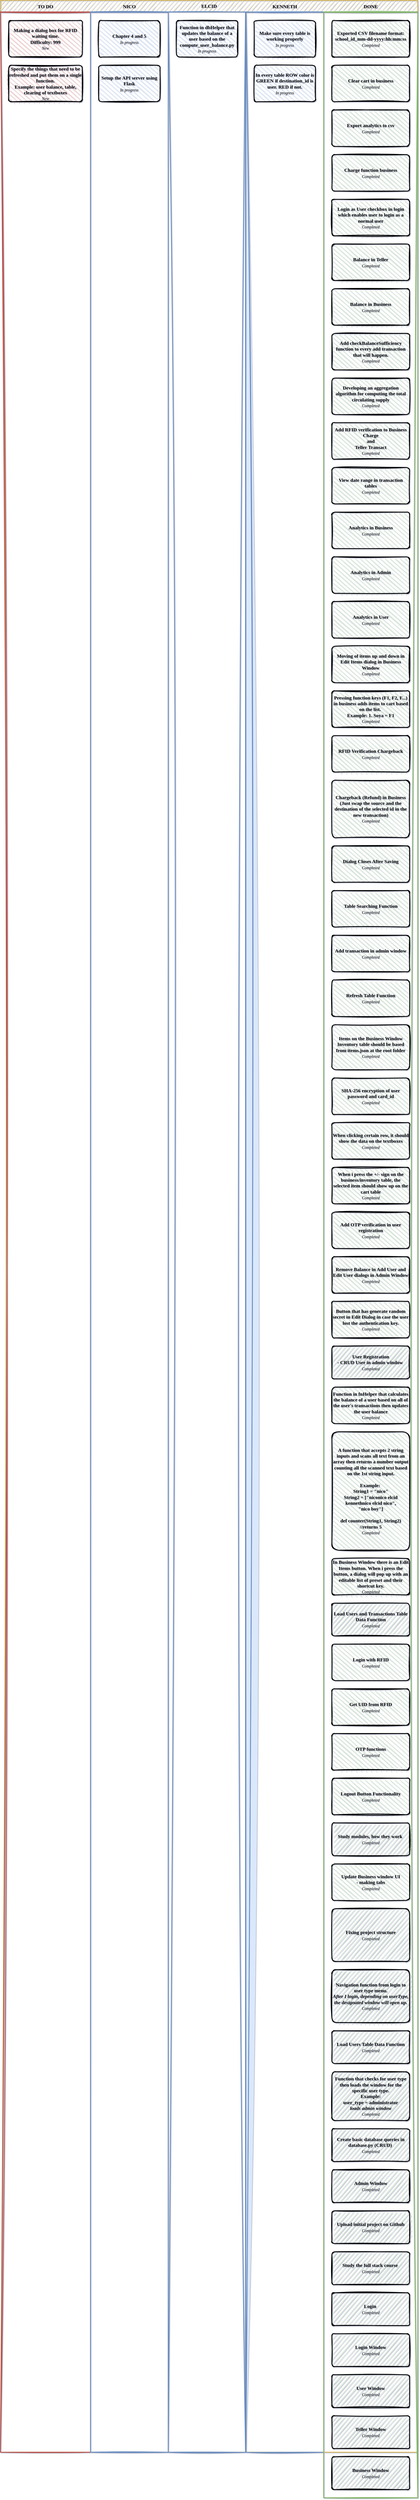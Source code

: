<mxfile version="21.1.5" type="github" pages="15">
  <diagram id="YNhH0matYlgtwRMePpy-" name="Kanban">
    <mxGraphModel dx="1114" dy="616" grid="1" gridSize="10" guides="1" tooltips="1" connect="1" arrows="1" fold="1" page="1" pageScale="1" pageWidth="1040" pageHeight="1000" math="0" shadow="1">
      <root>
        <mxCell id="0" />
        <mxCell id="1" parent="0" />
        <mxCell id="sQsjrjN2aDBts0AqB7bt-1" value="ELCID" style="swimlane;fontStyle=1;childLayout=stackLayout;horizontal=1;startSize=28;horizontalStack=1;resizeParent=1;resizeParentMax=0;resizeLast=0;collapsible=0;marginBottom=0;swimlaneFillColor=none;fontFamily=Permanent Marker;fontSize=12;points=[];verticalAlign=top;stackBorder=0;resizable=1;strokeWidth=2;sketch=1;disableMultiStroke=1;fillColor=#fff2cc;strokeColor=#d6b656;shadow=0;" parent="1" vertex="1">
          <mxGeometry x="10" y="10" width="1020" height="5980" as="geometry" />
        </mxCell>
        <object label="TO DO" status="New" id="sQsjrjN2aDBts0AqB7bt-2">
          <mxCell style="swimlane;strokeWidth=2;fontFamily=Permanent Marker;html=0;startSize=1;verticalAlign=bottom;spacingBottom=5;points=[];childLayout=stackLayout;stackBorder=20;stackSpacing=20;resizeLast=0;resizeParent=1;horizontalStack=0;collapsible=0;sketch=1;strokeColor=#b85450;fillStyle=solid;fillColor=#f8cecc;" parent="sQsjrjN2aDBts0AqB7bt-1" vertex="1">
            <mxGeometry y="28" width="220" height="5952" as="geometry" />
          </mxCell>
        </object>
        <object label="&lt;font style=&quot;&quot;&gt;Making a dialog box for RFID waiting time.&lt;br&gt;Difficulty: 999&lt;br&gt;&lt;/font&gt;&lt;font style=&quot;font-weight: normal; font-style: italic; font-size: 10px;&quot;&gt;%status%&lt;/font&gt;" placeholders="1" id="gXdsMopc5fdj0eWPFYr9-1">
          <mxCell style="whiteSpace=wrap;html=1;strokeWidth=2;fillColor=swimlane;fontStyle=1;spacingTop=0;rounded=1;arcSize=9;points=[];sketch=1;fontFamily=Permanent Marker;hachureGap=8;fillWeight=1;direction=south;" parent="sQsjrjN2aDBts0AqB7bt-2" vertex="1">
            <mxGeometry x="20" y="21" width="180" height="89" as="geometry" />
          </mxCell>
        </object>
        <object label="Specify the things that need to be refreshed and put them on a single function.&lt;br&gt;Example: user balance, table, clearing of textboxes&lt;br style=&quot;border-color: var(--border-color);&quot;&gt;&lt;span style=&quot;font-weight: normal;&quot;&gt;&lt;i&gt;&lt;font style=&quot;font-size: 10px&quot;&gt;%status%&lt;/font&gt;&lt;/i&gt;&lt;/span&gt;" placeholders="1" id="Xeq5jiCpRNsJAAs52J9S-1">
          <mxCell style="whiteSpace=wrap;html=1;strokeWidth=2;fillColor=swimlane;fontStyle=1;spacingTop=0;rounded=1;arcSize=9;points=[];sketch=1;fontFamily=Permanent Marker;hachureGap=8;fillWeight=1;direction=south;" parent="sQsjrjN2aDBts0AqB7bt-2" vertex="1">
            <mxGeometry x="20" y="130" width="180" height="89" as="geometry" />
          </mxCell>
        </object>
        <object label="NICO" status="In progress" id="jk4ZuAFncWzifWcSEG9R-6">
          <mxCell style="swimlane;strokeWidth=2;fontFamily=Permanent Marker;html=0;startSize=1;verticalAlign=bottom;spacingBottom=5;points=[];childLayout=stackLayout;stackBorder=20;stackSpacing=20;resizeLast=0;resizeParent=1;horizontalStack=0;collapsible=0;sketch=1;strokeColor=#6c8ebf;fillStyle=solid;fillColor=#dae8fc;glass=0;rounded=0;shadow=0;" parent="sQsjrjN2aDBts0AqB7bt-1" vertex="1">
            <mxGeometry x="220" y="28" width="190" height="5952" as="geometry" />
          </mxCell>
        </object>
        <object label="&lt;font style=&quot;&quot;&gt;Chapter 4 and 5&lt;br&gt;&lt;/font&gt;&lt;font style=&quot;font-weight: normal; font-style: italic; font-size: 10px;&quot;&gt;%status%&lt;/font&gt;" placeholders="1" id="Y9JxM2GparIlATXVdZgH-6">
          <mxCell style="whiteSpace=wrap;html=1;strokeWidth=2;fillColor=swimlane;fontStyle=1;spacingTop=0;rounded=1;arcSize=9;points=[];sketch=1;fontFamily=Permanent Marker;hachureGap=8;fillWeight=1;direction=south;" parent="jk4ZuAFncWzifWcSEG9R-6" vertex="1">
            <mxGeometry x="20" y="21" width="150" height="89" as="geometry" />
          </mxCell>
        </object>
        <object label="&lt;font style=&quot;&quot;&gt;Setup the API server using Flask&lt;br&gt;&lt;/font&gt;&lt;font style=&quot;font-weight: normal; font-style: italic; font-size: 10px;&quot;&gt;%status%&lt;/font&gt;" placeholders="1" id="nOb4MM5HKLPM6Ro4mZpl-3">
          <mxCell style="whiteSpace=wrap;html=1;strokeWidth=2;fillColor=swimlane;fontStyle=1;spacingTop=0;rounded=1;arcSize=9;points=[];sketch=1;fontFamily=Permanent Marker;hachureGap=8;fillWeight=1;direction=south;" parent="jk4ZuAFncWzifWcSEG9R-6" vertex="1">
            <mxGeometry x="20" y="130" width="150" height="89" as="geometry" />
          </mxCell>
        </object>
        <object label="" status="In progress" id="dP4nEb0FnnbFnyhw3xI3-1">
          <mxCell style="swimlane;strokeWidth=2;fontFamily=Permanent Marker;html=0;startSize=1;verticalAlign=bottom;spacingBottom=5;points=[];childLayout=stackLayout;stackBorder=20;stackSpacing=20;resizeLast=0;resizeParent=1;horizontalStack=0;collapsible=0;sketch=1;strokeColor=#6c8ebf;fillStyle=solid;fillColor=#dae8fc;direction=south;" parent="sQsjrjN2aDBts0AqB7bt-1" vertex="1">
            <mxGeometry x="410" y="28" width="190" height="5952" as="geometry" />
          </mxCell>
        </object>
        <object label="Function in dbHelper that updates the balance of a user based on the compute_user_balance.py&lt;br style=&quot;border-color: var(--border-color);&quot;&gt;&lt;span style=&quot;font-weight: normal;&quot;&gt;&lt;i&gt;&lt;font style=&quot;font-size: 10px&quot;&gt;%status%&lt;/font&gt;&lt;/i&gt;&lt;/span&gt;" placeholders="1" id="cDAH5KW3CHacXDkfXaI8-53">
          <mxCell style="whiteSpace=wrap;html=1;strokeWidth=2;fillColor=swimlane;fontStyle=1;spacingTop=0;rounded=1;arcSize=9;points=[];sketch=1;fontFamily=Permanent Marker;hachureGap=8;fillWeight=1;direction=south;" parent="dP4nEb0FnnbFnyhw3xI3-1" vertex="1">
            <mxGeometry x="20" y="21" width="150" height="89" as="geometry" />
          </mxCell>
        </object>
        <object label="KENNETH" status="In progress" id="A4bzXRDnEpqqfuXnQtNc-31">
          <mxCell style="swimlane;strokeWidth=2;fontFamily=Permanent Marker;html=0;startSize=1;verticalAlign=bottom;spacingBottom=5;points=[];childLayout=stackLayout;stackBorder=20;stackSpacing=20;resizeLast=0;resizeParent=1;horizontalStack=0;collapsible=0;sketch=1;strokeColor=#6c8ebf;fillStyle=solid;fillColor=#dae8fc;glass=0;rounded=0;shadow=0;" parent="sQsjrjN2aDBts0AqB7bt-1" vertex="1">
            <mxGeometry x="600" y="28" width="190" height="5952" as="geometry" />
          </mxCell>
        </object>
        <object label="Make sure every table is working properly&lt;br style=&quot;border-color: var(--border-color);&quot;&gt;&lt;span style=&quot;font-weight: normal;&quot;&gt;&lt;i&gt;&lt;font style=&quot;font-size: 10px&quot;&gt;%status%&lt;/font&gt;&lt;/i&gt;&lt;/span&gt;" placeholders="1" id="RuUKVgwNkQRj4nLTe_cS-1">
          <mxCell style="whiteSpace=wrap;html=1;strokeWidth=2;fillColor=swimlane;fontStyle=1;spacingTop=0;rounded=1;arcSize=9;points=[];sketch=1;fontFamily=Permanent Marker;hachureGap=8;fillWeight=1;direction=south;" parent="A4bzXRDnEpqqfuXnQtNc-31" vertex="1">
            <mxGeometry x="20" y="21" width="150" height="89" as="geometry" />
          </mxCell>
        </object>
        <object label="In every table ROW color is GREEN if destination_id is user. RED if not.&lt;br style=&quot;border-color: var(--border-color);&quot;&gt;&lt;span style=&quot;font-weight: normal;&quot;&gt;&lt;i&gt;&lt;font style=&quot;font-size: 10px&quot;&gt;%status%&lt;/font&gt;&lt;/i&gt;&lt;/span&gt;" placeholders="1" id="oyqHOn3WB7ZzpWvyffXY-1">
          <mxCell style="whiteSpace=wrap;html=1;strokeWidth=2;fillColor=swimlane;fontStyle=1;spacingTop=0;rounded=1;arcSize=9;points=[];sketch=1;fontFamily=Permanent Marker;hachureGap=8;fillWeight=1;direction=south;" parent="A4bzXRDnEpqqfuXnQtNc-31" vertex="1">
            <mxGeometry x="20" y="130" width="150" height="89" as="geometry" />
          </mxCell>
        </object>
        <object label="DONE" status="Completed" id="sQsjrjN2aDBts0AqB7bt-9">
          <mxCell style="swimlane;strokeWidth=2;fontFamily=Permanent Marker;html=0;startSize=1;verticalAlign=bottom;spacingBottom=5;points=[];childLayout=stackLayout;stackBorder=20;stackSpacing=20;resizeLast=0;resizeParent=1;horizontalStack=0;collapsible=0;sketch=1;strokeColor=#82b366;fillStyle=solid;fillColor=#d5e8d4;" parent="sQsjrjN2aDBts0AqB7bt-1" vertex="1">
            <mxGeometry x="790" y="28" width="230" height="6063" as="geometry" />
          </mxCell>
        </object>
        <object label="Exported CSV filename format:&lt;br&gt;school_id_mm-dd-yyyy:hh:mm:ss&lt;br style=&quot;border-color: var(--border-color);&quot;&gt;&lt;span style=&quot;font-weight: normal;&quot;&gt;&lt;i&gt;&lt;font style=&quot;font-size: 10px&quot;&gt;%status%&lt;/font&gt;&lt;/i&gt;&lt;/span&gt;" placeholders="1" id="p2s2K8Ozu2zAFIR8o2xE-1">
          <mxCell style="whiteSpace=wrap;html=1;strokeWidth=2;fillColor=swimlane;fontStyle=1;spacingTop=0;rounded=1;arcSize=9;points=[];sketch=1;fontFamily=Permanent Marker;hachureGap=8;fillWeight=1;direction=south;" parent="sQsjrjN2aDBts0AqB7bt-9" vertex="1">
            <mxGeometry x="20" y="21" width="190" height="89" as="geometry" />
          </mxCell>
        </object>
        <object label="Clear cart in business&lt;br style=&quot;border-color: var(--border-color);&quot;&gt;&lt;span style=&quot;font-weight: normal;&quot;&gt;&lt;i&gt;&lt;font style=&quot;font-size: 10px&quot;&gt;%status%&lt;/font&gt;&lt;/i&gt;&lt;/span&gt;" placeholders="1" id="SzQH15_k728x-Xl6D1VM-59">
          <mxCell style="whiteSpace=wrap;html=1;strokeWidth=2;fillColor=swimlane;fontStyle=1;spacingTop=0;rounded=1;arcSize=9;points=[];sketch=1;fontFamily=Permanent Marker;hachureGap=8;fillWeight=1;direction=south;" parent="sQsjrjN2aDBts0AqB7bt-9" vertex="1">
            <mxGeometry x="20" y="130" width="190" height="89" as="geometry" />
          </mxCell>
        </object>
        <object label="&lt;font style=&quot;&quot;&gt;Export analytics to csv&lt;br&gt;&lt;/font&gt;&lt;font style=&quot;font-weight: normal; font-style: italic; font-size: 10px;&quot;&gt;%status%&lt;/font&gt;" placeholders="1" id="Y9JxM2GparIlATXVdZgH-5">
          <mxCell style="whiteSpace=wrap;html=1;strokeWidth=2;fillColor=swimlane;fontStyle=1;spacingTop=0;rounded=1;arcSize=9;points=[];sketch=1;fontFamily=Permanent Marker;hachureGap=8;fillWeight=1;direction=south;" parent="sQsjrjN2aDBts0AqB7bt-9" vertex="1">
            <mxGeometry x="20" y="239" width="190" height="89" as="geometry" />
          </mxCell>
        </object>
        <object label="Charge function business&lt;br style=&quot;border-color: var(--border-color);&quot;&gt;&lt;span style=&quot;font-weight: normal;&quot;&gt;&lt;i&gt;&lt;font style=&quot;font-size: 10px&quot;&gt;%status%&lt;/font&gt;&lt;/i&gt;&lt;/span&gt;" placeholders="1" id="dP4nEb0FnnbFnyhw3xI3-2">
          <mxCell style="whiteSpace=wrap;html=1;strokeWidth=2;fillColor=swimlane;fontStyle=1;spacingTop=0;rounded=1;arcSize=9;points=[];sketch=1;fontFamily=Permanent Marker;hachureGap=8;fillWeight=1;direction=south;" parent="sQsjrjN2aDBts0AqB7bt-9" vertex="1">
            <mxGeometry x="20" y="348" width="190" height="89" as="geometry" />
          </mxCell>
        </object>
        <object label="Login as User checkbox in login which enables user to login as a normal user&lt;br style=&quot;border-color: var(--border-color);&quot;&gt;&lt;span style=&quot;font-weight: normal;&quot;&gt;&lt;i&gt;&lt;font style=&quot;font-size: 10px&quot;&gt;%status%&lt;/font&gt;&lt;/i&gt;&lt;/span&gt;" placeholders="1" id="9e4hnJCpDqRtqad3vyMr-1">
          <mxCell style="whiteSpace=wrap;html=1;strokeWidth=2;fillColor=swimlane;fontStyle=1;spacingTop=0;rounded=1;arcSize=9;points=[];sketch=1;fontFamily=Permanent Marker;hachureGap=8;fillWeight=1;direction=south;" parent="sQsjrjN2aDBts0AqB7bt-9" vertex="1">
            <mxGeometry x="20" y="457" width="190" height="89" as="geometry" />
          </mxCell>
        </object>
        <object label="Balance in Teller&lt;br style=&quot;border-color: var(--border-color);&quot;&gt;&lt;span style=&quot;font-weight: normal;&quot;&gt;&lt;i&gt;&lt;font style=&quot;font-size: 10px&quot;&gt;%status%&lt;/font&gt;&lt;/i&gt;&lt;/span&gt;" placeholders="1" id="wnGVe7KjPGEXQuMgNRSS-2">
          <mxCell style="whiteSpace=wrap;html=1;strokeWidth=2;fillColor=swimlane;fontStyle=1;spacingTop=0;rounded=1;arcSize=9;points=[];sketch=1;fontFamily=Permanent Marker;hachureGap=8;fillWeight=1;direction=south;" parent="sQsjrjN2aDBts0AqB7bt-9" vertex="1">
            <mxGeometry x="20" y="566" width="190" height="89" as="geometry" />
          </mxCell>
        </object>
        <object label="Balance in Business&lt;br style=&quot;border-color: var(--border-color);&quot;&gt;&lt;span style=&quot;font-weight: normal;&quot;&gt;&lt;i&gt;&lt;font style=&quot;font-size: 10px&quot;&gt;%status%&lt;/font&gt;&lt;/i&gt;&lt;/span&gt;" placeholders="1" id="wnGVe7KjPGEXQuMgNRSS-3">
          <mxCell style="whiteSpace=wrap;html=1;strokeWidth=2;fillColor=swimlane;fontStyle=1;spacingTop=0;rounded=1;arcSize=9;points=[];sketch=1;fontFamily=Permanent Marker;hachureGap=8;fillWeight=1;direction=south;" parent="sQsjrjN2aDBts0AqB7bt-9" vertex="1">
            <mxGeometry x="20" y="675" width="190" height="89" as="geometry" />
          </mxCell>
        </object>
        <object label="&lt;font style=&quot;&quot;&gt;Add checkBalanceSufficiency function to every add transaction that will happen.&lt;br&gt;&lt;/font&gt;&lt;font style=&quot;font-weight: normal; font-style: italic; font-size: 10px;&quot;&gt;%status%&lt;/font&gt;" placeholders="1" id="s6oHLWwaIJ4FrdaVe3JE-60">
          <mxCell style="whiteSpace=wrap;html=1;strokeWidth=2;fillColor=swimlane;fontStyle=1;spacingTop=0;rounded=1;arcSize=9;points=[];sketch=1;fontFamily=Permanent Marker;hachureGap=8;fillWeight=1;direction=south;" parent="sQsjrjN2aDBts0AqB7bt-9" vertex="1">
            <mxGeometry x="20" y="784" width="190" height="89" as="geometry" />
          </mxCell>
        </object>
        <object label="&lt;font style=&quot;&quot;&gt;Developing an aggregation algorithm for computing the total circulating supply&lt;br&gt;&lt;/font&gt;&lt;font style=&quot;font-weight: normal; font-style: italic; font-size: 10px;&quot;&gt;%status%&lt;/font&gt;" placeholders="1" id="9QmKQknWebydVsMe6agB-1">
          <mxCell style="whiteSpace=wrap;html=1;strokeWidth=2;fillColor=swimlane;fontStyle=1;spacingTop=0;rounded=1;arcSize=9;points=[];sketch=1;fontFamily=Permanent Marker;hachureGap=8;fillWeight=1;direction=south;" parent="sQsjrjN2aDBts0AqB7bt-9" vertex="1">
            <mxGeometry x="20" y="893" width="190" height="89" as="geometry" />
          </mxCell>
        </object>
        <object label="&lt;font style=&quot;&quot;&gt;Add RFID verification to Business Charge&lt;br&gt;and&lt;br&gt;Teller Transact&lt;br&gt;&lt;/font&gt;&lt;font style=&quot;font-weight: normal; font-style: italic; font-size: 10px;&quot;&gt;%status%&lt;/font&gt;" placeholders="1" id="s6oHLWwaIJ4FrdaVe3JE-1">
          <mxCell style="whiteSpace=wrap;html=1;strokeWidth=2;fillColor=swimlane;fontStyle=1;spacingTop=0;rounded=1;arcSize=9;points=[];sketch=1;fontFamily=Permanent Marker;hachureGap=8;fillWeight=1;direction=south;" parent="sQsjrjN2aDBts0AqB7bt-9" vertex="1">
            <mxGeometry x="20" y="1002" width="190" height="89" as="geometry" />
          </mxCell>
        </object>
        <object label="&lt;font style=&quot;&quot;&gt;View date range in transaction tables&lt;br&gt;&lt;/font&gt;&lt;font style=&quot;font-weight: normal; font-style: italic; font-size: 10px;&quot;&gt;%status%&lt;/font&gt;" placeholders="1" id="SzQH15_k728x-Xl6D1VM-58">
          <mxCell style="whiteSpace=wrap;html=1;strokeWidth=2;fillColor=swimlane;fontStyle=1;spacingTop=0;rounded=1;arcSize=9;points=[];sketch=1;fontFamily=Permanent Marker;hachureGap=8;fillWeight=1;direction=south;" parent="sQsjrjN2aDBts0AqB7bt-9" vertex="1">
            <mxGeometry x="20" y="1111" width="190" height="89" as="geometry" />
          </mxCell>
        </object>
        <object label="Analytics in Business&lt;br style=&quot;border-color: var(--border-color);&quot;&gt;&lt;span style=&quot;font-weight: normal;&quot;&gt;&lt;i&gt;&lt;font style=&quot;font-size: 10px&quot;&gt;%status%&lt;/font&gt;&lt;/i&gt;&lt;/span&gt;" placeholders="1" id="SzQH15_k728x-Xl6D1VM-57">
          <mxCell style="whiteSpace=wrap;html=1;strokeWidth=2;fillColor=swimlane;fontStyle=1;spacingTop=0;rounded=1;arcSize=9;points=[];sketch=1;fontFamily=Permanent Marker;hachureGap=8;fillWeight=1;direction=south;" parent="sQsjrjN2aDBts0AqB7bt-9" vertex="1">
            <mxGeometry x="20" y="1220" width="190" height="89" as="geometry" />
          </mxCell>
        </object>
        <object label="Analytics in Admin&lt;br style=&quot;border-color: var(--border-color);&quot;&gt;&lt;span style=&quot;font-weight: normal;&quot;&gt;&lt;i&gt;&lt;font style=&quot;font-size: 10px&quot;&gt;%status%&lt;/font&gt;&lt;/i&gt;&lt;/span&gt;" placeholders="1" id="Y9JxM2GparIlATXVdZgH-1">
          <mxCell style="whiteSpace=wrap;html=1;strokeWidth=2;fillColor=swimlane;fontStyle=1;spacingTop=0;rounded=1;arcSize=9;points=[];sketch=1;fontFamily=Permanent Marker;hachureGap=8;fillWeight=1;direction=south;" parent="sQsjrjN2aDBts0AqB7bt-9" vertex="1">
            <mxGeometry x="20" y="1329" width="190" height="89" as="geometry" />
          </mxCell>
        </object>
        <object label="Analytics in User&lt;br style=&quot;border-color: var(--border-color);&quot;&gt;&lt;span style=&quot;font-weight: normal;&quot;&gt;&lt;i&gt;&lt;font style=&quot;font-size: 10px&quot;&gt;%status%&lt;/font&gt;&lt;/i&gt;&lt;/span&gt;" placeholders="1" id="Y9JxM2GparIlATXVdZgH-3">
          <mxCell style="whiteSpace=wrap;html=1;strokeWidth=2;fillColor=swimlane;fontStyle=1;spacingTop=0;rounded=1;arcSize=9;points=[];sketch=1;fontFamily=Permanent Marker;hachureGap=8;fillWeight=1;direction=south;" parent="sQsjrjN2aDBts0AqB7bt-9" vertex="1">
            <mxGeometry x="20" y="1438" width="190" height="89" as="geometry" />
          </mxCell>
        </object>
        <object label="Moving of items up and down in Edit Items dialog in Business Window&lt;br style=&quot;border-color: var(--border-color);&quot;&gt;&lt;span style=&quot;font-weight: normal;&quot;&gt;&lt;i&gt;&lt;font style=&quot;font-size: 10px&quot;&gt;%status%&lt;/font&gt;&lt;/i&gt;&lt;/span&gt;" placeholders="1" id="cDAH5KW3CHacXDkfXaI8-1">
          <mxCell style="whiteSpace=wrap;html=1;strokeWidth=2;fillColor=swimlane;fontStyle=1;spacingTop=0;rounded=1;arcSize=9;points=[];sketch=1;fontFamily=Permanent Marker;hachureGap=8;fillWeight=1;direction=south;" parent="sQsjrjN2aDBts0AqB7bt-9" vertex="1">
            <mxGeometry x="20" y="1547" width="190" height="89" as="geometry" />
          </mxCell>
        </object>
        <object label="Pressing function keys (F1, F2, F...) in business adds items to cart based on the list.&amp;nbsp;&lt;br&gt;Example: 1. Soya = F1&lt;br style=&quot;border-color: var(--border-color);&quot;&gt;&lt;span style=&quot;font-weight: normal;&quot;&gt;&lt;i&gt;&lt;font style=&quot;font-size: 10px&quot;&gt;%status%&lt;/font&gt;&lt;/i&gt;&lt;/span&gt;" placeholders="1" id="cDAH5KW3CHacXDkfXaI8-52">
          <mxCell style="whiteSpace=wrap;html=1;strokeWidth=2;fillColor=swimlane;fontStyle=1;spacingTop=0;rounded=1;arcSize=9;points=[];sketch=1;fontFamily=Permanent Marker;hachureGap=8;fillWeight=1;direction=south;" parent="sQsjrjN2aDBts0AqB7bt-9" vertex="1">
            <mxGeometry x="20" y="1656" width="190" height="89" as="geometry" />
          </mxCell>
        </object>
        <object label="RFID Verification Chargeback&lt;br style=&quot;border-color: var(--border-color);&quot;&gt;&lt;span style=&quot;font-weight: normal;&quot;&gt;&lt;i&gt;&lt;font style=&quot;font-size: 10px&quot;&gt;%status%&lt;/font&gt;&lt;/i&gt;&lt;/span&gt;" placeholders="1" id="40dnNFL1zF--NgLgs8d0-1">
          <mxCell style="whiteSpace=wrap;html=1;strokeWidth=2;fillColor=swimlane;fontStyle=1;spacingTop=0;rounded=1;arcSize=9;points=[];sketch=1;fontFamily=Permanent Marker;hachureGap=8;fillWeight=1;direction=south;" parent="sQsjrjN2aDBts0AqB7bt-9" vertex="1">
            <mxGeometry x="20" y="1765" width="190" height="89" as="geometry" />
          </mxCell>
        </object>
        <object label="&lt;font style=&quot;&quot;&gt;Chargeback (Refund) in Business&lt;br&gt;(Just swap the source and the destination of the selected id in the new transaction)&lt;br&gt;&lt;/font&gt;&lt;font style=&quot;font-weight: normal; font-style: italic; font-size: 10px;&quot;&gt;%status%&lt;/font&gt;" placeholders="1" id="dP4nEb0FnnbFnyhw3xI3-3">
          <mxCell style="whiteSpace=wrap;html=1;strokeWidth=2;fillColor=swimlane;fontStyle=1;spacingTop=0;rounded=1;arcSize=9;points=[];sketch=1;fontFamily=Permanent Marker;hachureGap=8;fillWeight=1;direction=south;" parent="sQsjrjN2aDBts0AqB7bt-9" vertex="1">
            <mxGeometry x="20" y="1874" width="190" height="140" as="geometry" />
          </mxCell>
        </object>
        <object label="&lt;font style=&quot;&quot;&gt;Dialog Closes After Saving&lt;br&gt;&lt;/font&gt;&lt;font style=&quot;font-weight: normal; font-style: italic; font-size: 10px;&quot;&gt;%status%&lt;/font&gt;" placeholders="1" id="p6T6QmgnZjl_qqkkDU0B-1">
          <mxCell style="whiteSpace=wrap;html=1;strokeWidth=2;fillColor=swimlane;fontStyle=1;spacingTop=0;rounded=1;arcSize=9;points=[];sketch=1;fontFamily=Permanent Marker;hachureGap=8;fillWeight=1;direction=south;" parent="sQsjrjN2aDBts0AqB7bt-9" vertex="1">
            <mxGeometry x="20" y="2034" width="190" height="89" as="geometry" />
          </mxCell>
        </object>
        <object label="&lt;font style=&quot;&quot;&gt;Table Searching Function&lt;br&gt;&lt;/font&gt;&lt;font style=&quot;font-weight: normal; font-style: italic; font-size: 10px;&quot;&gt;%status%&lt;/font&gt;" placeholders="1" id="npJ_44Owy-R3Lvkdz7to-3">
          <mxCell style="whiteSpace=wrap;html=1;strokeWidth=2;fillColor=swimlane;fontStyle=1;spacingTop=0;rounded=1;arcSize=9;points=[];sketch=1;fontFamily=Permanent Marker;hachureGap=8;fillWeight=1;direction=south;" parent="sQsjrjN2aDBts0AqB7bt-9" vertex="1">
            <mxGeometry x="20" y="2143" width="190" height="89" as="geometry" />
          </mxCell>
        </object>
        <object label="Add transaction in admin window&lt;br style=&quot;border-color: var(--border-color);&quot;&gt;&lt;span style=&quot;font-weight: normal;&quot;&gt;&lt;i&gt;&lt;font style=&quot;font-size: 10px&quot;&gt;%status%&lt;/font&gt;&lt;/i&gt;&lt;/span&gt;" placeholders="1" id="RuUKVgwNkQRj4nLTe_cS-2">
          <mxCell style="whiteSpace=wrap;html=1;strokeWidth=2;fillColor=swimlane;fontStyle=1;spacingTop=0;rounded=1;arcSize=9;points=[];sketch=1;fontFamily=Permanent Marker;hachureGap=8;fillWeight=1;direction=south;" parent="sQsjrjN2aDBts0AqB7bt-9" vertex="1">
            <mxGeometry x="20" y="2252" width="190" height="89" as="geometry" />
          </mxCell>
        </object>
        <object label="&lt;font style=&quot;&quot;&gt;Refresh Table Function&lt;br&gt;&lt;/font&gt;&lt;font style=&quot;font-weight: normal; font-style: italic; font-size: 10px;&quot;&gt;%status%&lt;/font&gt;" placeholders="1" id="p6T6QmgnZjl_qqkkDU0B-2">
          <mxCell style="whiteSpace=wrap;html=1;strokeWidth=2;fillColor=swimlane;fontStyle=1;spacingTop=0;rounded=1;arcSize=9;points=[];sketch=1;fontFamily=Permanent Marker;hachureGap=8;fillWeight=1;direction=south;" parent="sQsjrjN2aDBts0AqB7bt-9" vertex="1">
            <mxGeometry x="20" y="2361" width="190" height="89" as="geometry" />
          </mxCell>
        </object>
        <object label="&lt;font style=&quot;&quot;&gt;Items on the Business Window Inventory table should be based from items.json at the root folder&lt;br&gt;&lt;/font&gt;&lt;font style=&quot;font-weight: normal; font-style: italic; font-size: 10px;&quot;&gt;%status%&lt;/font&gt;" placeholders="1" id="npJ_44Owy-R3Lvkdz7to-4">
          <mxCell style="whiteSpace=wrap;html=1;strokeWidth=2;fillColor=swimlane;fontStyle=1;spacingTop=0;rounded=1;arcSize=9;points=[];sketch=1;fontFamily=Permanent Marker;hachureGap=8;fillWeight=1;direction=south;" parent="sQsjrjN2aDBts0AqB7bt-9" vertex="1">
            <mxGeometry x="20" y="2470" width="190" height="110" as="geometry" />
          </mxCell>
        </object>
        <object label="&lt;font style=&quot;&quot;&gt;SHA-256 encryption of user password and card_id&lt;br&gt;&lt;/font&gt;&lt;font style=&quot;font-weight: normal; font-style: italic; font-size: 10px;&quot;&gt;%status%&lt;/font&gt;" placeholders="1" id="h1mb9DsuWdLbDNXU4b4d-1">
          <mxCell style="whiteSpace=wrap;html=1;strokeWidth=2;fillColor=swimlane;fontStyle=1;spacingTop=0;rounded=1;arcSize=9;points=[];sketch=1;fontFamily=Permanent Marker;hachureGap=8;fillWeight=1;direction=south;" parent="sQsjrjN2aDBts0AqB7bt-9" vertex="1">
            <mxGeometry x="20" y="2600" width="190" height="89" as="geometry" />
          </mxCell>
        </object>
        <object label="&lt;font style=&quot;&quot;&gt;When clicking certain row, it should show the data on the textboxes&lt;br&gt;&lt;/font&gt;&lt;font style=&quot;font-weight: normal; font-style: italic; font-size: 10px;&quot;&gt;%status%&lt;/font&gt;" placeholders="1" id="RuUKVgwNkQRj4nLTe_cS-3">
          <mxCell style="whiteSpace=wrap;html=1;strokeWidth=2;fillColor=swimlane;fontStyle=1;spacingTop=0;rounded=1;arcSize=9;points=[];sketch=1;fontFamily=Permanent Marker;hachureGap=8;fillWeight=1;direction=south;" parent="sQsjrjN2aDBts0AqB7bt-9" vertex="1">
            <mxGeometry x="20" y="2709" width="190" height="89" as="geometry" />
          </mxCell>
        </object>
        <object label="When i press the +/- sign on the business/inventory table, the selected item should show up on the cart table&lt;br style=&quot;border-color: var(--border-color);&quot;&gt;&lt;span style=&quot;font-weight: normal;&quot;&gt;&lt;i&gt;&lt;font style=&quot;font-size: 10px&quot;&gt;%status%&lt;/font&gt;&lt;/i&gt;&lt;/span&gt;" placeholders="1" id="gFWDnQQzy-8UEIj2B_wU-35">
          <mxCell style="whiteSpace=wrap;html=1;strokeWidth=2;fillColor=swimlane;fontStyle=1;spacingTop=0;rounded=1;arcSize=9;points=[];sketch=1;fontFamily=Permanent Marker;hachureGap=8;fillWeight=1;direction=south;" parent="sQsjrjN2aDBts0AqB7bt-9" vertex="1">
            <mxGeometry x="20" y="2818" width="190" height="89" as="geometry" />
          </mxCell>
        </object>
        <object label="&lt;font style=&quot;&quot;&gt;Add OTP verification in user registration&lt;br&gt;&lt;/font&gt;&lt;font style=&quot;font-weight: normal; font-style: italic; font-size: 10px;&quot;&gt;%status%&lt;/font&gt;" placeholders="1" id="FMs3bLKS2XqBx0wkWiiC-1">
          <mxCell style="whiteSpace=wrap;html=1;strokeWidth=2;fillColor=swimlane;fontStyle=1;spacingTop=0;rounded=1;arcSize=9;points=[];sketch=1;fontFamily=Permanent Marker;hachureGap=8;fillWeight=1;direction=south;" parent="sQsjrjN2aDBts0AqB7bt-9" vertex="1">
            <mxGeometry x="20" y="2927" width="190" height="89" as="geometry" />
          </mxCell>
        </object>
        <object label="&lt;font style=&quot;&quot;&gt;Remove Balance in Add User and Edit User dialogs in Admin Window&lt;br&gt;&lt;/font&gt;&lt;font style=&quot;font-weight: normal; font-style: italic; font-size: 10px;&quot;&gt;%status%&lt;/font&gt;" placeholders="1" id="wayB1lYA78XDd3pGGEzo-40">
          <mxCell style="whiteSpace=wrap;html=1;strokeWidth=2;fillColor=swimlane;fontStyle=1;spacingTop=0;rounded=1;arcSize=9;points=[];sketch=1;fontFamily=Permanent Marker;hachureGap=8;fillWeight=1;direction=south;" parent="sQsjrjN2aDBts0AqB7bt-9" vertex="1">
            <mxGeometry x="20" y="3036" width="190" height="89" as="geometry" />
          </mxCell>
        </object>
        <object label="&lt;font style=&quot;&quot;&gt;Button that has generate random secret in Edit Dialog in case the user lost the authentication key.&lt;br&gt;&lt;/font&gt;&lt;font style=&quot;font-weight: normal; font-style: italic; font-size: 10px;&quot;&gt;%status%&lt;/font&gt;" placeholders="1" id="wayB1lYA78XDd3pGGEzo-41">
          <mxCell style="whiteSpace=wrap;html=1;strokeWidth=2;fillColor=swimlane;fontStyle=1;spacingTop=0;rounded=1;arcSize=9;points=[];sketch=1;fontFamily=Permanent Marker;hachureGap=8;fillWeight=1;direction=south;" parent="sQsjrjN2aDBts0AqB7bt-9" vertex="1">
            <mxGeometry x="20" y="3145" width="190" height="89" as="geometry" />
          </mxCell>
        </object>
        <object label="User Registration&lt;br&gt;- CRUD User in admin window&amp;nbsp;&lt;br style=&quot;border-color: var(--border-color);&quot;&gt;&lt;span style=&quot;font-weight: normal&quot;&gt;&lt;i&gt;&lt;font style=&quot;font-size: 10px&quot;&gt;%status%&lt;/font&gt;&lt;/i&gt;&lt;/span&gt;" placeholders="1" id="sQsjrjN2aDBts0AqB7bt-4">
          <mxCell style="whiteSpace=wrap;html=1;strokeWidth=2;fillColor=swimlane;fontStyle=1;spacingTop=0;rounded=1;arcSize=9;points=[];sketch=1;fontFamily=Permanent Marker;hachureGap=8;fillWeight=1;" parent="sQsjrjN2aDBts0AqB7bt-9" vertex="1">
            <mxGeometry x="20" y="3254" width="190" height="80" as="geometry" />
          </mxCell>
        </object>
        <object label="&lt;font style=&quot;&quot;&gt;Function in fnHelper that calculates the balance of a user based on all of the user&#39;s transactions then updates the user balance&lt;br&gt;&lt;/font&gt;&lt;font style=&quot;font-weight: normal; font-style: italic; font-size: 10px;&quot;&gt;%status%&lt;/font&gt;" placeholders="1" id="gFWDnQQzy-8UEIj2B_wU-36">
          <mxCell style="whiteSpace=wrap;html=1;strokeWidth=2;fillColor=swimlane;fontStyle=1;spacingTop=0;rounded=1;arcSize=9;points=[];sketch=1;fontFamily=Permanent Marker;hachureGap=8;fillWeight=1;direction=south;" parent="sQsjrjN2aDBts0AqB7bt-9" vertex="1">
            <mxGeometry x="20" y="3354" width="190" height="89" as="geometry" />
          </mxCell>
        </object>
        <object label="&lt;font style=&quot;&quot;&gt;A function that accepts 2 string inputs and scans all text from an array then returns a number output counting all the scanned text based on the 1st string input.&lt;br&gt;&lt;br&gt;Example:&amp;nbsp;&lt;br&gt;String1 = &quot;nico&quot;&lt;br&gt;String2 = [&quot;niconico elcid kennethnico elcid nico&quot;,&lt;br&gt;&quot;nico boy&quot;]&lt;br&gt;&lt;br&gt;def counter(String1, String2)&lt;br&gt;//returns 5&lt;br&gt;&lt;/font&gt;&lt;font style=&quot;font-weight: normal; font-style: italic; font-size: 10px;&quot;&gt;%status%&lt;/font&gt;" placeholders="1" id="nOb4MM5HKLPM6Ro4mZpl-1">
          <mxCell style="whiteSpace=wrap;html=1;strokeWidth=2;fillColor=swimlane;fontStyle=1;spacingTop=0;rounded=1;arcSize=9;points=[];sketch=1;fontFamily=Permanent Marker;hachureGap=8;fillWeight=1;direction=south;" parent="sQsjrjN2aDBts0AqB7bt-9" vertex="1">
            <mxGeometry x="20" y="3463" width="190" height="289" as="geometry" />
          </mxCell>
        </object>
        <object label="&lt;font style=&quot;&quot;&gt;In Business Window there is an Edit Items button. When i press the button, a dialog will pop up with an editable list of preset and their shortcut key.&lt;br&gt;&lt;/font&gt;&lt;font style=&quot;font-weight: normal; font-style: italic; font-size: 10px;&quot;&gt;%status%&lt;/font&gt;" placeholders="1" id="npJ_44Owy-R3Lvkdz7to-2">
          <mxCell style="whiteSpace=wrap;html=1;strokeWidth=2;fillColor=swimlane;fontStyle=1;spacingTop=0;rounded=1;arcSize=9;points=[];sketch=1;fontFamily=Permanent Marker;hachureGap=8;fillWeight=1;direction=south;" parent="sQsjrjN2aDBts0AqB7bt-9" vertex="1">
            <mxGeometry x="20" y="3772" width="190" height="89" as="geometry" />
          </mxCell>
        </object>
        <object label="Load Users and Transactions Table Data Function&lt;br style=&quot;border-color: var(--border-color);&quot;&gt;&lt;span style=&quot;font-weight: normal&quot;&gt;&lt;i&gt;&lt;font style=&quot;font-size: 10px&quot;&gt;%status%&lt;/font&gt;&lt;/i&gt;&lt;/span&gt;" placeholders="1" id="sQsjrjN2aDBts0AqB7bt-14">
          <mxCell style="whiteSpace=wrap;html=1;strokeWidth=2;fillColor=swimlane;fontStyle=1;spacingTop=0;rounded=1;arcSize=9;points=[];sketch=1;fontFamily=Permanent Marker;hachureGap=8;fillWeight=1;" parent="sQsjrjN2aDBts0AqB7bt-9" vertex="1">
            <mxGeometry x="20" y="3881" width="190" height="80" as="geometry" />
          </mxCell>
        </object>
        <object label="Login with RFID&lt;br style=&quot;border-color: var(--border-color);&quot;&gt;&lt;span style=&quot;font-weight: normal&quot;&gt;&lt;i&gt;&lt;font style=&quot;font-size: 10px&quot;&gt;%status%&lt;/font&gt;&lt;/i&gt;&lt;/span&gt;" placeholders="1" id="6WkQx13fl0O6JysKAOzu-31">
          <mxCell style="whiteSpace=wrap;html=1;strokeWidth=2;fillColor=swimlane;fontStyle=1;spacingTop=0;rounded=1;arcSize=9;points=[];sketch=1;fontFamily=Permanent Marker;hachureGap=8;fillWeight=1;direction=south;" parent="sQsjrjN2aDBts0AqB7bt-9" vertex="1">
            <mxGeometry x="20" y="3981" width="190" height="89" as="geometry" />
          </mxCell>
        </object>
        <object label="Get UID from RFID&lt;br style=&quot;border-color: var(--border-color);&quot;&gt;&lt;span style=&quot;font-weight: normal&quot;&gt;&lt;i&gt;&lt;font style=&quot;font-size: 10px&quot;&gt;%status%&lt;/font&gt;&lt;/i&gt;&lt;/span&gt;" placeholders="1" id="A4bzXRDnEpqqfuXnQtNc-38">
          <mxCell style="whiteSpace=wrap;html=1;strokeWidth=2;fillColor=swimlane;fontStyle=1;spacingTop=0;rounded=1;arcSize=9;points=[];sketch=1;fontFamily=Permanent Marker;hachureGap=8;fillWeight=1;direction=south;" parent="sQsjrjN2aDBts0AqB7bt-9" vertex="1">
            <mxGeometry x="20" y="4090" width="190" height="89" as="geometry" />
          </mxCell>
        </object>
        <object label="OTP functions&lt;br style=&quot;border-color: var(--border-color);&quot;&gt;&lt;span style=&quot;font-weight: normal;&quot;&gt;&lt;i&gt;&lt;font style=&quot;font-size: 10px&quot;&gt;%status%&lt;/font&gt;&lt;/i&gt;&lt;/span&gt;" placeholders="1" id="If3_SnB8smgJJ_zUAqX0-1">
          <mxCell style="whiteSpace=wrap;html=1;strokeWidth=2;fillColor=swimlane;fontStyle=1;spacingTop=0;rounded=1;arcSize=9;points=[];sketch=1;fontFamily=Permanent Marker;hachureGap=8;fillWeight=1;direction=south;" parent="sQsjrjN2aDBts0AqB7bt-9" vertex="1">
            <mxGeometry x="20" y="4199" width="190" height="89" as="geometry" />
          </mxCell>
        </object>
        <object label="Logout Button Functionality&lt;br style=&quot;border-color: var(--border-color);&quot;&gt;&lt;span style=&quot;font-weight: normal;&quot;&gt;&lt;i&gt;&lt;font style=&quot;font-size: 10px&quot;&gt;%status%&lt;/font&gt;&lt;/i&gt;&lt;/span&gt;" placeholders="1" id="tE-L8PPl8Dztt9B8-D4o-1">
          <mxCell style="whiteSpace=wrap;html=1;strokeWidth=2;fillColor=swimlane;fontStyle=1;spacingTop=0;rounded=1;arcSize=9;points=[];sketch=1;fontFamily=Permanent Marker;hachureGap=8;fillWeight=1;direction=south;" parent="sQsjrjN2aDBts0AqB7bt-9" vertex="1">
            <mxGeometry x="20" y="4308" width="190" height="89" as="geometry" />
          </mxCell>
        </object>
        <object label="Study modules, how they work&amp;nbsp;&lt;br style=&quot;border-color: var(--border-color);&quot;&gt;&lt;span style=&quot;font-weight: normal&quot;&gt;&lt;i&gt;&lt;font style=&quot;font-size: 10px&quot;&gt;%status%&lt;/font&gt;&lt;/i&gt;&lt;/span&gt;" placeholders="1" id="tE-L8PPl8Dztt9B8-D4o-2">
          <mxCell style="whiteSpace=wrap;html=1;strokeWidth=2;fillColor=swimlane;fontStyle=1;spacingTop=0;rounded=1;arcSize=9;points=[];sketch=1;fontFamily=Permanent Marker;hachureGap=8;fillWeight=1;" parent="sQsjrjN2aDBts0AqB7bt-9" vertex="1">
            <mxGeometry x="20" y="4417" width="190" height="80" as="geometry" />
          </mxCell>
        </object>
        <object label="&lt;font style=&quot;&quot;&gt;Update Business window UI&lt;br&gt;- making tabs&lt;br&gt;&lt;/font&gt;&lt;font style=&quot;font-weight: normal; font-style: italic; font-size: 10px;&quot;&gt;%status%&lt;/font&gt;" placeholders="1" id="0ejm54ke16URSIGelpPG-1">
          <mxCell style="whiteSpace=wrap;html=1;strokeWidth=2;fillColor=swimlane;fontStyle=1;spacingTop=0;rounded=1;arcSize=9;points=[];sketch=1;fontFamily=Permanent Marker;hachureGap=8;fillWeight=1;direction=south;" parent="sQsjrjN2aDBts0AqB7bt-9" vertex="1">
            <mxGeometry x="20" y="4517" width="190" height="89" as="geometry" />
          </mxCell>
        </object>
        <object label="Fixing project structure&lt;br&gt;&lt;span style=&quot;font-weight: normal;&quot;&gt;&lt;i&gt;&lt;font style=&quot;font-size: 10px&quot;&gt;%status%&lt;/font&gt;&lt;/i&gt;&lt;/span&gt;" placeholders="1" id="2BsAKDOQm49fS9F0Et8G-1">
          <mxCell style="whiteSpace=wrap;html=1;strokeWidth=2;fillColor=swimlane;fontStyle=1;spacingTop=0;rounded=1;arcSize=9;points=[];sketch=1;fontFamily=Permanent Marker;hachureGap=8;fillWeight=1;" parent="sQsjrjN2aDBts0AqB7bt-9" vertex="1">
            <mxGeometry x="20" y="4626" width="190" height="129" as="geometry" />
          </mxCell>
        </object>
        <object label="Navigation function from login to user type menu.&lt;br&gt;&lt;i&gt;After I login, depending on userType, the designated window will open up.&lt;/i&gt;&lt;br style=&quot;border-color: var(--border-color);&quot;&gt;&lt;span style=&quot;font-weight: normal&quot;&gt;&lt;i&gt;&lt;font style=&quot;font-size: 10px&quot;&gt;%status%&lt;/font&gt;&lt;/i&gt;&lt;/span&gt;" placeholders="1" id="kagd9e0XEU1kHWNo0j-2-1">
          <mxCell style="whiteSpace=wrap;html=1;strokeWidth=2;fillColor=swimlane;fontStyle=1;spacingTop=0;rounded=1;arcSize=9;points=[];sketch=1;fontFamily=Permanent Marker;hachureGap=8;fillWeight=1;" parent="sQsjrjN2aDBts0AqB7bt-9" vertex="1">
            <mxGeometry x="20" y="4775" width="190" height="129" as="geometry" />
          </mxCell>
        </object>
        <object label="Load Users Table Data Function&lt;br style=&quot;border-color: var(--border-color);&quot;&gt;&lt;span style=&quot;font-weight: normal&quot;&gt;&lt;i&gt;&lt;font style=&quot;font-size: 10px&quot;&gt;%status%&lt;/font&gt;&lt;/i&gt;&lt;/span&gt;" placeholders="1" id="A4bzXRDnEpqqfuXnQtNc-39">
          <mxCell style="whiteSpace=wrap;html=1;strokeWidth=2;fillColor=swimlane;fontStyle=1;spacingTop=0;rounded=1;arcSize=9;points=[];sketch=1;fontFamily=Permanent Marker;hachureGap=8;fillWeight=1;" parent="sQsjrjN2aDBts0AqB7bt-9" vertex="1">
            <mxGeometry x="20" y="4924" width="190" height="80" as="geometry" />
          </mxCell>
        </object>
        <object label="Function that checks for user type then loads the window for the specific user type.&lt;br&gt;Example: &lt;br&gt;user_type = administrator&lt;br&gt;&lt;i&gt;loads admin window&lt;/i&gt;&lt;br style=&quot;border-color: var(--border-color);&quot;&gt;&lt;span style=&quot;font-weight: normal&quot;&gt;&lt;i&gt;&lt;font style=&quot;font-size: 10px&quot;&gt;%status%&lt;/font&gt;&lt;/i&gt;&lt;/span&gt;" placeholders="1" id="A4bzXRDnEpqqfuXnQtNc-1">
          <mxCell style="whiteSpace=wrap;html=1;strokeWidth=2;fillColor=swimlane;fontStyle=1;spacingTop=0;rounded=1;arcSize=9;points=[];sketch=1;fontFamily=Permanent Marker;hachureGap=8;fillWeight=1;" parent="sQsjrjN2aDBts0AqB7bt-9" vertex="1">
            <mxGeometry x="20" y="5024" width="190" height="119" as="geometry" />
          </mxCell>
        </object>
        <object label="Create basic database queries in database.py (CRUD)&amp;nbsp;&lt;br style=&quot;border-color: var(--border-color);&quot;&gt;&lt;span style=&quot;font-weight: normal&quot;&gt;&lt;i&gt;&lt;font style=&quot;font-size: 10px&quot;&gt;%status%&lt;/font&gt;&lt;/i&gt;&lt;/span&gt;" placeholders="1" id="A4bzXRDnEpqqfuXnQtNc-2">
          <mxCell style="whiteSpace=wrap;html=1;strokeWidth=2;fillColor=swimlane;fontStyle=1;spacingTop=0;rounded=1;arcSize=9;points=[];sketch=1;fontFamily=Permanent Marker;hachureGap=8;fillWeight=1;" parent="sQsjrjN2aDBts0AqB7bt-9" vertex="1">
            <mxGeometry x="20" y="5163" width="190" height="80" as="geometry" />
          </mxCell>
        </object>
        <object label="Admin Window&lt;br style=&quot;border-color: var(--border-color);&quot;&gt;&lt;span style=&quot;font-weight: normal;&quot;&gt;&lt;i&gt;&lt;font style=&quot;font-size: 10px&quot;&gt;%status%&lt;/font&gt;&lt;/i&gt;&lt;/span&gt;" placeholders="1" id="C-Gqak-4U_bp7HljnxZR-5">
          <mxCell style="whiteSpace=wrap;html=1;strokeWidth=2;fillColor=swimlane;fontStyle=1;spacingTop=0;rounded=1;arcSize=9;points=[];sketch=1;fontFamily=Permanent Marker;hachureGap=8;fillWeight=1;" parent="sQsjrjN2aDBts0AqB7bt-9" vertex="1">
            <mxGeometry x="20" y="5263" width="190" height="80" as="geometry" />
          </mxCell>
        </object>
        <object label="Upload initial project on Github&lt;br style=&quot;border-color: var(--border-color);&quot;&gt;&lt;span style=&quot;font-weight: normal&quot;&gt;&lt;i&gt;&lt;font style=&quot;font-size: 10px&quot;&gt;%status%&lt;/font&gt;&lt;/i&gt;&lt;/span&gt;" placeholders="1" id="sQsjrjN2aDBts0AqB7bt-10">
          <mxCell style="whiteSpace=wrap;html=1;strokeWidth=2;fillColor=swimlane;fontStyle=1;spacingTop=0;rounded=1;arcSize=9;points=[];sketch=1;fontFamily=Permanent Marker;hachureGap=8;fillWeight=1;" parent="sQsjrjN2aDBts0AqB7bt-9" vertex="1">
            <mxGeometry x="20" y="5363" width="190" height="80" as="geometry" />
          </mxCell>
        </object>
        <object label="Study the full stack course&amp;nbsp;&lt;br style=&quot;border-color: var(--border-color);&quot;&gt;&lt;span style=&quot;font-weight: normal&quot;&gt;&lt;i&gt;&lt;font style=&quot;font-size: 10px&quot;&gt;%status%&lt;/font&gt;&lt;/i&gt;&lt;/span&gt;" placeholders="1" id="sQsjrjN2aDBts0AqB7bt-7">
          <mxCell style="whiteSpace=wrap;html=1;strokeWidth=2;fillColor=swimlane;fontStyle=1;spacingTop=0;rounded=1;arcSize=9;points=[];sketch=1;fontFamily=Permanent Marker;hachureGap=8;fillWeight=1;" parent="sQsjrjN2aDBts0AqB7bt-9" vertex="1">
            <mxGeometry x="20" y="5463" width="190" height="80" as="geometry" />
          </mxCell>
        </object>
        <object label="Login&amp;nbsp;&lt;br style=&quot;border-color: var(--border-color);&quot;&gt;&lt;span style=&quot;font-weight: normal;&quot;&gt;&lt;i&gt;&lt;font style=&quot;font-size: 10px&quot;&gt;%status%&lt;/font&gt;&lt;/i&gt;&lt;/span&gt;" placeholders="1" id="sQsjrjN2aDBts0AqB7bt-3">
          <mxCell style="whiteSpace=wrap;html=1;strokeWidth=2;fillColor=swimlane;fontStyle=1;spacingTop=0;rounded=1;arcSize=9;points=[];sketch=1;fontFamily=Permanent Marker;hachureGap=8;fillWeight=1;" parent="sQsjrjN2aDBts0AqB7bt-9" vertex="1">
            <mxGeometry x="20" y="5563" width="190" height="80" as="geometry" />
          </mxCell>
        </object>
        <object label="Login Window&lt;br style=&quot;border-color: var(--border-color);&quot;&gt;&lt;span style=&quot;font-weight: normal;&quot;&gt;&lt;i&gt;&lt;font style=&quot;font-size: 10px&quot;&gt;%status%&lt;/font&gt;&lt;/i&gt;&lt;/span&gt;" placeholders="1" id="C-Gqak-4U_bp7HljnxZR-1">
          <mxCell style="whiteSpace=wrap;html=1;strokeWidth=2;fillColor=swimlane;fontStyle=1;spacingTop=0;rounded=1;arcSize=9;points=[];sketch=1;fontFamily=Permanent Marker;hachureGap=8;fillWeight=1;" parent="sQsjrjN2aDBts0AqB7bt-9" vertex="1">
            <mxGeometry x="20" y="5663" width="190" height="80" as="geometry" />
          </mxCell>
        </object>
        <object label="User Window&lt;br style=&quot;border-color: var(--border-color);&quot;&gt;&lt;span style=&quot;font-weight: normal;&quot;&gt;&lt;i&gt;&lt;font style=&quot;font-size: 10px&quot;&gt;%status%&lt;/font&gt;&lt;/i&gt;&lt;/span&gt;" placeholders="1" id="C-Gqak-4U_bp7HljnxZR-2">
          <mxCell style="whiteSpace=wrap;html=1;strokeWidth=2;fillColor=swimlane;fontStyle=1;spacingTop=0;rounded=1;arcSize=9;points=[];sketch=1;fontFamily=Permanent Marker;hachureGap=8;fillWeight=1;" parent="sQsjrjN2aDBts0AqB7bt-9" vertex="1">
            <mxGeometry x="20" y="5763" width="190" height="80" as="geometry" />
          </mxCell>
        </object>
        <object label="Teller Window&lt;br style=&quot;border-color: var(--border-color);&quot;&gt;&lt;span style=&quot;font-weight: normal;&quot;&gt;&lt;i&gt;&lt;font style=&quot;font-size: 10px&quot;&gt;%status%&lt;/font&gt;&lt;/i&gt;&lt;/span&gt;" placeholders="1" id="C-Gqak-4U_bp7HljnxZR-3">
          <mxCell style="whiteSpace=wrap;html=1;strokeWidth=2;fillColor=swimlane;fontStyle=1;spacingTop=0;rounded=1;arcSize=9;points=[];sketch=1;fontFamily=Permanent Marker;hachureGap=8;fillWeight=1;" parent="sQsjrjN2aDBts0AqB7bt-9" vertex="1">
            <mxGeometry x="20" y="5863" width="190" height="80" as="geometry" />
          </mxCell>
        </object>
        <object label="Business Window&lt;br style=&quot;border-color: var(--border-color);&quot;&gt;&lt;span style=&quot;font-weight: normal;&quot;&gt;&lt;i&gt;&lt;font style=&quot;font-size: 10px&quot;&gt;%status%&lt;/font&gt;&lt;/i&gt;&lt;/span&gt;" placeholders="1" id="C-Gqak-4U_bp7HljnxZR-4">
          <mxCell style="whiteSpace=wrap;html=1;strokeWidth=2;fillColor=swimlane;fontStyle=1;spacingTop=0;rounded=1;arcSize=9;points=[];sketch=1;fontFamily=Permanent Marker;hachureGap=8;fillWeight=1;" parent="sQsjrjN2aDBts0AqB7bt-9" vertex="1">
            <mxGeometry x="20" y="5963" width="190" height="80" as="geometry" />
          </mxCell>
        </object>
      </root>
    </mxGraphModel>
  </diagram>
  <diagram id="t6VV7wtrgpuZEQJkNF4m" name="Source File Tree">
    <mxGraphModel dx="1499" dy="740" grid="1" gridSize="10" guides="1" tooltips="1" connect="1" arrows="1" fold="1" page="1" pageScale="1" pageWidth="1980" pageHeight="1000" math="0" shadow="0">
      <root>
        <mxCell id="0" />
        <mxCell id="1" parent="0" />
        <mxCell id="XKY8erjdQ5eV4MXEld7f-168" value="" style="swimlane;startSize=20;horizontal=1;childLayout=treeLayout;horizontalTree=0;resizable=0;containerType=tree;fontSize=12;" parent="1" vertex="1">
          <mxGeometry width="1977" height="370" as="geometry" />
        </mxCell>
        <mxCell id="XKY8erjdQ5eV4MXEld7f-169" value="src/" style="whiteSpace=wrap;html=1;" parent="XKY8erjdQ5eV4MXEld7f-168" vertex="1">
          <mxGeometry x="1043.692" y="40" width="100" height="40" as="geometry" />
        </mxCell>
        <mxCell id="XKY8erjdQ5eV4MXEld7f-182" value="functions/" style="whiteSpace=wrap;html=1;" parent="XKY8erjdQ5eV4MXEld7f-168" vertex="1">
          <mxGeometry x="230" y="130" width="100" height="40" as="geometry" />
        </mxCell>
        <mxCell id="XKY8erjdQ5eV4MXEld7f-183" value="" style="edgeStyle=elbowEdgeStyle;elbow=vertical;html=1;rounded=1;curved=0;sourcePerimeterSpacing=0;targetPerimeterSpacing=0;startSize=6;endSize=6;" parent="XKY8erjdQ5eV4MXEld7f-168" source="XKY8erjdQ5eV4MXEld7f-169" target="XKY8erjdQ5eV4MXEld7f-182" edge="1">
          <mxGeometry relative="1" as="geometry">
            <mxPoint x="-7065.478" y="80" as="sourcePoint" />
            <mxPoint x="-7135.478" y="130" as="targetPoint" />
          </mxGeometry>
        </mxCell>
        <mxCell id="XKY8erjdQ5eV4MXEld7f-184" value="" style="edgeStyle=elbowEdgeStyle;elbow=vertical;html=1;rounded=1;curved=0;sourcePerimeterSpacing=0;targetPerimeterSpacing=0;startSize=6;endSize=6;" parent="XKY8erjdQ5eV4MXEld7f-168" source="XKY8erjdQ5eV4MXEld7f-182" target="XKY8erjdQ5eV4MXEld7f-185" edge="1">
          <mxGeometry relative="1" as="geometry">
            <mxPoint x="-6925.478" y="80" as="sourcePoint" />
            <mxPoint x="-7135.478" y="130" as="targetPoint" />
          </mxGeometry>
        </mxCell>
        <mxCell id="XKY8erjdQ5eV4MXEld7f-185" value="login.py" style="whiteSpace=wrap;html=1;" parent="XKY8erjdQ5eV4MXEld7f-168" vertex="1">
          <mxGeometry x="20" y="220" width="100" height="40" as="geometry" />
        </mxCell>
        <mxCell id="XKY8erjdQ5eV4MXEld7f-186" value="otp.py" style="whiteSpace=wrap;html=1;" parent="XKY8erjdQ5eV4MXEld7f-168" vertex="1">
          <mxGeometry x="160" y="220" width="100" height="40" as="geometry" />
        </mxCell>
        <mxCell id="XKY8erjdQ5eV4MXEld7f-187" value="" style="edgeStyle=elbowEdgeStyle;elbow=vertical;html=1;rounded=1;curved=0;sourcePerimeterSpacing=0;targetPerimeterSpacing=0;startSize=6;endSize=6;" parent="XKY8erjdQ5eV4MXEld7f-168" source="XKY8erjdQ5eV4MXEld7f-182" target="XKY8erjdQ5eV4MXEld7f-186" edge="1">
          <mxGeometry relative="1" as="geometry">
            <mxPoint x="-6785.478" y="170" as="sourcePoint" />
            <mxPoint x="-6785.478" y="220" as="targetPoint" />
          </mxGeometry>
        </mxCell>
        <mxCell id="XKY8erjdQ5eV4MXEld7f-188" value="database.py" style="whiteSpace=wrap;html=1;" parent="XKY8erjdQ5eV4MXEld7f-168" vertex="1">
          <mxGeometry x="300" y="220" width="100" height="40" as="geometry" />
        </mxCell>
        <mxCell id="XKY8erjdQ5eV4MXEld7f-189" value="" style="edgeStyle=elbowEdgeStyle;elbow=vertical;html=1;rounded=1;curved=0;sourcePerimeterSpacing=0;targetPerimeterSpacing=0;startSize=6;endSize=6;" parent="XKY8erjdQ5eV4MXEld7f-168" source="XKY8erjdQ5eV4MXEld7f-182" target="XKY8erjdQ5eV4MXEld7f-188" edge="1">
          <mxGeometry relative="1" as="geometry">
            <mxPoint x="-6589.478" y="170" as="sourcePoint" />
            <mxPoint x="-6659.478" y="220" as="targetPoint" />
          </mxGeometry>
        </mxCell>
        <mxCell id="XKY8erjdQ5eV4MXEld7f-190" value="windows/" style="whiteSpace=wrap;html=1;" parent="XKY8erjdQ5eV4MXEld7f-168" vertex="1">
          <mxGeometry x="1326.92" y="130" width="100" height="40" as="geometry" />
        </mxCell>
        <mxCell id="XKY8erjdQ5eV4MXEld7f-191" value="" style="edgeStyle=elbowEdgeStyle;elbow=vertical;html=1;rounded=1;curved=0;sourcePerimeterSpacing=0;targetPerimeterSpacing=0;startSize=6;endSize=6;" parent="XKY8erjdQ5eV4MXEld7f-168" source="XKY8erjdQ5eV4MXEld7f-169" target="XKY8erjdQ5eV4MXEld7f-190" edge="1">
          <mxGeometry relative="1" as="geometry">
            <mxPoint x="-6561.478" y="80" as="sourcePoint" />
            <mxPoint x="-6435.478" y="130" as="targetPoint" />
          </mxGeometry>
        </mxCell>
        <mxCell id="XKY8erjdQ5eV4MXEld7f-196" value="aup_card.py" style="whiteSpace=wrap;html=1;" parent="XKY8erjdQ5eV4MXEld7f-168" vertex="1">
          <mxGeometry x="440" y="220" width="100" height="40" as="geometry" />
        </mxCell>
        <mxCell id="XKY8erjdQ5eV4MXEld7f-197" value="" style="edgeStyle=elbowEdgeStyle;elbow=vertical;html=1;rounded=1;curved=0;sourcePerimeterSpacing=0;targetPerimeterSpacing=0;startSize=6;endSize=6;" parent="XKY8erjdQ5eV4MXEld7f-168" source="XKY8erjdQ5eV4MXEld7f-182" target="XKY8erjdQ5eV4MXEld7f-196" edge="1">
          <mxGeometry relative="1" as="geometry">
            <mxPoint x="-5987.478" y="170" as="sourcePoint" />
            <mxPoint x="-5847.478" y="220" as="targetPoint" />
          </mxGeometry>
        </mxCell>
        <mxCell id="XKY8erjdQ5eV4MXEld7f-202" value="ui/" style="whiteSpace=wrap;html=1;" parent="XKY8erjdQ5eV4MXEld7f-168" vertex="1">
          <mxGeometry x="838.84" y="220" width="100" height="40" as="geometry" />
        </mxCell>
        <mxCell id="XKY8erjdQ5eV4MXEld7f-203" value="" style="edgeStyle=elbowEdgeStyle;elbow=vertical;html=1;rounded=1;curved=0;sourcePerimeterSpacing=0;targetPerimeterSpacing=0;startSize=6;endSize=6;" parent="XKY8erjdQ5eV4MXEld7f-168" source="XKY8erjdQ5eV4MXEld7f-190" target="XKY8erjdQ5eV4MXEld7f-202" edge="1">
          <mxGeometry relative="1" as="geometry">
            <mxPoint x="-5021.478" y="170" as="sourcePoint" />
            <mxPoint x="-5021.478" y="220" as="targetPoint" />
          </mxGeometry>
        </mxCell>
        <mxCell id="XKY8erjdQ5eV4MXEld7f-206" value="" style="edgeStyle=elbowEdgeStyle;elbow=vertical;html=1;rounded=1;curved=0;sourcePerimeterSpacing=0;targetPerimeterSpacing=0;startSize=6;endSize=6;" parent="XKY8erjdQ5eV4MXEld7f-168" source="XKY8erjdQ5eV4MXEld7f-202" target="XKY8erjdQ5eV4MXEld7f-207" edge="1">
          <mxGeometry relative="1" as="geometry">
            <mxPoint x="-4622.478" y="170" as="sourcePoint" />
            <mxPoint x="-5021.478" y="220" as="targetPoint" />
          </mxGeometry>
        </mxCell>
        <mxCell id="XKY8erjdQ5eV4MXEld7f-207" value="loginWindow_ui.py" style="whiteSpace=wrap;html=1;" parent="XKY8erjdQ5eV4MXEld7f-168" vertex="1">
          <mxGeometry x="1146.61" y="310" width="115.78" height="40" as="geometry" />
        </mxCell>
        <mxCell id="XKY8erjdQ5eV4MXEld7f-210" value="adminWindow_ui.py" style="whiteSpace=wrap;html=1;" parent="XKY8erjdQ5eV4MXEld7f-168" vertex="1">
          <mxGeometry x="986.36" y="310" width="120.25" height="40" as="geometry" />
        </mxCell>
        <mxCell id="XKY8erjdQ5eV4MXEld7f-211" value="" style="edgeStyle=elbowEdgeStyle;elbow=vertical;html=1;rounded=1;curved=0;sourcePerimeterSpacing=0;targetPerimeterSpacing=0;startSize=6;endSize=6;" parent="XKY8erjdQ5eV4MXEld7f-168" source="XKY8erjdQ5eV4MXEld7f-202" target="XKY8erjdQ5eV4MXEld7f-210" edge="1">
          <mxGeometry relative="1" as="geometry">
            <mxPoint x="-4552.478" y="260" as="sourcePoint" />
            <mxPoint x="-4552.478" y="310" as="targetPoint" />
          </mxGeometry>
        </mxCell>
        <mxCell id="XKY8erjdQ5eV4MXEld7f-212" value="userWindow_ui.py" style="whiteSpace=wrap;html=1;" parent="XKY8erjdQ5eV4MXEld7f-168" vertex="1">
          <mxGeometry x="835.73" y="310" width="110.63" height="40" as="geometry" />
        </mxCell>
        <mxCell id="XKY8erjdQ5eV4MXEld7f-213" value="" style="edgeStyle=elbowEdgeStyle;elbow=vertical;html=1;rounded=1;curved=0;sourcePerimeterSpacing=0;targetPerimeterSpacing=0;startSize=6;endSize=6;" parent="XKY8erjdQ5eV4MXEld7f-168" source="XKY8erjdQ5eV4MXEld7f-202" target="XKY8erjdQ5eV4MXEld7f-212" edge="1">
          <mxGeometry relative="1" as="geometry">
            <mxPoint x="-4510.478" y="260" as="sourcePoint" />
            <mxPoint x="-4440.478" y="310" as="targetPoint" />
          </mxGeometry>
        </mxCell>
        <mxCell id="XKY8erjdQ5eV4MXEld7f-214" value="tellerWindow_ui.py" style="whiteSpace=wrap;html=1;" parent="XKY8erjdQ5eV4MXEld7f-168" vertex="1">
          <mxGeometry x="679.43" y="310" width="116.3" height="40" as="geometry" />
        </mxCell>
        <mxCell id="XKY8erjdQ5eV4MXEld7f-215" value="" style="edgeStyle=elbowEdgeStyle;elbow=vertical;html=1;rounded=1;curved=0;sourcePerimeterSpacing=0;targetPerimeterSpacing=0;startSize=6;endSize=6;" parent="XKY8erjdQ5eV4MXEld7f-168" source="XKY8erjdQ5eV4MXEld7f-202" target="XKY8erjdQ5eV4MXEld7f-214" edge="1">
          <mxGeometry relative="1" as="geometry">
            <mxPoint x="-4466.178" y="260" as="sourcePoint" />
            <mxPoint x="-4323.178" y="310" as="targetPoint" />
          </mxGeometry>
        </mxCell>
        <mxCell id="XKY8erjdQ5eV4MXEld7f-216" value="businessWindow_ui.py" style="whiteSpace=wrap;html=1;" parent="XKY8erjdQ5eV4MXEld7f-168" vertex="1">
          <mxGeometry x="515.29" y="310" width="124.14" height="40" as="geometry" />
        </mxCell>
        <mxCell id="XKY8erjdQ5eV4MXEld7f-217" value="" style="edgeStyle=elbowEdgeStyle;elbow=vertical;html=1;rounded=1;curved=0;sourcePerimeterSpacing=0;targetPerimeterSpacing=0;startSize=6;endSize=6;" parent="XKY8erjdQ5eV4MXEld7f-168" source="XKY8erjdQ5eV4MXEld7f-202" target="XKY8erjdQ5eV4MXEld7f-216" edge="1">
          <mxGeometry relative="1" as="geometry">
            <mxPoint x="-4421.878" y="260" as="sourcePoint" />
            <mxPoint x="-4204.878" y="310" as="targetPoint" />
          </mxGeometry>
        </mxCell>
        <mxCell id="XKY8erjdQ5eV4MXEld7f-266" value="loginWindow.py" style="whiteSpace=wrap;html=1;" parent="XKY8erjdQ5eV4MXEld7f-168" vertex="1">
          <mxGeometry x="1237.68" y="220" width="100" height="40" as="geometry" />
        </mxCell>
        <mxCell id="XKY8erjdQ5eV4MXEld7f-267" value="" style="edgeStyle=elbowEdgeStyle;elbow=vertical;html=1;rounded=1;curved=0;sourcePerimeterSpacing=0;targetPerimeterSpacing=0;startSize=6;endSize=6;" parent="XKY8erjdQ5eV4MXEld7f-168" source="XKY8erjdQ5eV4MXEld7f-190" target="XKY8erjdQ5eV4MXEld7f-266" edge="1">
          <mxGeometry relative="1" as="geometry">
            <mxPoint x="-4069.478" y="170" as="sourcePoint" />
            <mxPoint x="-4069.478" y="220" as="targetPoint" />
          </mxGeometry>
        </mxCell>
        <mxCell id="XKY8erjdQ5eV4MXEld7f-268" value="__main__.py" style="whiteSpace=wrap;html=1;" parent="XKY8erjdQ5eV4MXEld7f-168" vertex="1">
          <mxGeometry x="1857.384" y="130" width="100" height="40" as="geometry" />
        </mxCell>
        <mxCell id="XKY8erjdQ5eV4MXEld7f-269" value="" style="edgeStyle=elbowEdgeStyle;elbow=vertical;html=1;rounded=1;curved=0;sourcePerimeterSpacing=0;targetPerimeterSpacing=0;startSize=6;endSize=6;" parent="XKY8erjdQ5eV4MXEld7f-168" source="XKY8erjdQ5eV4MXEld7f-169" target="XKY8erjdQ5eV4MXEld7f-268" edge="1">
          <mxGeometry relative="1" as="geometry">
            <mxPoint x="-3355.928" y="80" as="sourcePoint" />
            <mxPoint x="-2951.928" y="130" as="targetPoint" />
          </mxGeometry>
        </mxCell>
        <mxCell id="XKY8erjdQ5eV4MXEld7f-270" value="adminWindow.py" style="whiteSpace=wrap;html=1;" parent="XKY8erjdQ5eV4MXEld7f-168" vertex="1">
          <mxGeometry x="1377.68" y="220" width="100" height="40" as="geometry" />
        </mxCell>
        <mxCell id="XKY8erjdQ5eV4MXEld7f-271" value="" style="edgeStyle=elbowEdgeStyle;elbow=vertical;html=1;rounded=1;curved=0;sourcePerimeterSpacing=0;targetPerimeterSpacing=0;startSize=6;endSize=6;" parent="XKY8erjdQ5eV4MXEld7f-168" source="XKY8erjdQ5eV4MXEld7f-190" target="XKY8erjdQ5eV4MXEld7f-270" edge="1">
          <mxGeometry relative="1" as="geometry">
            <mxPoint x="-2337.798" y="170" as="sourcePoint" />
            <mxPoint x="-2137.798" y="220" as="targetPoint" />
          </mxGeometry>
        </mxCell>
        <mxCell id="XKY8erjdQ5eV4MXEld7f-272" value="userWindow.py" style="whiteSpace=wrap;html=1;" parent="XKY8erjdQ5eV4MXEld7f-168" vertex="1">
          <mxGeometry x="1517.68" y="220" width="100" height="40" as="geometry" />
        </mxCell>
        <mxCell id="XKY8erjdQ5eV4MXEld7f-273" value="" style="edgeStyle=elbowEdgeStyle;elbow=vertical;html=1;rounded=1;curved=0;sourcePerimeterSpacing=0;targetPerimeterSpacing=0;startSize=6;endSize=6;" parent="XKY8erjdQ5eV4MXEld7f-168" source="XKY8erjdQ5eV4MXEld7f-190" target="XKY8erjdQ5eV4MXEld7f-272" edge="1">
          <mxGeometry relative="1" as="geometry">
            <mxPoint x="-1503.9" y="170" as="sourcePoint" />
            <mxPoint x="-1233.9" y="220" as="targetPoint" />
          </mxGeometry>
        </mxCell>
        <mxCell id="XKY8erjdQ5eV4MXEld7f-274" value="tellerWindow.py" style="whiteSpace=wrap;html=1;" parent="XKY8erjdQ5eV4MXEld7f-168" vertex="1">
          <mxGeometry x="1657.68" y="220" width="100" height="40" as="geometry" />
        </mxCell>
        <mxCell id="XKY8erjdQ5eV4MXEld7f-275" value="" style="edgeStyle=elbowEdgeStyle;elbow=vertical;html=1;rounded=1;curved=0;sourcePerimeterSpacing=0;targetPerimeterSpacing=0;startSize=6;endSize=6;" parent="XKY8erjdQ5eV4MXEld7f-168" source="XKY8erjdQ5eV4MXEld7f-190" target="XKY8erjdQ5eV4MXEld7f-274" edge="1">
          <mxGeometry relative="1" as="geometry">
            <mxPoint x="-607.002" y="170" as="sourcePoint" />
            <mxPoint x="-267.002" y="220" as="targetPoint" />
          </mxGeometry>
        </mxCell>
        <mxCell id="XKY8erjdQ5eV4MXEld7f-276" value="businessWindow.py" style="whiteSpace=wrap;html=1;" parent="XKY8erjdQ5eV4MXEld7f-168" vertex="1">
          <mxGeometry x="1800.18" y="220" width="112.32" height="40" as="geometry" />
        </mxCell>
        <mxCell id="XKY8erjdQ5eV4MXEld7f-277" value="" style="edgeStyle=elbowEdgeStyle;elbow=vertical;html=1;rounded=1;curved=0;sourcePerimeterSpacing=0;targetPerimeterSpacing=0;startSize=6;endSize=6;" parent="XKY8erjdQ5eV4MXEld7f-168" source="XKY8erjdQ5eV4MXEld7f-190" target="XKY8erjdQ5eV4MXEld7f-276" edge="1">
          <mxGeometry relative="1" as="geometry">
            <mxPoint x="352.896" y="170" as="sourcePoint" />
            <mxPoint x="762.896" y="220" as="targetPoint" />
          </mxGeometry>
        </mxCell>
      </root>
    </mxGraphModel>
  </diagram>
  <diagram id="hCtM9y0RMGifUUl_RX75" name="Application Flow">
    <mxGraphModel dx="1434" dy="756" grid="1" gridSize="10" guides="1" tooltips="1" connect="1" arrows="1" fold="1" page="1" pageScale="1" pageWidth="850" pageHeight="1100" math="0" shadow="0">
      <root>
        <mxCell id="0" />
        <mxCell id="1" parent="0" />
        <mxCell id="rCt0cQx2AFqA7m24ibWl-3" value="" style="edgeStyle=orthogonalEdgeStyle;rounded=0;orthogonalLoop=1;jettySize=auto;html=1;" parent="1" source="rCt0cQx2AFqA7m24ibWl-1" target="rCt0cQx2AFqA7m24ibWl-4" edge="1">
          <mxGeometry relative="1" as="geometry">
            <mxPoint x="425" y="135" as="targetPoint" />
          </mxGeometry>
        </mxCell>
        <mxCell id="rCt0cQx2AFqA7m24ibWl-1" value="Start" style="html=1;dashed=0;whitespace=wrap;shape=mxgraph.dfd.start" parent="1" vertex="1">
          <mxGeometry x="385" y="40" width="80" height="30" as="geometry" />
        </mxCell>
        <mxCell id="rCt0cQx2AFqA7m24ibWl-8" value="" style="edgeStyle=orthogonalEdgeStyle;rounded=0;orthogonalLoop=1;jettySize=auto;html=1;" parent="1" source="rCt0cQx2AFqA7m24ibWl-4" target="rCt0cQx2AFqA7m24ibWl-7" edge="1">
          <mxGeometry relative="1" as="geometry" />
        </mxCell>
        <mxCell id="rCt0cQx2AFqA7m24ibWl-4" value="Login" style="html=1;strokeWidth=2;shape=manualInput;whiteSpace=wrap;rounded=1;size=26;arcSize=11;" parent="1" vertex="1">
          <mxGeometry x="375" y="120" width="100" height="60" as="geometry" />
        </mxCell>
        <mxCell id="rCt0cQx2AFqA7m24ibWl-10" value="" style="edgeStyle=orthogonalEdgeStyle;rounded=0;orthogonalLoop=1;jettySize=auto;html=1;sketch=0;" parent="1" source="rCt0cQx2AFqA7m24ibWl-7" target="rCt0cQx2AFqA7m24ibWl-9" edge="1">
          <mxGeometry relative="1" as="geometry" />
        </mxCell>
        <mxCell id="rCt0cQx2AFqA7m24ibWl-12" style="edgeStyle=orthogonalEdgeStyle;rounded=0;sketch=0;orthogonalLoop=1;jettySize=auto;html=1;" parent="1" source="rCt0cQx2AFqA7m24ibWl-7" target="rCt0cQx2AFqA7m24ibWl-11" edge="1">
          <mxGeometry relative="1" as="geometry" />
        </mxCell>
        <mxCell id="rCt0cQx2AFqA7m24ibWl-14" value="" style="edgeStyle=orthogonalEdgeStyle;rounded=0;sketch=0;orthogonalLoop=1;jettySize=auto;html=1;" parent="1" source="rCt0cQx2AFqA7m24ibWl-7" target="rCt0cQx2AFqA7m24ibWl-13" edge="1">
          <mxGeometry relative="1" as="geometry" />
        </mxCell>
        <mxCell id="rCt0cQx2AFqA7m24ibWl-16" value="" style="edgeStyle=orthogonalEdgeStyle;rounded=0;sketch=0;orthogonalLoop=1;jettySize=auto;html=1;" parent="1" source="rCt0cQx2AFqA7m24ibWl-7" target="rCt0cQx2AFqA7m24ibWl-15" edge="1">
          <mxGeometry relative="1" as="geometry" />
        </mxCell>
        <mxCell id="rCt0cQx2AFqA7m24ibWl-7" value="Which userType does the user belong to" style="whiteSpace=wrap;html=1;strokeWidth=2;rounded=1;arcSize=11;" parent="1" vertex="1">
          <mxGeometry x="365" y="260" width="120" height="60" as="geometry" />
        </mxCell>
        <mxCell id="rCt0cQx2AFqA7m24ibWl-18" value="" style="edgeStyle=orthogonalEdgeStyle;rounded=0;sketch=0;orthogonalLoop=1;jettySize=auto;html=1;" parent="1" source="rCt0cQx2AFqA7m24ibWl-9" target="rCt0cQx2AFqA7m24ibWl-17" edge="1">
          <mxGeometry relative="1" as="geometry">
            <Array as="points">
              <mxPoint x="170" y="430" />
            </Array>
          </mxGeometry>
        </mxCell>
        <mxCell id="rCt0cQx2AFqA7m24ibWl-9" value="User" style="rhombus;whiteSpace=wrap;html=1;strokeWidth=2;rounded=1;arcSize=11;" parent="1" vertex="1">
          <mxGeometry x="230" y="390" width="80" height="80" as="geometry" />
        </mxCell>
        <mxCell id="rCt0cQx2AFqA7m24ibWl-28" style="edgeStyle=orthogonalEdgeStyle;rounded=0;sketch=0;orthogonalLoop=1;jettySize=auto;html=1;" parent="1" source="rCt0cQx2AFqA7m24ibWl-11" target="rCt0cQx2AFqA7m24ibWl-27" edge="1">
          <mxGeometry relative="1" as="geometry" />
        </mxCell>
        <mxCell id="rCt0cQx2AFqA7m24ibWl-11" value="Teller" style="rhombus;whiteSpace=wrap;html=1;strokeWidth=2;rounded=1;arcSize=11;" parent="1" vertex="1">
          <mxGeometry x="385" y="390" width="80" height="80" as="geometry" />
        </mxCell>
        <mxCell id="xAtRO2zCqhHwcdbKaXVL-2" value="" style="edgeStyle=orthogonalEdgeStyle;rounded=0;sketch=0;orthogonalLoop=1;jettySize=auto;html=1;" parent="1" source="rCt0cQx2AFqA7m24ibWl-13" target="xAtRO2zCqhHwcdbKaXVL-1" edge="1">
          <mxGeometry relative="1" as="geometry" />
        </mxCell>
        <mxCell id="rCt0cQx2AFqA7m24ibWl-13" value="Business" style="rhombus;whiteSpace=wrap;html=1;strokeWidth=2;rounded=1;arcSize=11;" parent="1" vertex="1">
          <mxGeometry x="540" y="390" width="80" height="80" as="geometry" />
        </mxCell>
        <mxCell id="xAtRO2zCqhHwcdbKaXVL-7" value="" style="edgeStyle=orthogonalEdgeStyle;rounded=0;sketch=0;orthogonalLoop=1;jettySize=auto;html=1;" parent="1" source="rCt0cQx2AFqA7m24ibWl-15" target="xAtRO2zCqhHwcdbKaXVL-6" edge="1">
          <mxGeometry relative="1" as="geometry" />
        </mxCell>
        <mxCell id="rCt0cQx2AFqA7m24ibWl-15" value="Administrator" style="rhombus;whiteSpace=wrap;html=1;strokeWidth=2;rounded=1;arcSize=11;" parent="1" vertex="1">
          <mxGeometry x="700" y="390" width="80" height="80" as="geometry" />
        </mxCell>
        <mxCell id="rCt0cQx2AFqA7m24ibWl-23" value="" style="edgeStyle=orthogonalEdgeStyle;rounded=0;sketch=0;orthogonalLoop=1;jettySize=auto;html=1;" parent="1" source="rCt0cQx2AFqA7m24ibWl-17" target="rCt0cQx2AFqA7m24ibWl-22" edge="1">
          <mxGeometry relative="1" as="geometry" />
        </mxCell>
        <mxCell id="rCt0cQx2AFqA7m24ibWl-24" style="edgeStyle=orthogonalEdgeStyle;rounded=0;sketch=0;orthogonalLoop=1;jettySize=auto;html=1;" parent="1" source="rCt0cQx2AFqA7m24ibWl-17" target="rCt0cQx2AFqA7m24ibWl-21" edge="1">
          <mxGeometry relative="1" as="geometry" />
        </mxCell>
        <mxCell id="rCt0cQx2AFqA7m24ibWl-26" value="" style="edgeStyle=orthogonalEdgeStyle;rounded=0;sketch=0;orthogonalLoop=1;jettySize=auto;html=1;" parent="1" source="rCt0cQx2AFqA7m24ibWl-17" target="rCt0cQx2AFqA7m24ibWl-25" edge="1">
          <mxGeometry relative="1" as="geometry" />
        </mxCell>
        <mxCell id="rCt0cQx2AFqA7m24ibWl-17" value="Options" style="whiteSpace=wrap;html=1;strokeWidth=2;rounded=1;arcSize=11;" parent="1" vertex="1">
          <mxGeometry x="110" y="480" width="120" height="60" as="geometry" />
        </mxCell>
        <mxCell id="rCt0cQx2AFqA7m24ibWl-21" value="See Balance" style="rhombus;whiteSpace=wrap;html=1;strokeWidth=2;rounded=1;arcSize=11;" parent="1" vertex="1">
          <mxGeometry x="230" y="610" width="80" height="80" as="geometry" />
        </mxCell>
        <mxCell id="rCt0cQx2AFqA7m24ibWl-22" value="Change OTP" style="rhombus;whiteSpace=wrap;html=1;strokeWidth=2;rounded=1;arcSize=11;" parent="1" vertex="1">
          <mxGeometry x="130" y="610" width="80" height="80" as="geometry" />
        </mxCell>
        <mxCell id="rCt0cQx2AFqA7m24ibWl-25" value="See History" style="rhombus;whiteSpace=wrap;html=1;strokeWidth=2;rounded=1;arcSize=11;" parent="1" vertex="1">
          <mxGeometry x="30" y="610" width="80" height="80" as="geometry" />
        </mxCell>
        <mxCell id="rCt0cQx2AFqA7m24ibWl-32" value="" style="edgeStyle=orthogonalEdgeStyle;rounded=0;sketch=0;orthogonalLoop=1;jettySize=auto;html=1;" parent="1" source="rCt0cQx2AFqA7m24ibWl-27" target="rCt0cQx2AFqA7m24ibWl-31" edge="1">
          <mxGeometry relative="1" as="geometry" />
        </mxCell>
        <mxCell id="DujOj_HBmxYpjLz2AVT0-4" value="" style="edgeStyle=orthogonalEdgeStyle;rounded=0;sketch=0;orthogonalLoop=1;jettySize=auto;html=1;" parent="1" source="rCt0cQx2AFqA7m24ibWl-27" target="DujOj_HBmxYpjLz2AVT0-3" edge="1">
          <mxGeometry relative="1" as="geometry" />
        </mxCell>
        <mxCell id="rCt0cQx2AFqA7m24ibWl-27" value="Options" style="whiteSpace=wrap;html=1;strokeWidth=2;rounded=1;arcSize=11;" parent="1" vertex="1">
          <mxGeometry x="365" y="480" width="120" height="60" as="geometry" />
        </mxCell>
        <UserObject label="Deposit" link="data:page/id,KycTivLKhUA2HDrQFwje" id="rCt0cQx2AFqA7m24ibWl-31">
          <mxCell style="rhombus;whiteSpace=wrap;html=1;strokeWidth=2;rounded=1;arcSize=11;" parent="1" vertex="1">
            <mxGeometry x="325" y="610" width="80" height="80" as="geometry" />
          </mxCell>
        </UserObject>
        <UserObject label="Withdraw" link="data:page/id,Xti1-zlDYNrMRii6McsF" id="DujOj_HBmxYpjLz2AVT0-3">
          <mxCell style="rhombus;whiteSpace=wrap;html=1;strokeWidth=2;rounded=1;arcSize=11;" parent="1" vertex="1">
            <mxGeometry x="445" y="610" width="80" height="80" as="geometry" />
          </mxCell>
        </UserObject>
        <mxCell id="xAtRO2zCqhHwcdbKaXVL-4" value="" style="edgeStyle=orthogonalEdgeStyle;rounded=0;sketch=0;orthogonalLoop=1;jettySize=auto;html=1;" parent="1" source="xAtRO2zCqhHwcdbKaXVL-1" target="xAtRO2zCqhHwcdbKaXVL-3" edge="1">
          <mxGeometry relative="1" as="geometry" />
        </mxCell>
        <mxCell id="xAtRO2zCqhHwcdbKaXVL-1" value="Options" style="whiteSpace=wrap;html=1;strokeWidth=2;rounded=1;arcSize=11;" parent="1" vertex="1">
          <mxGeometry x="520" y="480" width="120" height="60" as="geometry" />
        </mxCell>
        <UserObject label="Charge" link="data:page/id,6a731a19-8d31-9384-78a2-239565b7b9f0" id="xAtRO2zCqhHwcdbKaXVL-3">
          <mxCell style="rhombus;whiteSpace=wrap;html=1;strokeWidth=2;rounded=1;arcSize=11;" parent="1" vertex="1">
            <mxGeometry x="540" y="610" width="80" height="80" as="geometry" />
          </mxCell>
        </UserObject>
        <mxCell id="xAtRO2zCqhHwcdbKaXVL-11" value="" style="edgeStyle=orthogonalEdgeStyle;rounded=0;sketch=0;orthogonalLoop=1;jettySize=auto;html=1;" parent="1" source="xAtRO2zCqhHwcdbKaXVL-6" target="xAtRO2zCqhHwcdbKaXVL-10" edge="1">
          <mxGeometry relative="1" as="geometry" />
        </mxCell>
        <mxCell id="xAtRO2zCqhHwcdbKaXVL-13" value="" style="edgeStyle=orthogonalEdgeStyle;rounded=0;sketch=0;orthogonalLoop=1;jettySize=auto;html=1;" parent="1" source="xAtRO2zCqhHwcdbKaXVL-6" target="xAtRO2zCqhHwcdbKaXVL-12" edge="1">
          <mxGeometry relative="1" as="geometry" />
        </mxCell>
        <mxCell id="xAtRO2zCqhHwcdbKaXVL-6" value="Options" style="whiteSpace=wrap;html=1;strokeWidth=2;rounded=1;arcSize=11;" parent="1" vertex="1">
          <mxGeometry x="680" y="480" width="120" height="60" as="geometry" />
        </mxCell>
        <mxCell id="xAtRO2zCqhHwcdbKaXVL-10" value="Manage Users" style="rhombus;whiteSpace=wrap;html=1;strokeWidth=2;rounded=1;arcSize=11;" parent="1" vertex="1">
          <mxGeometry x="760" y="610" width="80" height="80" as="geometry" />
        </mxCell>
        <mxCell id="xAtRO2zCqhHwcdbKaXVL-12" value="See All&lt;br&gt;Transactions" style="rhombus;whiteSpace=wrap;html=1;strokeWidth=2;rounded=1;arcSize=11;" parent="1" vertex="1">
          <mxGeometry x="640" y="610" width="80" height="80" as="geometry" />
        </mxCell>
        <mxCell id="K4yRkiaUMuyDyAmElLu4-3" value="Yes" style="edgeStyle=orthogonalEdgeStyle;rounded=0;orthogonalLoop=1;jettySize=auto;html=1;" parent="1" source="K4yRkiaUMuyDyAmElLu4-1" target="K4yRkiaUMuyDyAmElLu4-2" edge="1">
          <mxGeometry relative="1" as="geometry" />
        </mxCell>
        <mxCell id="K4yRkiaUMuyDyAmElLu4-1" value="Did the operator &lt;br&gt;close the application&lt;br&gt;or&lt;br&gt;did 8 hours have passed since last logged in?" style="rhombus;whiteSpace=wrap;html=1;" parent="1" vertex="1">
          <mxGeometry x="100" y="20" width="160" height="130" as="geometry" />
        </mxCell>
        <mxCell id="K4yRkiaUMuyDyAmElLu4-2" value="End" style="html=1;dashed=0;whitespace=wrap;shape=mxgraph.dfd.start" parent="1" vertex="1">
          <mxGeometry x="140" y="220" width="80" height="30" as="geometry" />
        </mxCell>
      </root>
    </mxGraphModel>
  </diagram>
  <diagram id="KycTivLKhUA2HDrQFwje" name="Deposit Process">
    <mxGraphModel dx="1194" dy="741" grid="1" gridSize="10" guides="1" tooltips="1" connect="1" arrows="1" fold="1" page="1" pageScale="1" pageWidth="850" pageHeight="1100" math="0" shadow="0">
      <root>
        <mxCell id="0" />
        <mxCell id="1" parent="0" />
        <mxCell id="qZc_wyymIVVBSzODWp_0-1" value="" style="edgeStyle=orthogonalEdgeStyle;rounded=0;orthogonalLoop=1;jettySize=auto;html=1;" parent="1" source="qZc_wyymIVVBSzODWp_0-2" target="qZc_wyymIVVBSzODWp_0-14" edge="1">
          <mxGeometry relative="1" as="geometry" />
        </mxCell>
        <mxCell id="qZc_wyymIVVBSzODWp_0-2" value="Start" style="html=1;dashed=0;whitespace=wrap;shape=mxgraph.dfd.start" parent="1" vertex="1">
          <mxGeometry x="399.97" y="30" width="80" height="30" as="geometry" />
        </mxCell>
        <mxCell id="qZc_wyymIVVBSzODWp_0-3" value="No" style="edgeStyle=orthogonalEdgeStyle;rounded=0;orthogonalLoop=1;jettySize=auto;html=1;" parent="1" source="qZc_wyymIVVBSzODWp_0-5" target="qZc_wyymIVVBSzODWp_0-16" edge="1">
          <mxGeometry x="-0.669" relative="1" as="geometry">
            <mxPoint x="599.97" y="185" as="targetPoint" />
            <mxPoint as="offset" />
          </mxGeometry>
        </mxCell>
        <mxCell id="qZc_wyymIVVBSzODWp_0-4" value="Yes" style="edgeStyle=orthogonalEdgeStyle;rounded=0;orthogonalLoop=1;jettySize=auto;html=1;" parent="1" source="qZc_wyymIVVBSzODWp_0-5" target="qZc_wyymIVVBSzODWp_0-8" edge="1">
          <mxGeometry relative="1" as="geometry" />
        </mxCell>
        <mxCell id="nvsagZ-cFkjqRiD8pF1--2" style="edgeStyle=orthogonalEdgeStyle;rounded=0;orthogonalLoop=1;jettySize=auto;html=1;" parent="1" source="qZc_wyymIVVBSzODWp_0-5" target="nvsagZ-cFkjqRiD8pF1--1" edge="1">
          <mxGeometry relative="1" as="geometry">
            <Array as="points">
              <mxPoint x="550" y="410" />
              <mxPoint x="550" y="410" />
            </Array>
          </mxGeometry>
        </mxCell>
        <mxCell id="qZc_wyymIVVBSzODWp_0-5" value="Is card &lt;br&gt;registered on database?" style="strokeWidth=2;html=1;shape=mxgraph.flowchart.decision;whiteSpace=wrap;" parent="1" vertex="1">
          <mxGeometry x="379.97" y="345" width="120" height="85" as="geometry" />
        </mxCell>
        <mxCell id="qZc_wyymIVVBSzODWp_0-6" style="edgeStyle=orthogonalEdgeStyle;rounded=0;orthogonalLoop=1;jettySize=auto;html=1;" parent="1" source="qZc_wyymIVVBSzODWp_0-9" target="qZc_wyymIVVBSzODWp_0-5" edge="1">
          <mxGeometry relative="1" as="geometry">
            <mxPoint x="439.97" y="310" as="sourcePoint" />
          </mxGeometry>
        </mxCell>
        <mxCell id="qZc_wyymIVVBSzODWp_0-7" style="edgeStyle=orthogonalEdgeStyle;rounded=0;orthogonalLoop=1;jettySize=auto;html=1;" parent="1" source="qZc_wyymIVVBSzODWp_0-8" target="qZc_wyymIVVBSzODWp_0-11" edge="1">
          <mxGeometry relative="1" as="geometry" />
        </mxCell>
        <mxCell id="qZc_wyymIVVBSzODWp_0-8" value="Place card id to current_card_id" style="whiteSpace=wrap;html=1;strokeWidth=2;" parent="1" vertex="1">
          <mxGeometry x="379.97" y="500" width="120" height="60" as="geometry" />
        </mxCell>
        <mxCell id="qZc_wyymIVVBSzODWp_0-9" value="User taps card" style="html=1;strokeWidth=2;shape=manualInput;whiteSpace=wrap;rounded=1;size=26;arcSize=11;" parent="1" vertex="1">
          <mxGeometry x="389.97" y="240" width="100" height="60" as="geometry" />
        </mxCell>
        <mxCell id="qZc_wyymIVVBSzODWp_0-10" value="" style="edgeStyle=orthogonalEdgeStyle;rounded=0;orthogonalLoop=1;jettySize=auto;html=1;" parent="1" source="qZc_wyymIVVBSzODWp_0-11" target="qZc_wyymIVVBSzODWp_0-20" edge="1">
          <mxGeometry relative="1" as="geometry" />
        </mxCell>
        <mxCell id="qZc_wyymIVVBSzODWp_0-11" value="How much to be deposited to the ID" style="html=1;strokeWidth=2;shape=manualInput;whiteSpace=wrap;rounded=1;size=26;arcSize=11;" parent="1" vertex="1">
          <mxGeometry x="389.97" y="610" width="100" height="100" as="geometry" />
        </mxCell>
        <mxCell id="qZc_wyymIVVBSzODWp_0-12" value="" style="edgeStyle=orthogonalEdgeStyle;rounded=0;orthogonalLoop=1;jettySize=auto;html=1;" parent="1" source="qZc_wyymIVVBSzODWp_0-28" target="qZc_wyymIVVBSzODWp_0-16" edge="1">
          <mxGeometry relative="1" as="geometry">
            <mxPoint x="279.97" y="566.25" as="sourcePoint" />
          </mxGeometry>
        </mxCell>
        <mxCell id="qZc_wyymIVVBSzODWp_0-13" style="edgeStyle=orthogonalEdgeStyle;rounded=0;orthogonalLoop=1;jettySize=auto;html=1;" parent="1" source="qZc_wyymIVVBSzODWp_0-14" target="qZc_wyymIVVBSzODWp_0-9" edge="1">
          <mxGeometry relative="1" as="geometry" />
        </mxCell>
        <mxCell id="qZc_wyymIVVBSzODWp_0-14" value="Idle/Wait" style="whiteSpace=wrap;html=1;dashed=0;" parent="1" vertex="1">
          <mxGeometry x="379.97" y="125" width="120" height="60" as="geometry" />
        </mxCell>
        <mxCell id="qZc_wyymIVVBSzODWp_0-15" style="edgeStyle=orthogonalEdgeStyle;rounded=0;orthogonalLoop=1;jettySize=auto;html=1;" parent="1" source="qZc_wyymIVVBSzODWp_0-16" target="qZc_wyymIVVBSzODWp_0-14" edge="1">
          <mxGeometry relative="1" as="geometry">
            <Array as="points">
              <mxPoint x="279.97" y="155" />
            </Array>
          </mxGeometry>
        </mxCell>
        <mxCell id="qZc_wyymIVVBSzODWp_0-16" value="clear current_card_id and amount" style="whiteSpace=wrap;html=1;" parent="1" vertex="1">
          <mxGeometry x="219.97" y="125" width="120" height="60" as="geometry" />
        </mxCell>
        <mxCell id="qZc_wyymIVVBSzODWp_0-17" style="edgeStyle=orthogonalEdgeStyle;rounded=0;orthogonalLoop=1;jettySize=auto;html=1;" parent="1" source="qZc_wyymIVVBSzODWp_0-20" target="qZc_wyymIVVBSzODWp_0-11" edge="1">
          <mxGeometry relative="1" as="geometry">
            <Array as="points">
              <mxPoint x="589.97" y="810" />
              <mxPoint x="589.97" y="660" />
            </Array>
          </mxGeometry>
        </mxCell>
        <mxCell id="qZc_wyymIVVBSzODWp_0-18" value="No" style="edgeLabel;html=1;align=center;verticalAlign=middle;resizable=0;points=[];" parent="qZc_wyymIVVBSzODWp_0-17" vertex="1" connectable="0">
          <mxGeometry x="-0.684" y="3" relative="1" as="geometry">
            <mxPoint x="-11" y="3" as="offset" />
          </mxGeometry>
        </mxCell>
        <mxCell id="qZc_wyymIVVBSzODWp_0-19" value="Yes" style="edgeStyle=orthogonalEdgeStyle;rounded=0;orthogonalLoop=1;jettySize=auto;html=1;" parent="1" source="qZc_wyymIVVBSzODWp_0-20" target="qZc_wyymIVVBSzODWp_0-24" edge="1">
          <mxGeometry relative="1" as="geometry">
            <mxPoint x="439.97" y="1000" as="targetPoint" />
          </mxGeometry>
        </mxCell>
        <mxCell id="qZc_wyymIVVBSzODWp_0-20" value="Is the teller balance enough for the transaction?" style="rhombus;whiteSpace=wrap;html=1;strokeWidth=2;rounded=1;arcSize=11;" parent="1" vertex="1">
          <mxGeometry x="384.97" y="760" width="110" height="100" as="geometry" />
        </mxCell>
        <mxCell id="qZc_wyymIVVBSzODWp_0-21" style="edgeStyle=orthogonalEdgeStyle;rounded=0;orthogonalLoop=1;jettySize=auto;html=1;" parent="1" source="qZc_wyymIVVBSzODWp_0-24" target="qZc_wyymIVVBSzODWp_0-11" edge="1">
          <mxGeometry relative="1" as="geometry">
            <Array as="points">
              <mxPoint x="589.97" y="965" />
              <mxPoint x="589.97" y="660" />
            </Array>
          </mxGeometry>
        </mxCell>
        <mxCell id="qZc_wyymIVVBSzODWp_0-22" value="Cancel" style="edgeLabel;html=1;align=center;verticalAlign=middle;resizable=0;points=[];" parent="qZc_wyymIVVBSzODWp_0-21" vertex="1" connectable="0">
          <mxGeometry x="-0.733" y="1" relative="1" as="geometry">
            <mxPoint x="-17" y="1" as="offset" />
          </mxGeometry>
        </mxCell>
        <mxCell id="qZc_wyymIVVBSzODWp_0-23" value="Confirm" style="edgeStyle=orthogonalEdgeStyle;rounded=0;orthogonalLoop=1;jettySize=auto;html=1;" parent="1" source="qZc_wyymIVVBSzODWp_0-24" target="qZc_wyymIVVBSzODWp_0-26" edge="1">
          <mxGeometry relative="1" as="geometry" />
        </mxCell>
        <mxCell id="qZc_wyymIVVBSzODWp_0-24" value="Prompt the operator for confirmation" style="html=1;strokeWidth=2;shape=manualInput;whiteSpace=wrap;rounded=1;size=26;arcSize=11;" parent="1" vertex="1">
          <mxGeometry x="389.97" y="920" width="100" height="90" as="geometry" />
        </mxCell>
        <mxCell id="qZc_wyymIVVBSzODWp_0-25" style="edgeStyle=orthogonalEdgeStyle;rounded=0;orthogonalLoop=1;jettySize=auto;html=1;" parent="1" source="qZc_wyymIVVBSzODWp_0-26" target="qZc_wyymIVVBSzODWp_0-16" edge="1">
          <mxGeometry relative="1" as="geometry">
            <Array as="points">
              <mxPoint x="169.97" y="1135" />
              <mxPoint x="169.97" y="310" />
            </Array>
          </mxGeometry>
        </mxCell>
        <mxCell id="TmRsRVZtZihS6FmcOEFg-3" style="edgeStyle=orthogonalEdgeStyle;rounded=0;orthogonalLoop=1;jettySize=auto;html=1;" parent="1" source="qZc_wyymIVVBSzODWp_0-26" target="TmRsRVZtZihS6FmcOEFg-1" edge="1">
          <mxGeometry relative="1" as="geometry">
            <Array as="points">
              <mxPoint x="540" y="1120" />
              <mxPoint x="540" y="1120" />
            </Array>
          </mxGeometry>
        </mxCell>
        <mxCell id="qZc_wyymIVVBSzODWp_0-26" value="Transaction complete" style="whiteSpace=wrap;html=1;strokeWidth=2;rounded=1;arcSize=11;" parent="1" vertex="1">
          <mxGeometry x="379.97" y="1105" width="120" height="60" as="geometry" />
        </mxCell>
        <mxCell id="qZc_wyymIVVBSzODWp_0-27" value="" style="strokeWidth=2;html=1;shape=mxgraph.flowchart.annotation_2;align=left;labelPosition=right;pointerEvents=1;" parent="1" vertex="1">
          <mxGeometry x="339.97" y="280" width="50" height="700" as="geometry" />
        </mxCell>
        <mxCell id="qZc_wyymIVVBSzODWp_0-28" value="Did the operator press &quot;c&quot; to cancel the current transaction?" style="strokeWidth=2;html=1;shape=mxgraph.flowchart.decision;whiteSpace=wrap;" parent="1" vertex="1">
          <mxGeometry x="219.97" y="587.5" width="120" height="85" as="geometry" />
        </mxCell>
        <mxCell id="TmRsRVZtZihS6FmcOEFg-5" style="edgeStyle=orthogonalEdgeStyle;rounded=0;orthogonalLoop=1;jettySize=auto;html=1;" parent="1" source="nvsagZ-cFkjqRiD8pF1--1" target="qZc_wyymIVVBSzODWp_0-5" edge="1">
          <mxGeometry relative="1" as="geometry">
            <Array as="points">
              <mxPoint x="540" y="370" />
              <mxPoint x="540" y="370" />
            </Array>
          </mxGeometry>
        </mxCell>
        <mxCell id="nvsagZ-cFkjqRiD8pF1--1" value="User" style="strokeWidth=2;html=1;shape=mxgraph.flowchart.database;whiteSpace=wrap;" parent="1" vertex="1">
          <mxGeometry x="590" y="357.5" width="60" height="60" as="geometry" />
        </mxCell>
        <mxCell id="TmRsRVZtZihS6FmcOEFg-7" style="edgeStyle=orthogonalEdgeStyle;rounded=0;orthogonalLoop=1;jettySize=auto;html=1;" parent="1" source="TmRsRVZtZihS6FmcOEFg-1" target="qZc_wyymIVVBSzODWp_0-26" edge="1">
          <mxGeometry relative="1" as="geometry">
            <Array as="points">
              <mxPoint x="560" y="1150" />
              <mxPoint x="560" y="1150" />
            </Array>
          </mxGeometry>
        </mxCell>
        <mxCell id="TmRsRVZtZihS6FmcOEFg-1" value="Transaction" style="strokeWidth=2;html=1;shape=mxgraph.flowchart.database;whiteSpace=wrap;" parent="1" vertex="1">
          <mxGeometry x="579.97" y="1100" width="70.03" height="60" as="geometry" />
        </mxCell>
      </root>
    </mxGraphModel>
  </diagram>
  <diagram id="6a731a19-8d31-9384-78a2-239565b7b9f0" name="Charging Process">
    <mxGraphModel dx="1687" dy="948" grid="1" gridSize="10" guides="1" tooltips="1" connect="1" arrows="1" fold="1" page="1" pageScale="1" pageWidth="1169" pageHeight="827" background="none" math="0" shadow="0">
      <root>
        <mxCell id="0" />
        <mxCell id="1" parent="0" />
        <mxCell id="HPsjYcUWnoOo99uJpjyN-32" value="" style="edgeStyle=orthogonalEdgeStyle;rounded=0;orthogonalLoop=1;jettySize=auto;html=1;" parent="1" source="tvNCmk0iYPsiMGSgwvTy-55" target="HPsjYcUWnoOo99uJpjyN-31" edge="1">
          <mxGeometry relative="1" as="geometry" />
        </mxCell>
        <mxCell id="tvNCmk0iYPsiMGSgwvTy-55" value="Start" style="html=1;dashed=0;whitespace=wrap;shape=mxgraph.dfd.start" parent="1" vertex="1">
          <mxGeometry x="340" y="30" width="80" height="30" as="geometry" />
        </mxCell>
        <mxCell id="tBge6L44hxKh2gQSTph2-11" value="No" style="edgeStyle=orthogonalEdgeStyle;rounded=0;orthogonalLoop=1;jettySize=auto;html=1;" parent="1" source="tvNCmk0iYPsiMGSgwvTy-58" target="HPsjYcUWnoOo99uJpjyN-36" edge="1">
          <mxGeometry x="-0.669" relative="1" as="geometry">
            <mxPoint x="540" y="185" as="targetPoint" />
            <mxPoint as="offset" />
          </mxGeometry>
        </mxCell>
        <mxCell id="HPsjYcUWnoOo99uJpjyN-11" value="Yes" style="edgeStyle=orthogonalEdgeStyle;rounded=0;orthogonalLoop=1;jettySize=auto;html=1;" parent="1" source="tvNCmk0iYPsiMGSgwvTy-58" target="HPsjYcUWnoOo99uJpjyN-10" edge="1">
          <mxGeometry relative="1" as="geometry" />
        </mxCell>
        <mxCell id="tvNCmk0iYPsiMGSgwvTy-58" value="Is card &lt;br&gt;registered on database?" style="strokeWidth=2;html=1;shape=mxgraph.flowchart.decision;whiteSpace=wrap;" parent="1" vertex="1">
          <mxGeometry x="320" y="345" width="120" height="85" as="geometry" />
        </mxCell>
        <mxCell id="tBge6L44hxKh2gQSTph2-14" style="edgeStyle=orthogonalEdgeStyle;rounded=0;orthogonalLoop=1;jettySize=auto;html=1;" parent="1" source="HPsjYcUWnoOo99uJpjyN-16" target="tvNCmk0iYPsiMGSgwvTy-58" edge="1">
          <mxGeometry relative="1" as="geometry">
            <mxPoint x="380" y="310" as="sourcePoint" />
          </mxGeometry>
        </mxCell>
        <mxCell id="HPsjYcUWnoOo99uJpjyN-18" style="edgeStyle=orthogonalEdgeStyle;rounded=0;orthogonalLoop=1;jettySize=auto;html=1;" parent="1" source="HPsjYcUWnoOo99uJpjyN-10" target="HPsjYcUWnoOo99uJpjyN-17" edge="1">
          <mxGeometry relative="1" as="geometry" />
        </mxCell>
        <mxCell id="HPsjYcUWnoOo99uJpjyN-10" value="Place card id to current_card_id" style="whiteSpace=wrap;html=1;strokeWidth=2;" parent="1" vertex="1">
          <mxGeometry x="320" y="500" width="120" height="60" as="geometry" />
        </mxCell>
        <mxCell id="HPsjYcUWnoOo99uJpjyN-16" value="User taps card" style="html=1;strokeWidth=2;shape=manualInput;whiteSpace=wrap;rounded=1;size=26;arcSize=11;" parent="1" vertex="1">
          <mxGeometry x="330" y="240" width="100" height="60" as="geometry" />
        </mxCell>
        <mxCell id="HPsjYcUWnoOo99uJpjyN-42" value="" style="edgeStyle=orthogonalEdgeStyle;rounded=0;orthogonalLoop=1;jettySize=auto;html=1;" parent="1" source="HPsjYcUWnoOo99uJpjyN-17" target="HPsjYcUWnoOo99uJpjyN-41" edge="1">
          <mxGeometry relative="1" as="geometry" />
        </mxCell>
        <mxCell id="HPsjYcUWnoOo99uJpjyN-17" value="How much to be deducted from the card" style="html=1;strokeWidth=2;shape=manualInput;whiteSpace=wrap;rounded=1;size=26;arcSize=11;" parent="1" vertex="1">
          <mxGeometry x="330" y="610" width="100" height="100" as="geometry" />
        </mxCell>
        <mxCell id="HPsjYcUWnoOo99uJpjyN-37" value="" style="edgeStyle=orthogonalEdgeStyle;rounded=0;orthogonalLoop=1;jettySize=auto;html=1;" parent="1" source="HPsjYcUWnoOo99uJpjyN-60" target="HPsjYcUWnoOo99uJpjyN-36" edge="1">
          <mxGeometry relative="1" as="geometry">
            <mxPoint x="220" y="566.25" as="sourcePoint" />
          </mxGeometry>
        </mxCell>
        <mxCell id="HPsjYcUWnoOo99uJpjyN-34" style="edgeStyle=orthogonalEdgeStyle;rounded=0;orthogonalLoop=1;jettySize=auto;html=1;" parent="1" source="HPsjYcUWnoOo99uJpjyN-31" target="HPsjYcUWnoOo99uJpjyN-16" edge="1">
          <mxGeometry relative="1" as="geometry" />
        </mxCell>
        <mxCell id="HPsjYcUWnoOo99uJpjyN-31" value="Idle/Wait" style="whiteSpace=wrap;html=1;dashed=0;" parent="1" vertex="1">
          <mxGeometry x="320" y="125" width="120" height="60" as="geometry" />
        </mxCell>
        <mxCell id="HPsjYcUWnoOo99uJpjyN-38" style="edgeStyle=orthogonalEdgeStyle;rounded=0;orthogonalLoop=1;jettySize=auto;html=1;" parent="1" source="HPsjYcUWnoOo99uJpjyN-36" target="HPsjYcUWnoOo99uJpjyN-31" edge="1">
          <mxGeometry relative="1" as="geometry">
            <Array as="points">
              <mxPoint x="220" y="155" />
            </Array>
          </mxGeometry>
        </mxCell>
        <mxCell id="HPsjYcUWnoOo99uJpjyN-36" value="clear current_card_id and amount" style="whiteSpace=wrap;html=1;" parent="1" vertex="1">
          <mxGeometry x="160" y="125" width="120" height="60" as="geometry" />
        </mxCell>
        <mxCell id="HPsjYcUWnoOo99uJpjyN-43" style="edgeStyle=orthogonalEdgeStyle;rounded=0;orthogonalLoop=1;jettySize=auto;html=1;" parent="1" source="HPsjYcUWnoOo99uJpjyN-41" target="HPsjYcUWnoOo99uJpjyN-17" edge="1">
          <mxGeometry relative="1" as="geometry">
            <Array as="points">
              <mxPoint x="530" y="810" />
              <mxPoint x="530" y="660" />
            </Array>
          </mxGeometry>
        </mxCell>
        <mxCell id="HPsjYcUWnoOo99uJpjyN-45" value="No" style="edgeLabel;html=1;align=center;verticalAlign=middle;resizable=0;points=[];" parent="HPsjYcUWnoOo99uJpjyN-43" vertex="1" connectable="0">
          <mxGeometry x="-0.684" y="3" relative="1" as="geometry">
            <mxPoint x="-11" y="3" as="offset" />
          </mxGeometry>
        </mxCell>
        <mxCell id="HPsjYcUWnoOo99uJpjyN-51" value="Yes" style="edgeStyle=orthogonalEdgeStyle;rounded=0;orthogonalLoop=1;jettySize=auto;html=1;" parent="1" source="HPsjYcUWnoOo99uJpjyN-41" target="HPsjYcUWnoOo99uJpjyN-52" edge="1">
          <mxGeometry relative="1" as="geometry">
            <mxPoint x="380" y="1000" as="targetPoint" />
          </mxGeometry>
        </mxCell>
        <mxCell id="HPsjYcUWnoOo99uJpjyN-41" value="Is the card balance enough for the transaction?" style="rhombus;whiteSpace=wrap;html=1;strokeWidth=2;rounded=1;arcSize=11;" parent="1" vertex="1">
          <mxGeometry x="325" y="760" width="110" height="100" as="geometry" />
        </mxCell>
        <mxCell id="HPsjYcUWnoOo99uJpjyN-54" style="edgeStyle=orthogonalEdgeStyle;rounded=0;orthogonalLoop=1;jettySize=auto;html=1;" parent="1" source="HPsjYcUWnoOo99uJpjyN-52" target="HPsjYcUWnoOo99uJpjyN-17" edge="1">
          <mxGeometry relative="1" as="geometry">
            <Array as="points">
              <mxPoint x="530" y="965" />
              <mxPoint x="530" y="660" />
            </Array>
          </mxGeometry>
        </mxCell>
        <mxCell id="HPsjYcUWnoOo99uJpjyN-55" value="Cancel" style="edgeLabel;html=1;align=center;verticalAlign=middle;resizable=0;points=[];" parent="HPsjYcUWnoOo99uJpjyN-54" vertex="1" connectable="0">
          <mxGeometry x="-0.733" y="1" relative="1" as="geometry">
            <mxPoint x="-17" y="1" as="offset" />
          </mxGeometry>
        </mxCell>
        <mxCell id="HPsjYcUWnoOo99uJpjyN-57" value="Confirm" style="edgeStyle=orthogonalEdgeStyle;rounded=0;orthogonalLoop=1;jettySize=auto;html=1;" parent="1" source="HPsjYcUWnoOo99uJpjyN-52" target="HPsjYcUWnoOo99uJpjyN-56" edge="1">
          <mxGeometry relative="1" as="geometry" />
        </mxCell>
        <mxCell id="HPsjYcUWnoOo99uJpjyN-52" value="Prompt the operator for confirmation" style="html=1;strokeWidth=2;shape=manualInput;whiteSpace=wrap;rounded=1;size=26;arcSize=11;" parent="1" vertex="1">
          <mxGeometry x="330" y="920" width="100" height="90" as="geometry" />
        </mxCell>
        <mxCell id="HPsjYcUWnoOo99uJpjyN-59" style="edgeStyle=orthogonalEdgeStyle;rounded=0;orthogonalLoop=1;jettySize=auto;html=1;" parent="1" source="HPsjYcUWnoOo99uJpjyN-56" target="HPsjYcUWnoOo99uJpjyN-36" edge="1">
          <mxGeometry relative="1" as="geometry">
            <Array as="points">
              <mxPoint x="110" y="1135" />
              <mxPoint x="110" y="310" />
            </Array>
          </mxGeometry>
        </mxCell>
        <mxCell id="HPsjYcUWnoOo99uJpjyN-56" value="Transaction complete" style="whiteSpace=wrap;html=1;strokeWidth=2;rounded=1;arcSize=11;" parent="1" vertex="1">
          <mxGeometry x="320" y="1105" width="120" height="60" as="geometry" />
        </mxCell>
        <mxCell id="HPsjYcUWnoOo99uJpjyN-58" value="" style="strokeWidth=2;html=1;shape=mxgraph.flowchart.annotation_2;align=left;labelPosition=right;pointerEvents=1;" parent="1" vertex="1">
          <mxGeometry x="280" y="280" width="50" height="700" as="geometry" />
        </mxCell>
        <mxCell id="HPsjYcUWnoOo99uJpjyN-60" value="Did the operator press &quot;c&quot; to cancel the current transaction?" style="strokeWidth=2;html=1;shape=mxgraph.flowchart.decision;whiteSpace=wrap;" parent="1" vertex="1">
          <mxGeometry x="160" y="587.5" width="120" height="85" as="geometry" />
        </mxCell>
      </root>
    </mxGraphModel>
  </diagram>
  <diagram id="Xti1-zlDYNrMRii6McsF" name="Withdrawal Process">
    <mxGraphModel dx="1434" dy="806" grid="1" gridSize="10" guides="1" tooltips="1" connect="1" arrows="1" fold="1" page="1" pageScale="1" pageWidth="850" pageHeight="1100" math="0" shadow="0">
      <root>
        <mxCell id="0" />
        <mxCell id="1" parent="0" />
        <mxCell id="xi8BzFmr5joGR68Zfjis-1" value="" style="edgeStyle=orthogonalEdgeStyle;rounded=0;orthogonalLoop=1;jettySize=auto;html=1;" parent="1" source="xi8BzFmr5joGR68Zfjis-2" target="xi8BzFmr5joGR68Zfjis-14" edge="1">
          <mxGeometry relative="1" as="geometry" />
        </mxCell>
        <mxCell id="xi8BzFmr5joGR68Zfjis-2" value="Start" style="html=1;dashed=0;whitespace=wrap;shape=mxgraph.dfd.start" parent="1" vertex="1">
          <mxGeometry x="399.97" y="30" width="80" height="30" as="geometry" />
        </mxCell>
        <mxCell id="xi8BzFmr5joGR68Zfjis-3" value="No" style="edgeStyle=orthogonalEdgeStyle;rounded=0;orthogonalLoop=1;jettySize=auto;html=1;" parent="1" source="xi8BzFmr5joGR68Zfjis-5" target="xi8BzFmr5joGR68Zfjis-16" edge="1">
          <mxGeometry x="-0.669" relative="1" as="geometry">
            <mxPoint x="599.97" y="185" as="targetPoint" />
            <mxPoint as="offset" />
          </mxGeometry>
        </mxCell>
        <mxCell id="xi8BzFmr5joGR68Zfjis-4" value="Yes" style="edgeStyle=orthogonalEdgeStyle;rounded=0;orthogonalLoop=1;jettySize=auto;html=1;" parent="1" source="xi8BzFmr5joGR68Zfjis-5" target="xi8BzFmr5joGR68Zfjis-8" edge="1">
          <mxGeometry relative="1" as="geometry" />
        </mxCell>
        <mxCell id="xi8BzFmr5joGR68Zfjis-5" value="Is card &lt;br&gt;registered on database?" style="strokeWidth=2;html=1;shape=mxgraph.flowchart.decision;whiteSpace=wrap;" parent="1" vertex="1">
          <mxGeometry x="379.97" y="345" width="120" height="85" as="geometry" />
        </mxCell>
        <mxCell id="xi8BzFmr5joGR68Zfjis-6" style="edgeStyle=orthogonalEdgeStyle;rounded=0;orthogonalLoop=1;jettySize=auto;html=1;" parent="1" source="xi8BzFmr5joGR68Zfjis-9" target="xi8BzFmr5joGR68Zfjis-5" edge="1">
          <mxGeometry relative="1" as="geometry">
            <mxPoint x="439.97" y="310" as="sourcePoint" />
          </mxGeometry>
        </mxCell>
        <mxCell id="xi8BzFmr5joGR68Zfjis-7" style="edgeStyle=orthogonalEdgeStyle;rounded=0;orthogonalLoop=1;jettySize=auto;html=1;" parent="1" source="xi8BzFmr5joGR68Zfjis-8" target="xi8BzFmr5joGR68Zfjis-11" edge="1">
          <mxGeometry relative="1" as="geometry" />
        </mxCell>
        <mxCell id="xi8BzFmr5joGR68Zfjis-8" value="Place card id to current_card_id" style="whiteSpace=wrap;html=1;strokeWidth=2;" parent="1" vertex="1">
          <mxGeometry x="379.97" y="500" width="120" height="60" as="geometry" />
        </mxCell>
        <mxCell id="xi8BzFmr5joGR68Zfjis-9" value="User taps card" style="html=1;strokeWidth=2;shape=manualInput;whiteSpace=wrap;rounded=1;size=26;arcSize=11;" parent="1" vertex="1">
          <mxGeometry x="389.97" y="240" width="100" height="60" as="geometry" />
        </mxCell>
        <mxCell id="xi8BzFmr5joGR68Zfjis-10" value="" style="edgeStyle=orthogonalEdgeStyle;rounded=0;orthogonalLoop=1;jettySize=auto;html=1;" parent="1" source="xi8BzFmr5joGR68Zfjis-11" target="xi8BzFmr5joGR68Zfjis-20" edge="1">
          <mxGeometry relative="1" as="geometry" />
        </mxCell>
        <mxCell id="xi8BzFmr5joGR68Zfjis-11" value="How much to be withdrawn from the ID" style="html=1;strokeWidth=2;shape=manualInput;whiteSpace=wrap;rounded=1;size=26;arcSize=11;" parent="1" vertex="1">
          <mxGeometry x="389.97" y="610" width="100" height="100" as="geometry" />
        </mxCell>
        <mxCell id="xi8BzFmr5joGR68Zfjis-12" value="" style="edgeStyle=orthogonalEdgeStyle;rounded=0;orthogonalLoop=1;jettySize=auto;html=1;" parent="1" source="xi8BzFmr5joGR68Zfjis-28" target="xi8BzFmr5joGR68Zfjis-16" edge="1">
          <mxGeometry relative="1" as="geometry">
            <mxPoint x="279.97" y="566.25" as="sourcePoint" />
          </mxGeometry>
        </mxCell>
        <mxCell id="xi8BzFmr5joGR68Zfjis-13" style="edgeStyle=orthogonalEdgeStyle;rounded=0;orthogonalLoop=1;jettySize=auto;html=1;" parent="1" source="xi8BzFmr5joGR68Zfjis-14" target="xi8BzFmr5joGR68Zfjis-9" edge="1">
          <mxGeometry relative="1" as="geometry" />
        </mxCell>
        <mxCell id="xi8BzFmr5joGR68Zfjis-14" value="Idle/Wait" style="whiteSpace=wrap;html=1;dashed=0;" parent="1" vertex="1">
          <mxGeometry x="379.97" y="125" width="120" height="60" as="geometry" />
        </mxCell>
        <mxCell id="xi8BzFmr5joGR68Zfjis-15" style="edgeStyle=orthogonalEdgeStyle;rounded=0;orthogonalLoop=1;jettySize=auto;html=1;" parent="1" source="xi8BzFmr5joGR68Zfjis-16" target="xi8BzFmr5joGR68Zfjis-14" edge="1">
          <mxGeometry relative="1" as="geometry">
            <Array as="points">
              <mxPoint x="279.97" y="155" />
            </Array>
          </mxGeometry>
        </mxCell>
        <mxCell id="xi8BzFmr5joGR68Zfjis-16" value="clear current_card_id and amount" style="whiteSpace=wrap;html=1;" parent="1" vertex="1">
          <mxGeometry x="219.97" y="125" width="120" height="60" as="geometry" />
        </mxCell>
        <mxCell id="xi8BzFmr5joGR68Zfjis-17" style="edgeStyle=orthogonalEdgeStyle;rounded=0;orthogonalLoop=1;jettySize=auto;html=1;" parent="1" source="xi8BzFmr5joGR68Zfjis-20" target="xi8BzFmr5joGR68Zfjis-11" edge="1">
          <mxGeometry relative="1" as="geometry">
            <Array as="points">
              <mxPoint x="589.97" y="810" />
              <mxPoint x="589.97" y="660" />
            </Array>
          </mxGeometry>
        </mxCell>
        <mxCell id="xi8BzFmr5joGR68Zfjis-18" value="No" style="edgeLabel;html=1;align=center;verticalAlign=middle;resizable=0;points=[];" parent="xi8BzFmr5joGR68Zfjis-17" vertex="1" connectable="0">
          <mxGeometry x="-0.684" y="3" relative="1" as="geometry">
            <mxPoint x="-11" y="3" as="offset" />
          </mxGeometry>
        </mxCell>
        <mxCell id="sJsiadtNi2j73xjOCjxx-3" style="edgeStyle=orthogonalEdgeStyle;rounded=0;orthogonalLoop=1;jettySize=auto;html=1;" parent="1" source="xi8BzFmr5joGR68Zfjis-20" target="sJsiadtNi2j73xjOCjxx-2" edge="1">
          <mxGeometry relative="1" as="geometry" />
        </mxCell>
        <mxCell id="xi8BzFmr5joGR68Zfjis-20" value="Is the card balance enough for the transaction?" style="rhombus;whiteSpace=wrap;html=1;strokeWidth=2;rounded=1;arcSize=11;" parent="1" vertex="1">
          <mxGeometry x="384.97" y="760" width="110" height="100" as="geometry" />
        </mxCell>
        <mxCell id="xi8BzFmr5joGR68Zfjis-21" value="Cancel" style="edgeStyle=orthogonalEdgeStyle;rounded=0;orthogonalLoop=1;jettySize=auto;html=1;" parent="1" source="xi8BzFmr5joGR68Zfjis-24" target="xi8BzFmr5joGR68Zfjis-11" edge="1">
          <mxGeometry x="-0.89" relative="1" as="geometry">
            <Array as="points">
              <mxPoint x="590" y="1190" />
              <mxPoint x="590" y="660" />
            </Array>
            <mxPoint as="offset" />
          </mxGeometry>
        </mxCell>
        <mxCell id="xi8BzFmr5joGR68Zfjis-23" value="Confirm" style="edgeStyle=orthogonalEdgeStyle;rounded=0;orthogonalLoop=1;jettySize=auto;html=1;" parent="1" source="xi8BzFmr5joGR68Zfjis-24" target="xi8BzFmr5joGR68Zfjis-26" edge="1">
          <mxGeometry relative="1" as="geometry" />
        </mxCell>
        <mxCell id="xi8BzFmr5joGR68Zfjis-24" value="Prompt the operator for confirmation" style="html=1;strokeWidth=2;shape=manualInput;whiteSpace=wrap;rounded=1;size=26;arcSize=11;" parent="1" vertex="1">
          <mxGeometry x="389.97" y="1150" width="100" height="90" as="geometry" />
        </mxCell>
        <mxCell id="xi8BzFmr5joGR68Zfjis-25" style="edgeStyle=orthogonalEdgeStyle;rounded=0;orthogonalLoop=1;jettySize=auto;html=1;" parent="1" source="xi8BzFmr5joGR68Zfjis-26" target="xi8BzFmr5joGR68Zfjis-16" edge="1">
          <mxGeometry relative="1" as="geometry">
            <Array as="points">
              <mxPoint x="170" y="1355" />
              <mxPoint x="170" y="310" />
              <mxPoint x="280" y="310" />
            </Array>
          </mxGeometry>
        </mxCell>
        <mxCell id="xi8BzFmr5joGR68Zfjis-26" value="Transaction complete" style="whiteSpace=wrap;html=1;strokeWidth=2;rounded=1;arcSize=11;" parent="1" vertex="1">
          <mxGeometry x="379.97" y="1325" width="120" height="60" as="geometry" />
        </mxCell>
        <mxCell id="xi8BzFmr5joGR68Zfjis-27" value="" style="strokeWidth=2;html=1;shape=mxgraph.flowchart.annotation_2;align=left;labelPosition=right;pointerEvents=1;" parent="1" vertex="1">
          <mxGeometry x="339.97" y="280" width="50" height="910" as="geometry" />
        </mxCell>
        <mxCell id="xi8BzFmr5joGR68Zfjis-28" value="Did the operator press &quot;c&quot; to cancel the current transaction?" style="strokeWidth=2;html=1;shape=mxgraph.flowchart.decision;whiteSpace=wrap;" parent="1" vertex="1">
          <mxGeometry x="219.97" y="692.5" width="120" height="85" as="geometry" />
        </mxCell>
        <mxCell id="sJsiadtNi2j73xjOCjxx-5" value="" style="edgeStyle=orthogonalEdgeStyle;rounded=0;orthogonalLoop=1;jettySize=auto;html=1;" parent="1" source="sJsiadtNi2j73xjOCjxx-2" target="sJsiadtNi2j73xjOCjxx-4" edge="1">
          <mxGeometry relative="1" as="geometry" />
        </mxCell>
        <mxCell id="sJsiadtNi2j73xjOCjxx-2" value="User OTP" style="html=1;strokeWidth=2;shape=manualInput;whiteSpace=wrap;rounded=1;size=26;arcSize=11;" parent="1" vertex="1">
          <mxGeometry x="389.97" y="900" width="100" height="60" as="geometry" />
        </mxCell>
        <mxCell id="sJsiadtNi2j73xjOCjxx-6" value="Yes" style="edgeStyle=orthogonalEdgeStyle;rounded=0;orthogonalLoop=1;jettySize=auto;html=1;" parent="1" source="sJsiadtNi2j73xjOCjxx-4" target="xi8BzFmr5joGR68Zfjis-24" edge="1">
          <mxGeometry relative="1" as="geometry" />
        </mxCell>
        <mxCell id="sJsiadtNi2j73xjOCjxx-8" value="No" style="edgeStyle=orthogonalEdgeStyle;rounded=0;orthogonalLoop=1;jettySize=auto;html=1;" parent="1" source="sJsiadtNi2j73xjOCjxx-4" target="sJsiadtNi2j73xjOCjxx-2" edge="1">
          <mxGeometry x="-0.76" relative="1" as="geometry">
            <Array as="points">
              <mxPoint x="540" y="1070" />
              <mxPoint x="540" y="930" />
            </Array>
            <mxPoint as="offset" />
          </mxGeometry>
        </mxCell>
        <mxCell id="sJsiadtNi2j73xjOCjxx-4" value="Is the OTP correct?" style="rhombus;whiteSpace=wrap;html=1;strokeWidth=2;rounded=1;arcSize=11;" parent="1" vertex="1">
          <mxGeometry x="399.97" y="1030" width="80" height="80" as="geometry" />
        </mxCell>
      </root>
    </mxGraphModel>
  </diagram>
  <diagram id="I6cGsr1gNoo0xEXNmhX9" name="Manage Users">
    <mxGraphModel dx="1434" dy="806" grid="1" gridSize="10" guides="1" tooltips="1" connect="1" arrows="1" fold="1" page="1" pageScale="1" pageWidth="850" pageHeight="1100" math="0" shadow="0">
      <root>
        <mxCell id="0" />
        <mxCell id="1" parent="0" />
        <mxCell id="jEoLfGGmKswzhUcdbHU7-2" style="rounded=0;orthogonalLoop=1;jettySize=auto;html=1;" parent="1" source="NWN5CDatz5z_fLja-Z7W-1" target="NWN5CDatz5z_fLja-Z7W-2" edge="1">
          <mxGeometry relative="1" as="geometry" />
        </mxCell>
        <mxCell id="jEoLfGGmKswzhUcdbHU7-3" style="rounded=0;orthogonalLoop=1;jettySize=auto;html=1;" parent="1" source="NWN5CDatz5z_fLja-Z7W-1" target="NWN5CDatz5z_fLja-Z7W-4" edge="1">
          <mxGeometry relative="1" as="geometry" />
        </mxCell>
        <mxCell id="jEoLfGGmKswzhUcdbHU7-4" style="rounded=0;orthogonalLoop=1;jettySize=auto;html=1;" parent="1" source="NWN5CDatz5z_fLja-Z7W-1" target="9X_sL4ZNBiDENpqz8LXh-1" edge="1">
          <mxGeometry relative="1" as="geometry" />
        </mxCell>
        <mxCell id="jEoLfGGmKswzhUcdbHU7-5" style="rounded=0;orthogonalLoop=1;jettySize=auto;html=1;" parent="1" source="NWN5CDatz5z_fLja-Z7W-1" target="jEoLfGGmKswzhUcdbHU7-1" edge="1">
          <mxGeometry relative="1" as="geometry" />
        </mxCell>
        <mxCell id="NWN5CDatz5z_fLja-Z7W-1" value="Start" style="html=1;dashed=0;whitespace=wrap;shape=mxgraph.dfd.start" parent="1" vertex="1">
          <mxGeometry x="399.97" y="30" width="80" height="30" as="geometry" />
        </mxCell>
        <mxCell id="jEoLfGGmKswzhUcdbHU7-7" value="" style="edgeStyle=orthogonalEdgeStyle;rounded=0;orthogonalLoop=1;jettySize=auto;html=1;" parent="1" source="NWN5CDatz5z_fLja-Z7W-2" target="jEoLfGGmKswzhUcdbHU7-6" edge="1">
          <mxGeometry relative="1" as="geometry" />
        </mxCell>
        <mxCell id="NWN5CDatz5z_fLja-Z7W-2" value="Create User" style="rhombus;whiteSpace=wrap;html=1;dashed=0;" parent="1" vertex="1">
          <mxGeometry x="230.0" y="250" width="80" height="80" as="geometry" />
        </mxCell>
        <mxCell id="NWN5CDatz5z_fLja-Z7W-4" value="Edit User" style="rhombus;whiteSpace=wrap;html=1;dashed=0;" parent="1" vertex="1">
          <mxGeometry x="340.04" y="250" width="80" height="80" as="geometry" />
        </mxCell>
        <mxCell id="9X_sL4ZNBiDENpqz8LXh-1" value="See User Transaction" style="rhombus;whiteSpace=wrap;html=1;dashed=0;" parent="1" vertex="1">
          <mxGeometry x="450.0" y="250" width="80" height="80" as="geometry" />
        </mxCell>
        <mxCell id="jEoLfGGmKswzhUcdbHU7-1" value="Delete User" style="rhombus;whiteSpace=wrap;html=1;dashed=0;" parent="1" vertex="1">
          <mxGeometry x="555.04" y="250" width="80" height="80" as="geometry" />
        </mxCell>
        <mxCell id="jEoLfGGmKswzhUcdbHU7-9" value="" style="edgeStyle=orthogonalEdgeStyle;rounded=0;orthogonalLoop=1;jettySize=auto;html=1;" parent="1" source="jEoLfGGmKswzhUcdbHU7-6" target="jEoLfGGmKswzhUcdbHU7-8" edge="1">
          <mxGeometry relative="1" as="geometry" />
        </mxCell>
        <mxCell id="jEoLfGGmKswzhUcdbHU7-6" value="Enter the user creation setup" style="whiteSpace=wrap;html=1;dashed=0;" parent="1" vertex="1">
          <mxGeometry x="210.0" y="370" width="120" height="60" as="geometry" />
        </mxCell>
        <mxCell id="qOpPHhUo8-w_Ze3C4rGd-2" style="edgeStyle=orthogonalEdgeStyle;rounded=0;orthogonalLoop=1;jettySize=auto;html=1;" parent="1" source="jEoLfGGmKswzhUcdbHU7-8" target="qOpPHhUo8-w_Ze3C4rGd-1" edge="1">
          <mxGeometry relative="1" as="geometry" />
        </mxCell>
        <mxCell id="jEoLfGGmKswzhUcdbHU7-8" value="input School ID" style="shape=parallelogram;perimeter=parallelogramPerimeter;whiteSpace=wrap;html=1;fixedSize=1;dashed=0;" parent="1" vertex="1">
          <mxGeometry x="210.0" y="480" width="120" height="60" as="geometry" />
        </mxCell>
        <mxCell id="JaHtYbqizV4aiPPBVofq-2" value="" style="edgeStyle=orthogonalEdgeStyle;rounded=0;orthogonalLoop=1;jettySize=auto;html=1;" parent="1" source="qOpPHhUo8-w_Ze3C4rGd-1" target="JaHtYbqizV4aiPPBVofq-1" edge="1">
          <mxGeometry relative="1" as="geometry" />
        </mxCell>
        <mxCell id="qOpPHhUo8-w_Ze3C4rGd-1" value="Input user type &lt;br&gt;from list" style="shape=parallelogram;perimeter=parallelogramPerimeter;whiteSpace=wrap;html=1;fixedSize=1;dashed=0;" parent="1" vertex="1">
          <mxGeometry x="210.0" y="590" width="120" height="60" as="geometry" />
        </mxCell>
        <mxCell id="ciSlGARJxTNmGQYzC_ej-2" value="" style="edgeStyle=orthogonalEdgeStyle;rounded=0;orthogonalLoop=1;jettySize=auto;html=1;" parent="1" source="JaHtYbqizV4aiPPBVofq-1" target="ciSlGARJxTNmGQYzC_ej-1" edge="1">
          <mxGeometry relative="1" as="geometry" />
        </mxCell>
        <mxCell id="JaHtYbqizV4aiPPBVofq-1" value="Tap ID to input &lt;br&gt;card ID" style="shape=parallelogram;perimeter=parallelogramPerimeter;whiteSpace=wrap;html=1;fixedSize=1;dashed=0;" parent="1" vertex="1">
          <mxGeometry x="210.0" y="700" width="120" height="60" as="geometry" />
        </mxCell>
        <mxCell id="ciSlGARJxTNmGQYzC_ej-3" style="edgeStyle=orthogonalEdgeStyle;rounded=0;orthogonalLoop=1;jettySize=auto;html=1;" parent="1" source="ciSlGARJxTNmGQYzC_ej-1" target="NWN5CDatz5z_fLja-Z7W-1" edge="1">
          <mxGeometry relative="1" as="geometry">
            <Array as="points">
              <mxPoint x="110" y="840" />
              <mxPoint x="110" y="45" />
            </Array>
          </mxGeometry>
        </mxCell>
        <mxCell id="ciSlGARJxTNmGQYzC_ej-1" value="Done" style="whiteSpace=wrap;html=1;dashed=0;" parent="1" vertex="1">
          <mxGeometry x="210.0" y="810" width="120" height="60" as="geometry" />
        </mxCell>
      </root>
    </mxGraphModel>
  </diagram>
  <diagram id="18aDKGUVEk9Y9dcjfA-Q" name="ERD">
    <mxGraphModel dx="1434" dy="806" grid="1" gridSize="10" guides="1" tooltips="1" connect="1" arrows="1" fold="1" page="1" pageScale="1" pageWidth="850" pageHeight="1100" math="0" shadow="0">
      <root>
        <mxCell id="0" />
        <mxCell id="1" parent="0" />
        <mxCell id="VCN8k_GHx95eaHmOvNGk-14" value="Users" style="shape=table;startSize=30;container=1;collapsible=1;childLayout=tableLayout;fixedRows=1;rowLines=0;fontStyle=1;align=center;resizeLast=1;rounded=1;glass=0;strokeWidth=1;fontSize=12;fillColor=none;html=0;" parent="1" vertex="1">
          <mxGeometry x="130" y="170" width="260" height="235" as="geometry" />
        </mxCell>
        <mxCell id="VCN8k_GHx95eaHmOvNGk-15" value="" style="shape=tableRow;horizontal=0;startSize=0;swimlaneHead=0;swimlaneBody=0;fillColor=none;collapsible=0;dropTarget=0;points=[[0,0.5],[1,0.5]];portConstraint=eastwest;top=0;left=0;right=0;bottom=1;rounded=1;glass=0;strokeWidth=1;fontSize=12;html=0;" parent="VCN8k_GHx95eaHmOvNGk-14" vertex="1">
          <mxGeometry y="30" width="260" height="30" as="geometry" />
        </mxCell>
        <mxCell id="VCN8k_GHx95eaHmOvNGk-16" value="PK" style="shape=partialRectangle;connectable=0;fillColor=none;top=0;left=0;bottom=0;right=0;fontStyle=1;overflow=hidden;rounded=1;glass=0;strokeWidth=1;fontSize=12;html=0;" parent="VCN8k_GHx95eaHmOvNGk-15" vertex="1">
          <mxGeometry width="30" height="30" as="geometry">
            <mxRectangle width="30" height="30" as="alternateBounds" />
          </mxGeometry>
        </mxCell>
        <mxCell id="VCN8k_GHx95eaHmOvNGk-17" value="_id" style="shape=partialRectangle;connectable=0;fillColor=none;top=0;left=0;bottom=0;right=0;align=left;spacingLeft=6;fontStyle=1;overflow=hidden;rounded=1;glass=0;strokeWidth=1;fontSize=12;html=0;" parent="VCN8k_GHx95eaHmOvNGk-15" vertex="1">
          <mxGeometry x="30" width="150" height="30" as="geometry">
            <mxRectangle width="150" height="30" as="alternateBounds" />
          </mxGeometry>
        </mxCell>
        <mxCell id="X0HkLz-o3hVDwWnHMCzL-9" value="Object ID*" style="shape=partialRectangle;connectable=0;fillColor=none;top=0;left=0;bottom=0;right=0;align=left;spacingLeft=6;fontStyle=1;overflow=hidden;rounded=1;glass=0;strokeWidth=1;fontSize=12;html=0;" parent="VCN8k_GHx95eaHmOvNGk-15" vertex="1">
          <mxGeometry x="180" width="80" height="30" as="geometry">
            <mxRectangle width="80" height="30" as="alternateBounds" />
          </mxGeometry>
        </mxCell>
        <mxCell id="X0HkLz-o3hVDwWnHMCzL-14" value="" style="shape=tableRow;horizontal=0;startSize=0;swimlaneHead=0;swimlaneBody=0;fillColor=none;collapsible=0;dropTarget=0;points=[[0,0.5],[1,0.5]];portConstraint=eastwest;top=0;left=0;right=0;bottom=0;fontSize=12;" parent="VCN8k_GHx95eaHmOvNGk-14" vertex="1">
          <mxGeometry y="60" width="260" height="25" as="geometry" />
        </mxCell>
        <mxCell id="X0HkLz-o3hVDwWnHMCzL-15" value="" style="shape=partialRectangle;connectable=0;fillColor=none;top=0;left=0;bottom=0;right=0;editable=1;overflow=hidden;fontSize=12;" parent="X0HkLz-o3hVDwWnHMCzL-14" vertex="1">
          <mxGeometry width="30" height="25" as="geometry">
            <mxRectangle width="30" height="25" as="alternateBounds" />
          </mxGeometry>
        </mxCell>
        <mxCell id="X0HkLz-o3hVDwWnHMCzL-16" value="card_id" style="shape=partialRectangle;connectable=0;fillColor=none;top=0;left=0;bottom=0;right=0;align=left;spacingLeft=6;overflow=hidden;fontSize=12;" parent="X0HkLz-o3hVDwWnHMCzL-14" vertex="1">
          <mxGeometry x="30" width="150" height="25" as="geometry">
            <mxRectangle width="150" height="25" as="alternateBounds" />
          </mxGeometry>
        </mxCell>
        <mxCell id="X0HkLz-o3hVDwWnHMCzL-17" value="String*" style="shape=partialRectangle;connectable=0;fillColor=none;top=0;left=0;bottom=0;right=0;align=left;spacingLeft=6;overflow=hidden;fontSize=12;" parent="X0HkLz-o3hVDwWnHMCzL-14" vertex="1">
          <mxGeometry x="180" width="80" height="25" as="geometry">
            <mxRectangle width="80" height="25" as="alternateBounds" />
          </mxGeometry>
        </mxCell>
        <mxCell id="VCN8k_GHx95eaHmOvNGk-18" value="" style="shape=tableRow;horizontal=0;startSize=0;swimlaneHead=0;swimlaneBody=0;fillColor=none;collapsible=0;dropTarget=0;points=[[0,0.5],[1,0.5]];portConstraint=eastwest;top=0;left=0;right=0;bottom=0;rounded=1;glass=0;strokeWidth=1;fontSize=12;html=0;" parent="VCN8k_GHx95eaHmOvNGk-14" vertex="1">
          <mxGeometry y="85" width="260" height="30" as="geometry" />
        </mxCell>
        <mxCell id="VCN8k_GHx95eaHmOvNGk-19" value="" style="shape=partialRectangle;connectable=0;fillColor=none;top=0;left=0;bottom=0;right=0;editable=1;overflow=hidden;rounded=1;glass=0;strokeWidth=1;fontSize=12;html=0;" parent="VCN8k_GHx95eaHmOvNGk-18" vertex="1">
          <mxGeometry width="30" height="30" as="geometry">
            <mxRectangle width="30" height="30" as="alternateBounds" />
          </mxGeometry>
        </mxCell>
        <mxCell id="VCN8k_GHx95eaHmOvNGk-20" value="school_id" style="shape=partialRectangle;connectable=0;fillColor=none;top=0;left=0;bottom=0;right=0;align=left;spacingLeft=6;overflow=hidden;rounded=1;glass=0;strokeWidth=1;fontSize=12;html=0;" parent="VCN8k_GHx95eaHmOvNGk-18" vertex="1">
          <mxGeometry x="30" width="150" height="30" as="geometry">
            <mxRectangle width="150" height="30" as="alternateBounds" />
          </mxGeometry>
        </mxCell>
        <mxCell id="X0HkLz-o3hVDwWnHMCzL-10" value="String" style="shape=partialRectangle;connectable=0;fillColor=none;top=0;left=0;bottom=0;right=0;align=left;spacingLeft=6;overflow=hidden;rounded=1;glass=0;strokeWidth=1;fontSize=12;html=0;" parent="VCN8k_GHx95eaHmOvNGk-18" vertex="1">
          <mxGeometry x="180" width="80" height="30" as="geometry">
            <mxRectangle width="80" height="30" as="alternateBounds" />
          </mxGeometry>
        </mxCell>
        <mxCell id="VCN8k_GHx95eaHmOvNGk-21" value="" style="shape=tableRow;horizontal=0;startSize=0;swimlaneHead=0;swimlaneBody=0;fillColor=none;collapsible=0;dropTarget=0;points=[[0,0.5],[1,0.5]];portConstraint=eastwest;top=0;left=0;right=0;bottom=0;rounded=1;glass=0;strokeWidth=1;fontSize=12;html=0;" parent="VCN8k_GHx95eaHmOvNGk-14" vertex="1">
          <mxGeometry y="115" width="260" height="30" as="geometry" />
        </mxCell>
        <mxCell id="VCN8k_GHx95eaHmOvNGk-22" value="" style="shape=partialRectangle;connectable=0;fillColor=none;top=0;left=0;bottom=0;right=0;editable=1;overflow=hidden;rounded=1;glass=0;strokeWidth=1;fontSize=12;html=0;" parent="VCN8k_GHx95eaHmOvNGk-21" vertex="1">
          <mxGeometry width="30" height="30" as="geometry">
            <mxRectangle width="30" height="30" as="alternateBounds" />
          </mxGeometry>
        </mxCell>
        <mxCell id="VCN8k_GHx95eaHmOvNGk-23" value="password" style="shape=partialRectangle;connectable=0;fillColor=none;top=0;left=0;bottom=0;right=0;align=left;spacingLeft=6;overflow=hidden;rounded=1;glass=0;strokeWidth=1;fontSize=12;html=0;" parent="VCN8k_GHx95eaHmOvNGk-21" vertex="1">
          <mxGeometry x="30" width="150" height="30" as="geometry">
            <mxRectangle width="150" height="30" as="alternateBounds" />
          </mxGeometry>
        </mxCell>
        <mxCell id="X0HkLz-o3hVDwWnHMCzL-11" value="String*" style="shape=partialRectangle;connectable=0;fillColor=none;top=0;left=0;bottom=0;right=0;align=left;spacingLeft=6;overflow=hidden;rounded=1;glass=0;strokeWidth=1;fontSize=12;html=0;" parent="VCN8k_GHx95eaHmOvNGk-21" vertex="1">
          <mxGeometry x="180" width="80" height="30" as="geometry">
            <mxRectangle width="80" height="30" as="alternateBounds" />
          </mxGeometry>
        </mxCell>
        <mxCell id="VCN8k_GHx95eaHmOvNGk-24" value="" style="shape=tableRow;horizontal=0;startSize=0;swimlaneHead=0;swimlaneBody=0;fillColor=none;collapsible=0;dropTarget=0;points=[[0,0.5],[1,0.5]];portConstraint=eastwest;top=0;left=0;right=0;bottom=0;rounded=1;glass=0;strokeWidth=1;fontSize=12;html=0;" parent="VCN8k_GHx95eaHmOvNGk-14" vertex="1">
          <mxGeometry y="145" width="260" height="30" as="geometry" />
        </mxCell>
        <mxCell id="VCN8k_GHx95eaHmOvNGk-25" value="" style="shape=partialRectangle;connectable=0;fillColor=none;top=0;left=0;bottom=0;right=0;editable=1;overflow=hidden;rounded=1;glass=0;strokeWidth=1;fontSize=12;html=0;" parent="VCN8k_GHx95eaHmOvNGk-24" vertex="1">
          <mxGeometry width="30" height="30" as="geometry">
            <mxRectangle width="30" height="30" as="alternateBounds" />
          </mxGeometry>
        </mxCell>
        <mxCell id="VCN8k_GHx95eaHmOvNGk-26" value="otp_key" style="shape=partialRectangle;connectable=0;fillColor=none;top=0;left=0;bottom=0;right=0;align=left;spacingLeft=6;overflow=hidden;rounded=1;glass=0;strokeWidth=1;fontSize=12;html=0;" parent="VCN8k_GHx95eaHmOvNGk-24" vertex="1">
          <mxGeometry x="30" width="150" height="30" as="geometry">
            <mxRectangle width="150" height="30" as="alternateBounds" />
          </mxGeometry>
        </mxCell>
        <mxCell id="X0HkLz-o3hVDwWnHMCzL-12" value="String*" style="shape=partialRectangle;connectable=0;fillColor=none;top=0;left=0;bottom=0;right=0;align=left;spacingLeft=6;overflow=hidden;rounded=1;glass=0;strokeWidth=1;fontSize=12;html=0;" parent="VCN8k_GHx95eaHmOvNGk-24" vertex="1">
          <mxGeometry x="180" width="80" height="30" as="geometry">
            <mxRectangle width="80" height="30" as="alternateBounds" />
          </mxGeometry>
        </mxCell>
        <mxCell id="VCN8k_GHx95eaHmOvNGk-44" value="" style="shape=tableRow;horizontal=0;startSize=0;swimlaneHead=0;swimlaneBody=0;fillColor=none;collapsible=0;dropTarget=0;points=[[0,0.5],[1,0.5]];portConstraint=eastwest;top=0;left=0;right=0;bottom=0;rounded=1;glass=0;strokeWidth=1;fontSize=12;html=0;" parent="VCN8k_GHx95eaHmOvNGk-14" vertex="1">
          <mxGeometry y="175" width="260" height="30" as="geometry" />
        </mxCell>
        <mxCell id="VCN8k_GHx95eaHmOvNGk-45" value="" style="shape=partialRectangle;connectable=0;fillColor=none;top=0;left=0;bottom=0;right=0;editable=1;overflow=hidden;rounded=1;glass=0;strokeWidth=1;fontSize=12;html=0;" parent="VCN8k_GHx95eaHmOvNGk-44" vertex="1">
          <mxGeometry width="30" height="30" as="geometry">
            <mxRectangle width="30" height="30" as="alternateBounds" />
          </mxGeometry>
        </mxCell>
        <mxCell id="VCN8k_GHx95eaHmOvNGk-46" value="user_type" style="shape=partialRectangle;connectable=0;fillColor=none;top=0;left=0;bottom=0;right=0;align=left;spacingLeft=6;overflow=hidden;rounded=1;glass=0;strokeWidth=1;fontSize=12;html=0;" parent="VCN8k_GHx95eaHmOvNGk-44" vertex="1">
          <mxGeometry x="30" width="150" height="30" as="geometry">
            <mxRectangle width="150" height="30" as="alternateBounds" />
          </mxGeometry>
        </mxCell>
        <mxCell id="X0HkLz-o3hVDwWnHMCzL-13" value="String*" style="shape=partialRectangle;connectable=0;fillColor=none;top=0;left=0;bottom=0;right=0;align=left;spacingLeft=6;overflow=hidden;rounded=1;glass=0;strokeWidth=1;fontSize=12;html=0;" parent="VCN8k_GHx95eaHmOvNGk-44" vertex="1">
          <mxGeometry x="180" width="80" height="30" as="geometry">
            <mxRectangle width="80" height="30" as="alternateBounds" />
          </mxGeometry>
        </mxCell>
        <mxCell id="ocvSDEL410qIrgSHZJ-d-1" value="" style="shape=tableRow;horizontal=0;startSize=0;swimlaneHead=0;swimlaneBody=0;fillColor=none;collapsible=0;dropTarget=0;points=[[0,0.5],[1,0.5]];portConstraint=eastwest;top=0;left=0;right=0;bottom=0;" parent="VCN8k_GHx95eaHmOvNGk-14" vertex="1">
          <mxGeometry y="205" width="260" height="30" as="geometry" />
        </mxCell>
        <mxCell id="ocvSDEL410qIrgSHZJ-d-2" value="" style="shape=partialRectangle;connectable=0;fillColor=none;top=0;left=0;bottom=0;right=0;editable=1;overflow=hidden;" parent="ocvSDEL410qIrgSHZJ-d-1" vertex="1">
          <mxGeometry width="30" height="30" as="geometry">
            <mxRectangle width="30" height="30" as="alternateBounds" />
          </mxGeometry>
        </mxCell>
        <mxCell id="ocvSDEL410qIrgSHZJ-d-3" value="balance" style="shape=partialRectangle;connectable=0;fillColor=none;top=0;left=0;bottom=0;right=0;align=left;spacingLeft=6;overflow=hidden;" parent="ocvSDEL410qIrgSHZJ-d-1" vertex="1">
          <mxGeometry x="30" width="150" height="30" as="geometry">
            <mxRectangle width="150" height="30" as="alternateBounds" />
          </mxGeometry>
        </mxCell>
        <mxCell id="ocvSDEL410qIrgSHZJ-d-4" value="Integer*" style="shape=partialRectangle;connectable=0;fillColor=none;top=0;left=0;bottom=0;right=0;align=left;spacingLeft=6;overflow=hidden;" parent="ocvSDEL410qIrgSHZJ-d-1" vertex="1">
          <mxGeometry x="180" width="80" height="30" as="geometry">
            <mxRectangle width="80" height="30" as="alternateBounds" />
          </mxGeometry>
        </mxCell>
        <mxCell id="VCN8k_GHx95eaHmOvNGk-47" value="Transactions" style="shape=table;startSize=30;container=1;collapsible=1;childLayout=tableLayout;fixedRows=1;rowLines=0;fontStyle=1;align=center;resizeLast=1;rounded=1;glass=0;strokeWidth=1;fontSize=12;fillColor=none;html=0;" parent="1" vertex="1">
          <mxGeometry x="460" y="170" width="260" height="210" as="geometry" />
        </mxCell>
        <mxCell id="VCN8k_GHx95eaHmOvNGk-48" value="" style="shape=tableRow;horizontal=0;startSize=0;swimlaneHead=0;swimlaneBody=0;fillColor=none;collapsible=0;dropTarget=0;points=[[0,0.5],[1,0.5]];portConstraint=eastwest;top=0;left=0;right=0;bottom=1;rounded=1;glass=0;strokeWidth=1;fontSize=12;html=0;" parent="VCN8k_GHx95eaHmOvNGk-47" vertex="1">
          <mxGeometry y="30" width="260" height="30" as="geometry" />
        </mxCell>
        <mxCell id="VCN8k_GHx95eaHmOvNGk-49" value="PK" style="shape=partialRectangle;connectable=0;fillColor=none;top=0;left=0;bottom=0;right=0;fontStyle=1;overflow=hidden;rounded=1;glass=0;strokeWidth=1;fontSize=12;html=0;" parent="VCN8k_GHx95eaHmOvNGk-48" vertex="1">
          <mxGeometry width="30" height="30" as="geometry">
            <mxRectangle width="30" height="30" as="alternateBounds" />
          </mxGeometry>
        </mxCell>
        <mxCell id="VCN8k_GHx95eaHmOvNGk-50" value="_id" style="shape=partialRectangle;connectable=0;fillColor=none;top=0;left=0;bottom=0;right=0;align=left;spacingLeft=6;fontStyle=1;overflow=hidden;rounded=1;glass=0;strokeWidth=1;fontSize=12;html=0;" parent="VCN8k_GHx95eaHmOvNGk-48" vertex="1">
          <mxGeometry x="30" width="150" height="30" as="geometry">
            <mxRectangle width="150" height="30" as="alternateBounds" />
          </mxGeometry>
        </mxCell>
        <mxCell id="X0HkLz-o3hVDwWnHMCzL-3" value="Object ID*" style="shape=partialRectangle;connectable=0;fillColor=none;top=0;left=0;bottom=0;right=0;align=left;spacingLeft=6;fontStyle=1;overflow=hidden;rounded=1;glass=0;strokeWidth=1;fontSize=12;html=0;" parent="VCN8k_GHx95eaHmOvNGk-48" vertex="1">
          <mxGeometry x="180" width="80" height="30" as="geometry">
            <mxRectangle width="80" height="30" as="alternateBounds" />
          </mxGeometry>
        </mxCell>
        <mxCell id="VCN8k_GHx95eaHmOvNGk-81" value="" style="shape=tableRow;horizontal=0;startSize=0;swimlaneHead=0;swimlaneBody=0;fillColor=none;collapsible=0;dropTarget=0;points=[[0,0.5],[1,0.5]];portConstraint=eastwest;top=0;left=0;right=0;bottom=0;rounded=1;glass=0;strokeWidth=1;fontSize=12;html=0;" parent="VCN8k_GHx95eaHmOvNGk-47" vertex="1">
          <mxGeometry y="60" width="260" height="30" as="geometry" />
        </mxCell>
        <mxCell id="VCN8k_GHx95eaHmOvNGk-82" value="" style="shape=partialRectangle;connectable=0;fillColor=none;top=0;left=0;bottom=0;right=0;editable=1;overflow=hidden;rounded=1;glass=0;strokeWidth=1;fontSize=12;html=0;" parent="VCN8k_GHx95eaHmOvNGk-81" vertex="1">
          <mxGeometry width="30" height="30" as="geometry">
            <mxRectangle width="30" height="30" as="alternateBounds" />
          </mxGeometry>
        </mxCell>
        <mxCell id="VCN8k_GHx95eaHmOvNGk-83" value="timestamp" style="shape=partialRectangle;connectable=0;fillColor=none;top=0;left=0;bottom=0;right=0;align=left;spacingLeft=6;overflow=hidden;rounded=1;glass=0;strokeWidth=1;fontSize=12;html=0;" parent="VCN8k_GHx95eaHmOvNGk-81" vertex="1">
          <mxGeometry x="30" width="150" height="30" as="geometry">
            <mxRectangle width="150" height="30" as="alternateBounds" />
          </mxGeometry>
        </mxCell>
        <mxCell id="X0HkLz-o3hVDwWnHMCzL-4" value="Timestamp*" style="shape=partialRectangle;connectable=0;fillColor=none;top=0;left=0;bottom=0;right=0;align=left;spacingLeft=6;overflow=hidden;rounded=1;glass=0;strokeWidth=1;fontSize=12;html=0;" parent="VCN8k_GHx95eaHmOvNGk-81" vertex="1">
          <mxGeometry x="180" width="80" height="30" as="geometry">
            <mxRectangle width="80" height="30" as="alternateBounds" />
          </mxGeometry>
        </mxCell>
        <mxCell id="VCN8k_GHx95eaHmOvNGk-70" value="" style="shape=tableRow;horizontal=0;startSize=0;swimlaneHead=0;swimlaneBody=0;fillColor=none;collapsible=0;dropTarget=0;points=[[0,0.5],[1,0.5]];portConstraint=eastwest;top=0;left=0;right=0;bottom=0;rounded=1;glass=0;strokeWidth=1;fontSize=12;html=0;" parent="VCN8k_GHx95eaHmOvNGk-47" vertex="1">
          <mxGeometry y="90" width="260" height="30" as="geometry" />
        </mxCell>
        <mxCell id="VCN8k_GHx95eaHmOvNGk-71" value="FK" style="shape=partialRectangle;connectable=0;fillColor=none;top=0;left=0;bottom=0;right=0;fontStyle=0;overflow=hidden;rounded=1;glass=0;strokeWidth=1;fontSize=12;html=0;" parent="VCN8k_GHx95eaHmOvNGk-70" vertex="1">
          <mxGeometry width="30" height="30" as="geometry">
            <mxRectangle width="30" height="30" as="alternateBounds" />
          </mxGeometry>
        </mxCell>
        <mxCell id="VCN8k_GHx95eaHmOvNGk-72" value="source_id" style="shape=partialRectangle;connectable=0;fillColor=none;top=0;left=0;bottom=0;right=0;align=left;spacingLeft=6;fontStyle=0;overflow=hidden;rounded=1;glass=0;strokeWidth=1;fontSize=12;html=0;" parent="VCN8k_GHx95eaHmOvNGk-70" vertex="1">
          <mxGeometry x="30" width="150" height="30" as="geometry">
            <mxRectangle width="150" height="30" as="alternateBounds" />
          </mxGeometry>
        </mxCell>
        <mxCell id="X0HkLz-o3hVDwWnHMCzL-5" value="Object ID*" style="shape=partialRectangle;connectable=0;fillColor=none;top=0;left=0;bottom=0;right=0;align=left;spacingLeft=6;fontStyle=0;overflow=hidden;rounded=1;glass=0;strokeWidth=1;fontSize=12;html=0;" parent="VCN8k_GHx95eaHmOvNGk-70" vertex="1">
          <mxGeometry x="180" width="80" height="30" as="geometry">
            <mxRectangle width="80" height="30" as="alternateBounds" />
          </mxGeometry>
        </mxCell>
        <mxCell id="VCN8k_GHx95eaHmOvNGk-76" value="" style="shape=tableRow;horizontal=0;startSize=0;swimlaneHead=0;swimlaneBody=0;fillColor=none;collapsible=0;dropTarget=0;points=[[0,0.5],[1,0.5]];portConstraint=eastwest;top=0;left=0;right=0;bottom=0;rounded=1;glass=0;strokeWidth=1;fontSize=12;html=0;" parent="VCN8k_GHx95eaHmOvNGk-47" vertex="1">
          <mxGeometry y="120" width="260" height="30" as="geometry" />
        </mxCell>
        <mxCell id="VCN8k_GHx95eaHmOvNGk-77" value="FK" style="shape=partialRectangle;connectable=0;fillColor=none;top=0;left=0;bottom=0;right=0;fontStyle=0;overflow=hidden;rounded=1;glass=0;strokeWidth=1;fontSize=12;html=0;" parent="VCN8k_GHx95eaHmOvNGk-76" vertex="1">
          <mxGeometry width="30" height="30" as="geometry">
            <mxRectangle width="30" height="30" as="alternateBounds" />
          </mxGeometry>
        </mxCell>
        <mxCell id="VCN8k_GHx95eaHmOvNGk-78" value="destination_id" style="shape=partialRectangle;connectable=0;fillColor=none;top=0;left=0;bottom=0;right=0;align=left;spacingLeft=6;fontStyle=0;overflow=hidden;rounded=1;glass=0;strokeWidth=1;fontSize=12;html=0;" parent="VCN8k_GHx95eaHmOvNGk-76" vertex="1">
          <mxGeometry x="30" width="150" height="30" as="geometry">
            <mxRectangle width="150" height="30" as="alternateBounds" />
          </mxGeometry>
        </mxCell>
        <mxCell id="X0HkLz-o3hVDwWnHMCzL-6" value="Object ID*" style="shape=partialRectangle;connectable=0;fillColor=none;top=0;left=0;bottom=0;right=0;align=left;spacingLeft=6;fontStyle=0;overflow=hidden;rounded=1;glass=0;strokeWidth=1;fontSize=12;html=0;" parent="VCN8k_GHx95eaHmOvNGk-76" vertex="1">
          <mxGeometry x="180" width="80" height="30" as="geometry">
            <mxRectangle width="80" height="30" as="alternateBounds" />
          </mxGeometry>
        </mxCell>
        <mxCell id="VCN8k_GHx95eaHmOvNGk-51" value="" style="shape=tableRow;horizontal=0;startSize=0;swimlaneHead=0;swimlaneBody=0;fillColor=none;collapsible=0;dropTarget=0;points=[[0,0.5],[1,0.5]];portConstraint=eastwest;top=0;left=0;right=0;bottom=0;rounded=1;glass=0;strokeWidth=1;fontSize=12;html=0;" parent="VCN8k_GHx95eaHmOvNGk-47" vertex="1">
          <mxGeometry y="150" width="260" height="30" as="geometry" />
        </mxCell>
        <mxCell id="VCN8k_GHx95eaHmOvNGk-52" value="" style="shape=partialRectangle;connectable=0;fillColor=none;top=0;left=0;bottom=0;right=0;editable=1;overflow=hidden;rounded=1;glass=0;strokeWidth=1;fontSize=12;html=0;" parent="VCN8k_GHx95eaHmOvNGk-51" vertex="1">
          <mxGeometry width="30" height="30" as="geometry">
            <mxRectangle width="30" height="30" as="alternateBounds" />
          </mxGeometry>
        </mxCell>
        <mxCell id="VCN8k_GHx95eaHmOvNGk-53" value="amount" style="shape=partialRectangle;connectable=0;fillColor=none;top=0;left=0;bottom=0;right=0;align=left;spacingLeft=6;overflow=hidden;rounded=1;glass=0;strokeWidth=1;fontSize=12;html=0;" parent="VCN8k_GHx95eaHmOvNGk-51" vertex="1">
          <mxGeometry x="30" width="150" height="30" as="geometry">
            <mxRectangle width="150" height="30" as="alternateBounds" />
          </mxGeometry>
        </mxCell>
        <mxCell id="X0HkLz-o3hVDwWnHMCzL-7" value="Integer*" style="shape=partialRectangle;connectable=0;fillColor=none;top=0;left=0;bottom=0;right=0;align=left;spacingLeft=6;overflow=hidden;rounded=1;glass=0;strokeWidth=1;fontSize=12;html=0;" parent="VCN8k_GHx95eaHmOvNGk-51" vertex="1">
          <mxGeometry x="180" width="80" height="30" as="geometry">
            <mxRectangle width="80" height="30" as="alternateBounds" />
          </mxGeometry>
        </mxCell>
        <mxCell id="cRjdZ31f2sJXPVIFpnAN-1" value="" style="shape=tableRow;horizontal=0;startSize=0;swimlaneHead=0;swimlaneBody=0;fillColor=none;collapsible=0;dropTarget=0;points=[[0,0.5],[1,0.5]];portConstraint=eastwest;top=0;left=0;right=0;bottom=0;fontSize=12;" parent="VCN8k_GHx95eaHmOvNGk-47" vertex="1">
          <mxGeometry y="180" width="260" height="30" as="geometry" />
        </mxCell>
        <mxCell id="cRjdZ31f2sJXPVIFpnAN-2" value="" style="shape=partialRectangle;connectable=0;fillColor=none;top=0;left=0;bottom=0;right=0;editable=1;overflow=hidden;fontSize=18;" parent="cRjdZ31f2sJXPVIFpnAN-1" vertex="1">
          <mxGeometry width="30" height="30" as="geometry">
            <mxRectangle width="30" height="30" as="alternateBounds" />
          </mxGeometry>
        </mxCell>
        <mxCell id="cRjdZ31f2sJXPVIFpnAN-3" value="description" style="shape=partialRectangle;connectable=0;fillColor=none;top=0;left=0;bottom=0;right=0;align=left;spacingLeft=6;overflow=hidden;fontSize=12;" parent="cRjdZ31f2sJXPVIFpnAN-1" vertex="1">
          <mxGeometry x="30" width="150" height="30" as="geometry">
            <mxRectangle width="150" height="30" as="alternateBounds" />
          </mxGeometry>
        </mxCell>
        <mxCell id="X0HkLz-o3hVDwWnHMCzL-8" value="String*" style="shape=partialRectangle;connectable=0;fillColor=none;top=0;left=0;bottom=0;right=0;align=left;spacingLeft=6;overflow=hidden;fontSize=12;" parent="cRjdZ31f2sJXPVIFpnAN-1" vertex="1">
          <mxGeometry x="180" width="80" height="30" as="geometry">
            <mxRectangle width="80" height="30" as="alternateBounds" />
          </mxGeometry>
        </mxCell>
        <mxCell id="VCN8k_GHx95eaHmOvNGk-79" style="edgeStyle=orthogonalEdgeStyle;rounded=0;orthogonalLoop=1;jettySize=auto;html=1;fontSize=12;" parent="1" source="VCN8k_GHx95eaHmOvNGk-15" target="VCN8k_GHx95eaHmOvNGk-70" edge="1">
          <mxGeometry relative="1" as="geometry" />
        </mxCell>
        <mxCell id="VCN8k_GHx95eaHmOvNGk-80" style="edgeStyle=orthogonalEdgeStyle;rounded=0;orthogonalLoop=1;jettySize=auto;html=1;fontSize=12;" parent="1" source="VCN8k_GHx95eaHmOvNGk-15" target="VCN8k_GHx95eaHmOvNGk-76" edge="1">
          <mxGeometry relative="1" as="geometry" />
        </mxCell>
      </root>
    </mxGraphModel>
  </diagram>
  <diagram name="DFD - Level 0" id="_HK_4TX3BMZzlz4SVefh">
    <mxGraphModel dx="1499" dy="740" grid="1" gridSize="10" guides="1" tooltips="1" connect="1" arrows="1" fold="1" page="1" pageScale="1" pageWidth="850" pageHeight="1100" math="0" shadow="0">
      <root>
        <mxCell id="4OwmQkjYZSIDvFha9RvG-0" />
        <mxCell id="4OwmQkjYZSIDvFha9RvG-1" parent="4OwmQkjYZSIDvFha9RvG-0" />
        <mxCell id="wzXUbmEC5wIRB3Tpk9QF-7" value="RFID data" style="edgeStyle=orthogonalEdgeStyle;rounded=0;orthogonalLoop=1;jettySize=auto;html=1;exitX=1;exitY=0.25;exitDx=0;exitDy=0;entryX=-0.017;entryY=0.14;entryDx=0;entryDy=0;entryPerimeter=0;" parent="4OwmQkjYZSIDvFha9RvG-1" source="PPU3vdURBRXw1AhUHToz-2" target="wh8KM1keOvku06Pd7sTG-0" edge="1">
          <mxGeometry relative="1" as="geometry">
            <mxPoint x="350" y="210" as="targetPoint" />
          </mxGeometry>
        </mxCell>
        <mxCell id="PPU3vdURBRXw1AhUHToz-2" value="User" style="rounded=0;whiteSpace=wrap;html=1;" parent="4OwmQkjYZSIDvFha9RvG-1" vertex="1">
          <mxGeometry x="130" y="195" width="120" height="60" as="geometry" />
        </mxCell>
        <mxCell id="wzXUbmEC5wIRB3Tpk9QF-13" value="Confirm Transaction" style="edgeStyle=orthogonalEdgeStyle;rounded=0;orthogonalLoop=1;jettySize=auto;html=1;exitX=0.75;exitY=1;exitDx=0;exitDy=0;entryX=0.75;entryY=0;entryDx=0;entryDy=0;" parent="4OwmQkjYZSIDvFha9RvG-1" source="buS8Y3DBsFJnHCcWpqCA-2" target="wh8KM1keOvku06Pd7sTG-0" edge="1">
          <mxGeometry x="0.474" relative="1" as="geometry">
            <mxPoint x="440" y="195" as="targetPoint" />
            <mxPoint as="offset" />
          </mxGeometry>
        </mxCell>
        <mxCell id="buS8Y3DBsFJnHCcWpqCA-2" value="Business" style="whiteSpace=wrap;html=1;" parent="4OwmQkjYZSIDvFha9RvG-1" vertex="1">
          <mxGeometry x="350" y="60" width="120" height="60" as="geometry" />
        </mxCell>
        <mxCell id="wzXUbmEC5wIRB3Tpk9QF-17" value="Confirm Transaction" style="edgeStyle=orthogonalEdgeStyle;rounded=0;orthogonalLoop=1;jettySize=auto;html=1;exitX=0.75;exitY=0;exitDx=0;exitDy=0;entryX=0.75;entryY=1;entryDx=0;entryDy=0;" parent="4OwmQkjYZSIDvFha9RvG-1" source="DpygujAYQQ-Z7JP0J5F0-0" target="wh8KM1keOvku06Pd7sTG-1" edge="1">
          <mxGeometry x="0.333" relative="1" as="geometry">
            <mxPoint x="440" y="255" as="targetPoint" />
            <mxPoint as="offset" />
          </mxGeometry>
        </mxCell>
        <mxCell id="DpygujAYQQ-Z7JP0J5F0-0" value="Teller" style="whiteSpace=wrap;html=1;" parent="4OwmQkjYZSIDvFha9RvG-1" vertex="1">
          <mxGeometry x="350" y="350" width="120" height="60" as="geometry" />
        </mxCell>
        <mxCell id="wzXUbmEC5wIRB3Tpk9QF-14" value="Transaction Request" style="edgeStyle=orthogonalEdgeStyle;rounded=0;orthogonalLoop=1;jettySize=auto;html=1;exitX=0.25;exitY=0;exitDx=0;exitDy=0;entryX=0.25;entryY=1;entryDx=0;entryDy=0;" parent="4OwmQkjYZSIDvFha9RvG-1" source="wh8KM1keOvku06Pd7sTG-0" target="buS8Y3DBsFJnHCcWpqCA-2" edge="1">
          <mxGeometry x="0.363" relative="1" as="geometry">
            <mxPoint x="380" y="195" as="sourcePoint" />
            <mxPoint as="offset" />
          </mxGeometry>
        </mxCell>
        <mxCell id="wzXUbmEC5wIRB3Tpk9QF-16" value="Transaction Request" style="edgeStyle=orthogonalEdgeStyle;rounded=0;orthogonalLoop=1;jettySize=auto;html=1;exitX=0.25;exitY=1;exitDx=0;exitDy=0;entryX=0.25;entryY=0;entryDx=0;entryDy=0;" parent="4OwmQkjYZSIDvFha9RvG-1" source="wh8KM1keOvku06Pd7sTG-1" target="DpygujAYQQ-Z7JP0J5F0-0" edge="1">
          <mxGeometry x="0.429" relative="1" as="geometry">
            <mxPoint x="380" y="255" as="sourcePoint" />
            <mxPoint as="offset" />
          </mxGeometry>
        </mxCell>
        <mxCell id="wh8KM1keOvku06Pd7sTG-0" value="0" style="swimlane;fontStyle=0;childLayout=stackLayout;horizontal=1;startSize=20;fillColor=#ffffff;horizontalStack=0;resizeParent=1;resizeParentMax=0;resizeLast=0;collapsible=0;marginBottom=0;swimlaneFillColor=#ffffff;rounded=0;shadow=0;sketch=0;" parent="4OwmQkjYZSIDvFha9RvG-1" vertex="1">
          <mxGeometry x="350" y="205" width="120" height="50" as="geometry" />
        </mxCell>
        <mxCell id="wh8KM1keOvku06Pd7sTG-1" value="AUPay" style="text;strokeColor=none;align=center;fillColor=none;html=1;verticalAlign=middle;whiteSpace=wrap;rounded=0;shadow=0;sketch=0;" parent="wh8KM1keOvku06Pd7sTG-0" vertex="1">
          <mxGeometry y="20" width="120" height="30" as="geometry" />
        </mxCell>
        <mxCell id="X5cGJcvubgm7IZAyOtC0-0" value="Receipt" style="edgeStyle=orthogonalEdgeStyle;rounded=0;orthogonalLoop=1;jettySize=auto;html=1;exitX=0;exitY=0.75;exitDx=0;exitDy=0;entryX=0.991;entryY=0.868;entryDx=0;entryDy=0;entryPerimeter=0;" parent="4OwmQkjYZSIDvFha9RvG-1" source="wh8KM1keOvku06Pd7sTG-1" target="PPU3vdURBRXw1AhUHToz-2" edge="1">
          <mxGeometry relative="1" as="geometry" />
        </mxCell>
      </root>
    </mxGraphModel>
  </diagram>
  <diagram name="DFD - Level 1" id="88-87QlyF3MO3KmANQsC">
    <mxGraphModel dx="1499" dy="740" grid="1" gridSize="10" guides="1" tooltips="1" connect="1" arrows="1" fold="1" page="1" pageScale="1" pageWidth="850" pageHeight="1100" math="0" shadow="0">
      <root>
        <mxCell id="ana09vw1ysFFUrKszDlV-0" />
        <mxCell id="ana09vw1ysFFUrKszDlV-1" parent="ana09vw1ysFFUrKszDlV-0" />
        <mxCell id="ana09vw1ysFFUrKszDlV-2" value="RFID data" style="edgeStyle=orthogonalEdgeStyle;rounded=0;orthogonalLoop=1;jettySize=auto;html=1;entryX=-0.015;entryY=0.184;entryDx=0;entryDy=0;entryPerimeter=0;" parent="ana09vw1ysFFUrKszDlV-1" source="ana09vw1ysFFUrKszDlV-4" target="ana09vw1ysFFUrKszDlV-6" edge="1">
          <mxGeometry relative="1" as="geometry">
            <Array as="points">
              <mxPoint x="250" y="150" />
              <mxPoint x="250" y="97" />
            </Array>
          </mxGeometry>
        </mxCell>
        <mxCell id="ana09vw1ysFFUrKszDlV-3" value="RFID data" style="edgeStyle=orthogonalEdgeStyle;rounded=0;orthogonalLoop=1;jettySize=auto;html=1;entryX=-0.004;entryY=-0.042;entryDx=0;entryDy=0;entryPerimeter=0;" parent="ana09vw1ysFFUrKszDlV-1" source="ana09vw1ysFFUrKszDlV-4" target="ana09vw1ysFFUrKszDlV-14" edge="1">
          <mxGeometry x="0.004" relative="1" as="geometry">
            <mxPoint as="offset" />
          </mxGeometry>
        </mxCell>
        <mxCell id="ana09vw1ysFFUrKszDlV-4" value="User" style="html=1;dashed=0;whitespace=wrap;rounded=0;shadow=0;sketch=0;" parent="ana09vw1ysFFUrKszDlV-1" vertex="1">
          <mxGeometry x="99.92" y="140" width="100" height="50" as="geometry" />
        </mxCell>
        <mxCell id="ana09vw1ysFFUrKszDlV-5" value="1.0" style="swimlane;fontStyle=0;childLayout=stackLayout;horizontal=1;startSize=20;fillColor=#ffffff;horizontalStack=0;resizeParent=1;resizeParentMax=0;resizeLast=0;collapsible=0;marginBottom=0;swimlaneFillColor=#ffffff;rounded=0;shadow=0;sketch=0;" parent="ana09vw1ysFFUrKszDlV-1" vertex="1">
          <mxGeometry x="370" y="70" width="180" height="60" as="geometry" />
        </mxCell>
        <mxCell id="ana09vw1ysFFUrKszDlV-6" value="View account information&lt;br&gt;&amp;nbsp;and&amp;nbsp;transaction" style="text;html=1;align=center;verticalAlign=middle;resizable=0;points=[];autosize=1;strokeColor=none;fillColor=none;" parent="ana09vw1ysFFUrKszDlV-5" vertex="1">
          <mxGeometry y="20" width="180" height="40" as="geometry" />
        </mxCell>
        <mxCell id="ana09vw1ysFFUrKszDlV-7" value="" style="edgeStyle=orthogonalEdgeStyle;rounded=0;orthogonalLoop=1;jettySize=auto;html=1;entryX=-0.021;entryY=0.167;entryDx=0;entryDy=0;entryPerimeter=0;" parent="ana09vw1ysFFUrKszDlV-1" source="ana09vw1ysFFUrKszDlV-9" target="ana09vw1ysFFUrKszDlV-11" edge="1">
          <mxGeometry relative="1" as="geometry" />
        </mxCell>
        <mxCell id="ana09vw1ysFFUrKszDlV-8" value="Price list of &lt;br&gt;products/services" style="edgeLabel;html=1;align=center;verticalAlign=middle;resizable=0;points=[];" parent="ana09vw1ysFFUrKszDlV-7" vertex="1" connectable="0">
          <mxGeometry x="-0.181" y="-1" relative="1" as="geometry">
            <mxPoint x="9" y="-1" as="offset" />
          </mxGeometry>
        </mxCell>
        <mxCell id="ana09vw1ysFFUrKszDlV-9" value="Business" style="html=1;dashed=0;whitespace=wrap;rounded=0;shadow=0;sketch=0;" parent="ana09vw1ysFFUrKszDlV-1" vertex="1">
          <mxGeometry x="99.92" y="250" width="100" height="50" as="geometry" />
        </mxCell>
        <UserObject label="3.0" link="data:page/id,id289-4QJ1B228_kz9Xg" id="ana09vw1ysFFUrKszDlV-10">
          <mxCell style="swimlane;fontStyle=0;childLayout=stackLayout;horizontal=1;startSize=20;fillColor=#ffffff;horizontalStack=0;resizeParent=1;resizeParentMax=0;resizeLast=0;collapsible=0;marginBottom=0;swimlaneFillColor=#ffffff;rounded=0;shadow=0;sketch=0;" parent="ana09vw1ysFFUrKszDlV-1" vertex="1">
            <mxGeometry x="370" y="250" width="180" height="50" as="geometry" />
          </mxCell>
        </UserObject>
        <mxCell id="ana09vw1ysFFUrKszDlV-11" value="Transaction Processing" style="text;html=1;align=center;verticalAlign=middle;resizable=0;points=[];autosize=1;strokeColor=none;fillColor=none;" parent="ana09vw1ysFFUrKszDlV-10" vertex="1">
          <mxGeometry y="20" width="180" height="30" as="geometry" />
        </mxCell>
        <mxCell id="ana09vw1ysFFUrKszDlV-12" value="Payload" style="edgeStyle=orthogonalEdgeStyle;rounded=0;orthogonalLoop=1;jettySize=auto;html=1;entryX=0.5;entryY=0;entryDx=0;entryDy=0;" parent="ana09vw1ysFFUrKszDlV-1" source="ana09vw1ysFFUrKszDlV-13" target="ana09vw1ysFFUrKszDlV-10" edge="1">
          <mxGeometry relative="1" as="geometry" />
        </mxCell>
        <mxCell id="ana09vw1ysFFUrKszDlV-13" value="2.0" style="swimlane;fontStyle=0;childLayout=stackLayout;horizontal=1;startSize=20;fillColor=#ffffff;horizontalStack=0;resizeParent=1;resizeParentMax=0;resizeLast=0;collapsible=0;marginBottom=0;swimlaneFillColor=#ffffff;rounded=0;shadow=0;sketch=0;" parent="ana09vw1ysFFUrKszDlV-1" vertex="1">
          <mxGeometry x="370" y="150" width="180" height="60" as="geometry" />
        </mxCell>
        <UserObject label="Purchasing/Deposit/&lt;br&gt;Withdrawal/Rollback" link="data:page/id,imSXEpY-YYAHbhkVbnDx" id="ana09vw1ysFFUrKszDlV-14">
          <mxCell style="text;html=1;align=center;verticalAlign=middle;resizable=0;points=[];autosize=1;strokeColor=none;fillColor=none;" parent="ana09vw1ysFFUrKszDlV-13" vertex="1">
            <mxGeometry y="20" width="180" height="40" as="geometry" />
          </mxCell>
        </UserObject>
        <mxCell id="ana09vw1ysFFUrKszDlV-15" value="" style="group" parent="ana09vw1ysFFUrKszDlV-1" vertex="1" connectable="0">
          <mxGeometry x="191" y="400" width="100" height="30" as="geometry" />
        </mxCell>
        <mxCell id="ana09vw1ysFFUrKszDlV-16" value="D1" style="html=1;dashed=0;whitespace=wrap;shape=mxgraph.dfd.dataStoreID;align=left;spacingLeft=3;points=[[0,0],[0.5,0],[1,0],[0,0.5],[1,0.5],[0,1],[0.5,1],[1,1]];" parent="ana09vw1ysFFUrKszDlV-15" vertex="1">
          <mxGeometry width="100" height="30" as="geometry" />
        </mxCell>
        <mxCell id="ana09vw1ysFFUrKszDlV-17" value="Users" style="text;strokeColor=none;align=center;fillColor=none;html=1;verticalAlign=middle;whiteSpace=wrap;rounded=0;movable=1;resizable=1;rotatable=1;deletable=1;editable=1;connectable=1;" parent="ana09vw1ysFFUrKszDlV-15" vertex="1">
          <mxGeometry x="30.08" width="60" height="30" as="geometry" />
        </mxCell>
        <mxCell id="ana09vw1ysFFUrKszDlV-18" value="" style="group" parent="ana09vw1ysFFUrKszDlV-1" vertex="1" connectable="0">
          <mxGeometry x="613" y="380" width="100" height="30" as="geometry" />
        </mxCell>
        <mxCell id="ana09vw1ysFFUrKszDlV-19" value="D2" style="html=1;dashed=0;whitespace=wrap;shape=mxgraph.dfd.dataStoreID;align=left;spacingLeft=3;points=[[0,0],[0.5,0],[1,0],[0,0.5],[1,0.5],[0,1],[0.5,1],[1,1]];" parent="ana09vw1ysFFUrKszDlV-18" vertex="1">
          <mxGeometry width="100" height="30" as="geometry" />
        </mxCell>
        <mxCell id="ana09vw1ysFFUrKszDlV-20" value="Transactions" style="text;strokeColor=none;align=center;fillColor=none;html=1;verticalAlign=middle;whiteSpace=wrap;rounded=0;" parent="ana09vw1ysFFUrKszDlV-18" vertex="1">
          <mxGeometry x="37.08" width="60" height="30" as="geometry" />
        </mxCell>
        <mxCell id="e8N96YLWgkHF_TPCuTHg-0" style="edgeStyle=orthogonalEdgeStyle;rounded=0;orthogonalLoop=1;jettySize=auto;html=1;" parent="ana09vw1ysFFUrKszDlV-1" source="ana09vw1ysFFUrKszDlV-23" target="ana09vw1ysFFUrKszDlV-11" edge="1">
          <mxGeometry relative="1" as="geometry" />
        </mxCell>
        <mxCell id="e8N96YLWgkHF_TPCuTHg-1" value="Amount of desired &lt;br&gt;withdrawal/deposit" style="edgeLabel;html=1;align=center;verticalAlign=middle;resizable=0;points=[];" parent="e8N96YLWgkHF_TPCuTHg-0" vertex="1" connectable="0">
          <mxGeometry x="-0.34" y="-1" relative="1" as="geometry">
            <mxPoint x="16" y="-1" as="offset" />
          </mxGeometry>
        </mxCell>
        <mxCell id="ana09vw1ysFFUrKszDlV-23" value="Teller" style="html=1;dashed=0;whitespace=wrap;rounded=0;shadow=0;sketch=0;" parent="ana09vw1ysFFUrKszDlV-1" vertex="1">
          <mxGeometry x="99.92" y="330" width="100" height="50" as="geometry" />
        </mxCell>
        <mxCell id="ana09vw1ysFFUrKszDlV-27" value="Confirmed&lt;br&gt;transactions" style="edgeStyle=orthogonalEdgeStyle;rounded=0;orthogonalLoop=1;jettySize=auto;html=1;entryX=0.5;entryY=0;entryDx=0;entryDy=0;" parent="ana09vw1ysFFUrKszDlV-1" source="ana09vw1ysFFUrKszDlV-11" target="ana09vw1ysFFUrKszDlV-20" edge="1">
          <mxGeometry x="-0.347" y="5" relative="1" as="geometry">
            <mxPoint as="offset" />
          </mxGeometry>
        </mxCell>
        <mxCell id="ana09vw1ysFFUrKszDlV-31" value="Update&lt;br&gt;user balance" style="edgeStyle=orthogonalEdgeStyle;rounded=0;orthogonalLoop=1;jettySize=auto;html=1;entryX=0.75;entryY=0;entryDx=0;entryDy=0;" parent="ana09vw1ysFFUrKszDlV-1" source="ana09vw1ysFFUrKszDlV-11" target="ana09vw1ysFFUrKszDlV-17" edge="1">
          <mxGeometry relative="1" as="geometry">
            <mxPoint x="390" y="405" as="sourcePoint" />
            <Array as="points">
              <mxPoint x="490" y="380" />
              <mxPoint x="266" y="380" />
            </Array>
          </mxGeometry>
        </mxCell>
        <mxCell id="ana09vw1ysFFUrKszDlV-32" value="Confirmed transactions" style="edgeStyle=orthogonalEdgeStyle;rounded=0;orthogonalLoop=1;jettySize=auto;html=1;" parent="ana09vw1ysFFUrKszDlV-1" source="ana09vw1ysFFUrKszDlV-20" edge="1">
          <mxGeometry relative="1" as="geometry">
            <Array as="points">
              <mxPoint x="700" y="120" />
            </Array>
            <mxPoint x="550" y="120" as="targetPoint" />
          </mxGeometry>
        </mxCell>
        <mxCell id="ana09vw1ysFFUrKszDlV-33" style="edgeStyle=orthogonalEdgeStyle;rounded=0;orthogonalLoop=1;jettySize=auto;html=1;exitX=1;exitY=1;exitDx=0;exitDy=0;entryX=1;entryY=0.25;entryDx=0;entryDy=0;" parent="ana09vw1ysFFUrKszDlV-1" source="ana09vw1ysFFUrKszDlV-17" target="ana09vw1ysFFUrKszDlV-5" edge="1">
          <mxGeometry relative="1" as="geometry">
            <mxPoint x="800" y="80" as="targetPoint" />
            <Array as="points">
              <mxPoint x="270" y="430" />
              <mxPoint x="270" y="460" />
              <mxPoint x="780" y="460" />
              <mxPoint x="780" y="85" />
            </Array>
          </mxGeometry>
        </mxCell>
        <mxCell id="ana09vw1ysFFUrKszDlV-34" value="User&#39;s balance" style="edgeLabel;html=1;align=center;verticalAlign=middle;resizable=0;points=[];" parent="ana09vw1ysFFUrKszDlV-33" vertex="1" connectable="0">
          <mxGeometry x="-0.556" y="1" relative="1" as="geometry">
            <mxPoint x="44" as="offset" />
          </mxGeometry>
        </mxCell>
      </root>
    </mxGraphModel>
  </diagram>
  <diagram name="DFD - 2.0" id="imSXEpY-YYAHbhkVbnDx">
    <mxGraphModel dx="1034" dy="510" grid="1" gridSize="10" guides="1" tooltips="1" connect="1" arrows="1" fold="1" page="1" pageScale="1" pageWidth="850" pageHeight="1100" math="0" shadow="0">
      <root>
        <mxCell id="VxsBwgoJTYBpNbv-jyJQ-0" />
        <mxCell id="VxsBwgoJTYBpNbv-jyJQ-1" parent="VxsBwgoJTYBpNbv-jyJQ-0" />
        <mxCell id="0J7dOEx9ts4USLsaQn9E-2" value="RFID data" style="edgeStyle=orthogonalEdgeStyle;rounded=0;orthogonalLoop=1;jettySize=auto;html=1;entryX=-0.007;entryY=0.167;entryDx=0;entryDy=0;entryPerimeter=0;" parent="VxsBwgoJTYBpNbv-jyJQ-1" source="KdHCr_gavj9PWl3aLg0q-0" target="0J7dOEx9ts4USLsaQn9E-1" edge="1">
          <mxGeometry relative="1" as="geometry" />
        </mxCell>
        <mxCell id="KdHCr_gavj9PWl3aLg0q-0" value="User" style="html=1;dashed=0;whitespace=wrap;rounded=0;sketch=0;shadow=0;" parent="VxsBwgoJTYBpNbv-jyJQ-1" vertex="1">
          <mxGeometry x="20" y="40" width="100" height="50" as="geometry" />
        </mxCell>
        <mxCell id="lww1VqEVpDrcnnzNUB8v-0" value="User data" style="edgeStyle=orthogonalEdgeStyle;rounded=0;orthogonalLoop=1;jettySize=auto;html=1;" parent="VxsBwgoJTYBpNbv-jyJQ-1" source="0J7dOEx9ts4USLsaQn9E-0" target="lww1VqEVpDrcnnzNUB8v-1" edge="1">
          <mxGeometry x="0.084" relative="1" as="geometry">
            <mxPoint x="490" y="280" as="targetPoint" />
            <Array as="points">
              <mxPoint x="270" y="285" />
            </Array>
            <mxPoint as="offset" />
          </mxGeometry>
        </mxCell>
        <mxCell id="0J7dOEx9ts4USLsaQn9E-0" value="2.1" style="swimlane;fontStyle=0;childLayout=stackLayout;horizontal=1;startSize=20;fillColor=#ffffff;horizontalStack=0;resizeParent=1;resizeParentMax=0;resizeLast=0;collapsible=0;marginBottom=0;swimlaneFillColor=#ffffff;rounded=0;shadow=0;sketch=0;" parent="VxsBwgoJTYBpNbv-jyJQ-1" vertex="1">
          <mxGeometry x="230.0" y="40" width="155" height="50" as="geometry" />
        </mxCell>
        <mxCell id="0J7dOEx9ts4USLsaQn9E-1" value="Check if the user exists" style="text;html=1;align=center;verticalAlign=middle;resizable=0;points=[];autosize=1;strokeColor=none;fillColor=none;" parent="0J7dOEx9ts4USLsaQn9E-0" vertex="1">
          <mxGeometry y="20" width="155" height="30" as="geometry" />
        </mxCell>
        <mxCell id="ydDx_miS0QXEjrHGnFaK-3" value="Price list of&amp;nbsp;&lt;br&gt;product/service" style="edgeStyle=orthogonalEdgeStyle;rounded=0;orthogonalLoop=1;jettySize=auto;html=1;entryX=0.006;entryY=0.361;entryDx=0;entryDy=0;entryPerimeter=0;" parent="VxsBwgoJTYBpNbv-jyJQ-1" edge="1">
          <mxGeometry relative="1" as="geometry">
            <mxPoint x="140" y="385" as="sourcePoint" />
          </mxGeometry>
        </mxCell>
        <mxCell id="UJYF0sdb6LgdagF0As33-0" value="User data&lt;br&gt;and updated&lt;br&gt;user balance" style="edgeStyle=orthogonalEdgeStyle;rounded=0;orthogonalLoop=1;jettySize=auto;html=1;" parent="VxsBwgoJTYBpNbv-jyJQ-1" source="1lbxmd4neoBTM_lgJ2ds-0" edge="1">
          <mxGeometry relative="1" as="geometry">
            <mxPoint x="770" y="70" as="targetPoint" />
          </mxGeometry>
        </mxCell>
        <mxCell id="1lbxmd4neoBTM_lgJ2ds-0" value="2.2" style="swimlane;fontStyle=0;childLayout=stackLayout;horizontal=1;startSize=20;fillColor=#ffffff;horizontalStack=0;resizeParent=1;resizeParentMax=0;resizeLast=0;collapsible=0;marginBottom=0;swimlaneFillColor=#ffffff;rounded=0;shadow=0;sketch=0;" parent="VxsBwgoJTYBpNbv-jyJQ-1" vertex="1">
          <mxGeometry x="490" y="40" width="170" height="60" as="geometry" />
        </mxCell>
        <mxCell id="1lbxmd4neoBTM_lgJ2ds-1" value="Adding desired &lt;br&gt;deposit amount" style="text;html=1;align=center;verticalAlign=middle;resizable=0;points=[];autosize=1;strokeColor=none;fillColor=none;" parent="1lbxmd4neoBTM_lgJ2ds-0" vertex="1">
          <mxGeometry y="20" width="170" height="40" as="geometry" />
        </mxCell>
        <mxCell id="1lbxmd4neoBTM_lgJ2ds-2" value="User data" style="edgeStyle=orthogonalEdgeStyle;rounded=0;orthogonalLoop=1;jettySize=auto;html=1;" parent="VxsBwgoJTYBpNbv-jyJQ-1" source="0J7dOEx9ts4USLsaQn9E-1" target="1lbxmd4neoBTM_lgJ2ds-1" edge="1">
          <mxGeometry x="-0.333" relative="1" as="geometry">
            <Array as="points">
              <mxPoint x="470" y="70" />
              <mxPoint x="470" y="70" />
            </Array>
            <mxPoint as="offset" />
          </mxGeometry>
        </mxCell>
        <mxCell id="7nkl1-AjXY0JB5eISaXT-1" value="2.3" style="swimlane;fontStyle=0;childLayout=stackLayout;horizontal=1;startSize=20;fillColor=#ffffff;horizontalStack=0;resizeParent=1;resizeParentMax=0;resizeLast=0;collapsible=0;marginBottom=0;swimlaneFillColor=#ffffff;rounded=0;shadow=0;sketch=0;" parent="VxsBwgoJTYBpNbv-jyJQ-1" vertex="1">
          <mxGeometry x="490" y="120" width="170" height="50" as="geometry" />
        </mxCell>
        <mxCell id="7nkl1-AjXY0JB5eISaXT-2" value="Purchasing product/service" style="text;html=1;align=center;verticalAlign=middle;resizable=0;points=[];autosize=1;strokeColor=none;fillColor=none;" parent="7nkl1-AjXY0JB5eISaXT-1" vertex="1">
          <mxGeometry y="20" width="170" height="30" as="geometry" />
        </mxCell>
        <mxCell id="UJYF0sdb6LgdagF0As33-2" value="User data&lt;br&gt;and withdrawal&amp;nbsp;&lt;br&gt;amount" style="edgeStyle=orthogonalEdgeStyle;rounded=0;orthogonalLoop=1;jettySize=auto;html=1;" parent="VxsBwgoJTYBpNbv-jyJQ-1" source="b32g6v_MhoCsUm1_Cxid-2" edge="1">
          <mxGeometry relative="1" as="geometry">
            <mxPoint x="770" y="215" as="targetPoint" />
          </mxGeometry>
        </mxCell>
        <mxCell id="b32g6v_MhoCsUm1_Cxid-2" value="2.4" style="swimlane;fontStyle=0;childLayout=stackLayout;horizontal=1;startSize=20;fillColor=#ffffff;horizontalStack=0;resizeParent=1;resizeParentMax=0;resizeLast=0;collapsible=0;marginBottom=0;swimlaneFillColor=#ffffff;rounded=0;shadow=0;sketch=0;" parent="VxsBwgoJTYBpNbv-jyJQ-1" vertex="1">
          <mxGeometry x="490" y="190" width="170" height="50" as="geometry" />
        </mxCell>
        <mxCell id="b32g6v_MhoCsUm1_Cxid-3" value="Withdrawing desired amount" style="text;html=1;align=center;verticalAlign=middle;resizable=0;points=[];autosize=1;strokeColor=none;fillColor=none;" parent="b32g6v_MhoCsUm1_Cxid-2" vertex="1">
          <mxGeometry y="20" width="170" height="30" as="geometry" />
        </mxCell>
        <mxCell id="b32g6v_MhoCsUm1_Cxid-4" value="User data" style="edgeStyle=orthogonalEdgeStyle;rounded=0;orthogonalLoop=1;jettySize=auto;html=1;" parent="VxsBwgoJTYBpNbv-jyJQ-1" source="0J7dOEx9ts4USLsaQn9E-1" target="b32g6v_MhoCsUm1_Cxid-2" edge="1">
          <mxGeometry relative="1" as="geometry">
            <Array as="points">
              <mxPoint x="320" y="210" />
            </Array>
          </mxGeometry>
        </mxCell>
        <mxCell id="-AESX_DHMGDYVX_7WB1o-0" value="User data" style="edgeStyle=orthogonalEdgeStyle;rounded=0;orthogonalLoop=1;jettySize=auto;html=1;entryX=0.006;entryY=0.183;entryDx=0;entryDy=0;entryPerimeter=0;" parent="VxsBwgoJTYBpNbv-jyJQ-1" source="0J7dOEx9ts4USLsaQn9E-1" target="7nkl1-AjXY0JB5eISaXT-2" edge="1">
          <mxGeometry x="-0.083" relative="1" as="geometry">
            <Array as="points">
              <mxPoint x="360" y="146" />
            </Array>
            <mxPoint as="offset" />
          </mxGeometry>
        </mxCell>
        <mxCell id="UJYF0sdb6LgdagF0As33-1" value="User data" style="edgeStyle=orthogonalEdgeStyle;rounded=0;orthogonalLoop=1;jettySize=auto;html=1;" parent="VxsBwgoJTYBpNbv-jyJQ-1" source="7nkl1-AjXY0JB5eISaXT-2" edge="1">
          <mxGeometry relative="1" as="geometry">
            <mxPoint x="770" y="150" as="targetPoint" />
            <Array as="points">
              <mxPoint x="770" y="150" />
            </Array>
          </mxGeometry>
        </mxCell>
        <mxCell id="lww1VqEVpDrcnnzNUB8v-1" value="2.5" style="swimlane;fontStyle=0;childLayout=stackLayout;horizontal=1;startSize=20;fillColor=#ffffff;horizontalStack=0;resizeParent=1;resizeParentMax=0;resizeLast=0;collapsible=0;marginBottom=0;swimlaneFillColor=#ffffff;rounded=0;shadow=0;sketch=0;" parent="VxsBwgoJTYBpNbv-jyJQ-1" vertex="1">
          <mxGeometry x="490" y="260" width="170" height="50" as="geometry" />
        </mxCell>
        <mxCell id="lww1VqEVpDrcnnzNUB8v-2" value="Check if the transaction exists" style="text;html=1;align=center;verticalAlign=middle;resizable=0;points=[];autosize=1;strokeColor=none;fillColor=none;" parent="lww1VqEVpDrcnnzNUB8v-1" vertex="1">
          <mxGeometry y="20" width="170" height="30" as="geometry" />
        </mxCell>
        <mxCell id="lww1VqEVpDrcnnzNUB8v-3" value="User data and&amp;nbsp;&lt;br&gt;transaction ID" style="edgeStyle=orthogonalEdgeStyle;rounded=0;orthogonalLoop=1;jettySize=auto;html=1;exitX=1.008;exitY=0.313;exitDx=0;exitDy=0;exitPerimeter=0;" parent="VxsBwgoJTYBpNbv-jyJQ-1" source="Gaukf1h5OhtwMk-5Bbmd-1" edge="1">
          <mxGeometry relative="1" as="geometry">
            <mxPoint x="780" y="390" as="targetPoint" />
          </mxGeometry>
        </mxCell>
        <mxCell id="Gaukf1h5OhtwMk-5Bbmd-0" value="2.5" style="swimlane;fontStyle=0;childLayout=stackLayout;horizontal=1;startSize=20;fillColor=#ffffff;horizontalStack=0;resizeParent=1;resizeParentMax=0;resizeLast=0;collapsible=0;marginBottom=0;swimlaneFillColor=#ffffff;rounded=0;shadow=0;sketch=0;" parent="VxsBwgoJTYBpNbv-jyJQ-1" vertex="1">
          <mxGeometry x="490" y="360" width="170" height="50" as="geometry" />
        </mxCell>
        <mxCell id="Gaukf1h5OhtwMk-5Bbmd-1" value="Rollback request" style="text;html=1;align=center;verticalAlign=middle;resizable=0;points=[];autosize=1;strokeColor=none;fillColor=none;" parent="Gaukf1h5OhtwMk-5Bbmd-0" vertex="1">
          <mxGeometry y="20" width="170" height="30" as="geometry" />
        </mxCell>
        <mxCell id="Gaukf1h5OhtwMk-5Bbmd-3" value="Transaction ID" style="edgeStyle=orthogonalEdgeStyle;rounded=0;orthogonalLoop=1;jettySize=auto;html=1;entryX=0.5;entryY=0;entryDx=0;entryDy=0;" parent="VxsBwgoJTYBpNbv-jyJQ-1" source="lww1VqEVpDrcnnzNUB8v-2" target="Gaukf1h5OhtwMk-5Bbmd-0" edge="1">
          <mxGeometry relative="1" as="geometry" />
        </mxCell>
      </root>
    </mxGraphModel>
  </diagram>
  <diagram id="id289-4QJ1B228_kz9Xg" name="DFD - 3.0">
    <mxGraphModel dx="1249" dy="617" grid="1" gridSize="10" guides="1" tooltips="1" connect="1" arrows="1" fold="1" page="1" pageScale="1" pageWidth="850" pageHeight="1100" math="0" shadow="0">
      <root>
        <mxCell id="0" />
        <mxCell id="1" parent="0" />
        <mxCell id="d1kzcddfodD-PjQ_Cg0n-1" style="edgeStyle=orthogonalEdgeStyle;rounded=0;orthogonalLoop=1;jettySize=auto;html=1;exitX=0.5;exitY=1;exitDx=0;exitDy=0;" parent="1" edge="1">
          <mxGeometry relative="1" as="geometry">
            <mxPoint x="380" y="527" as="sourcePoint" />
            <mxPoint x="380" y="527" as="targetPoint" />
          </mxGeometry>
        </mxCell>
        <mxCell id="d1kzcddfodD-PjQ_Cg0n-2" value="" style="group" parent="1" vertex="1" connectable="0">
          <mxGeometry x="599" y="466" width="100" height="30" as="geometry" />
        </mxCell>
        <mxCell id="d1kzcddfodD-PjQ_Cg0n-3" value="D2" style="html=1;dashed=0;whitespace=wrap;shape=mxgraph.dfd.dataStoreID;align=left;spacingLeft=3;points=[[0,0],[0.5,0],[1,0],[0,0.5],[1,0.5],[0,1],[0.5,1],[1,1]];" parent="d1kzcddfodD-PjQ_Cg0n-2" vertex="1">
          <mxGeometry width="100" height="30" as="geometry" />
        </mxCell>
        <mxCell id="d1kzcddfodD-PjQ_Cg0n-4" value="Transactions" style="text;strokeColor=none;align=center;fillColor=none;html=1;verticalAlign=middle;whiteSpace=wrap;rounded=0;" parent="d1kzcddfodD-PjQ_Cg0n-2" vertex="1">
          <mxGeometry x="37.08" width="60" height="30" as="geometry" />
        </mxCell>
        <mxCell id="d1kzcddfodD-PjQ_Cg0n-5" value="" style="group" parent="1" vertex="1" connectable="0">
          <mxGeometry x="332" y="576" width="100" height="30" as="geometry" />
        </mxCell>
        <mxCell id="d1kzcddfodD-PjQ_Cg0n-6" value="D1" style="html=1;dashed=0;whitespace=wrap;shape=mxgraph.dfd.dataStoreID;align=left;spacingLeft=3;points=[[0,0],[0.5,0],[1,0],[0,0.5],[1,0.5],[0,1],[0.5,1],[1,1]];" parent="d1kzcddfodD-PjQ_Cg0n-5" vertex="1">
          <mxGeometry width="100" height="30" as="geometry" />
        </mxCell>
        <mxCell id="d1kzcddfodD-PjQ_Cg0n-7" value="Users" style="text;strokeColor=none;align=center;fillColor=none;html=1;verticalAlign=middle;whiteSpace=wrap;rounded=0;movable=1;resizable=1;rotatable=1;deletable=1;editable=1;connectable=1;" parent="d1kzcddfodD-PjQ_Cg0n-5" vertex="1">
          <mxGeometry x="30.08" width="60" height="30" as="geometry" />
        </mxCell>
        <mxCell id="d1kzcddfodD-PjQ_Cg0n-8" value="Price list of&amp;nbsp;&lt;br&gt;product/service" style="edgeStyle=orthogonalEdgeStyle;rounded=0;orthogonalLoop=1;jettySize=auto;html=1;entryX=-0.019;entryY=0.183;entryDx=0;entryDy=0;entryPerimeter=0;" parent="1" source="d1kzcddfodD-PjQ_Cg0n-9" target="d1kzcddfodD-PjQ_Cg0n-11" edge="1">
          <mxGeometry x="-0.062" relative="1" as="geometry">
            <mxPoint as="offset" />
          </mxGeometry>
        </mxCell>
        <mxCell id="d1kzcddfodD-PjQ_Cg0n-9" value="Business" style="html=1;dashed=0;whitespace=wrap;rounded=0;sketch=0;shadow=0;" parent="1" vertex="1">
          <mxGeometry x="40" y="192" width="100" height="50" as="geometry" />
        </mxCell>
        <mxCell id="d1kzcddfodD-PjQ_Cg0n-10" value="3.1" style="swimlane;fontStyle=0;childLayout=stackLayout;horizontal=1;startSize=20;fillColor=#ffffff;horizontalStack=0;resizeParent=1;resizeParentMax=0;resizeLast=0;collapsible=0;marginBottom=0;swimlaneFillColor=#ffffff;rounded=0;shadow=0;sketch=0;" parent="1" vertex="1">
          <mxGeometry x="261.0" y="186" width="184" height="60" as="geometry" />
        </mxCell>
        <mxCell id="d1kzcddfodD-PjQ_Cg0n-11" value="Adding price and description of &lt;br&gt;product/service" style="text;html=1;align=center;verticalAlign=middle;resizable=0;points=[];autosize=1;strokeColor=none;fillColor=none;" parent="d1kzcddfodD-PjQ_Cg0n-10" vertex="1">
          <mxGeometry y="20" width="184" height="40" as="geometry" />
        </mxCell>
        <mxCell id="d1kzcddfodD-PjQ_Cg0n-12" value="3.2" style="swimlane;fontStyle=0;childLayout=stackLayout;horizontal=1;startSize=20;fillColor=#ffffff;horizontalStack=0;resizeParent=1;resizeParentMax=0;resizeLast=0;collapsible=0;marginBottom=0;swimlaneFillColor=#ffffff;rounded=0;shadow=0;sketch=0;" parent="1" vertex="1">
          <mxGeometry x="559.5" y="180" width="185" height="60" as="geometry" />
        </mxCell>
        <mxCell id="d1kzcddfodD-PjQ_Cg0n-13" value="Verification of the user account&lt;br&gt;for transaction eligibility" style="text;html=1;align=center;verticalAlign=middle;resizable=0;points=[];autosize=1;strokeColor=none;fillColor=none;" parent="d1kzcddfodD-PjQ_Cg0n-12" vertex="1">
          <mxGeometry y="20" width="185" height="40" as="geometry" />
        </mxCell>
        <mxCell id="d1kzcddfodD-PjQ_Cg0n-14" value="Price of&amp;nbsp;&lt;br&gt;product/service" style="edgeStyle=orthogonalEdgeStyle;rounded=0;orthogonalLoop=1;jettySize=auto;html=1;" parent="1" source="d1kzcddfodD-PjQ_Cg0n-11" target="d1kzcddfodD-PjQ_Cg0n-13" edge="1">
          <mxGeometry relative="1" as="geometry">
            <Array as="points">
              <mxPoint x="500" y="212" />
              <mxPoint x="500" y="212" />
            </Array>
          </mxGeometry>
        </mxCell>
        <mxCell id="d1kzcddfodD-PjQ_Cg0n-15" value="3.3" style="swimlane;fontStyle=0;childLayout=stackLayout;horizontal=1;startSize=20;fillColor=#ffffff;horizontalStack=0;resizeParent=1;resizeParentMax=0;resizeLast=0;collapsible=0;marginBottom=0;swimlaneFillColor=#ffffff;rounded=0;shadow=0;sketch=0;" parent="1" vertex="1">
          <mxGeometry x="557.5" y="326" width="187" height="50" as="geometry" />
        </mxCell>
        <mxCell id="d1kzcddfodD-PjQ_Cg0n-16" value="Adding transaction to database" style="text;html=1;align=center;verticalAlign=middle;resizable=0;points=[];autosize=1;strokeColor=none;fillColor=none;" parent="d1kzcddfodD-PjQ_Cg0n-15" vertex="1">
          <mxGeometry y="20" width="187" height="30" as="geometry" />
        </mxCell>
        <mxCell id="d1kzcddfodD-PjQ_Cg0n-17" value="Verified user data" style="edgeStyle=orthogonalEdgeStyle;rounded=0;orthogonalLoop=1;jettySize=auto;html=1;" parent="1" source="d1kzcddfodD-PjQ_Cg0n-13" target="d1kzcddfodD-PjQ_Cg0n-15" edge="1">
          <mxGeometry relative="1" as="geometry" />
        </mxCell>
        <mxCell id="d1kzcddfodD-PjQ_Cg0n-18" value="Confirmed transaction" style="edgeStyle=orthogonalEdgeStyle;rounded=0;orthogonalLoop=1;jettySize=auto;html=1;entryX=0.25;entryY=0;entryDx=0;entryDy=0;" parent="1" source="d1kzcddfodD-PjQ_Cg0n-16" target="d1kzcddfodD-PjQ_Cg0n-4" edge="1">
          <mxGeometry relative="1" as="geometry" />
        </mxCell>
        <mxCell id="d1kzcddfodD-PjQ_Cg0n-19" value="Updated balanced" style="edgeStyle=orthogonalEdgeStyle;rounded=0;orthogonalLoop=1;jettySize=auto;html=1;entryX=0.25;entryY=0;entryDx=0;entryDy=0;" parent="1" source="d1kzcddfodD-PjQ_Cg0n-20" target="d1kzcddfodD-PjQ_Cg0n-7" edge="1">
          <mxGeometry relative="1" as="geometry" />
        </mxCell>
        <mxCell id="d1kzcddfodD-PjQ_Cg0n-20" value="3.4" style="swimlane;fontStyle=0;childLayout=stackLayout;horizontal=1;startSize=20;fillColor=#ffffff;horizontalStack=0;resizeParent=1;resizeParentMax=0;resizeLast=0;collapsible=0;marginBottom=0;swimlaneFillColor=#ffffff;rounded=0;shadow=0;sketch=0;" parent="1" vertex="1">
          <mxGeometry x="283.5" y="456" width="187" height="60" as="geometry" />
        </mxCell>
        <mxCell id="d1kzcddfodD-PjQ_Cg0n-21" value="Adding all transaction&lt;br&gt;and updating user&#39;s balance" style="text;html=1;align=center;verticalAlign=middle;resizable=0;points=[];autosize=1;strokeColor=none;fillColor=none;" parent="d1kzcddfodD-PjQ_Cg0n-20" vertex="1">
          <mxGeometry y="20" width="187" height="40" as="geometry" />
        </mxCell>
        <mxCell id="d1kzcddfodD-PjQ_Cg0n-22" value="User&#39;s transaction" style="edgeStyle=orthogonalEdgeStyle;rounded=0;orthogonalLoop=1;jettySize=auto;html=1;entryX=1.016;entryY=0.138;entryDx=0;entryDy=0;entryPerimeter=0;" parent="1" source="d1kzcddfodD-PjQ_Cg0n-3" target="d1kzcddfodD-PjQ_Cg0n-21" edge="1">
          <mxGeometry relative="1" as="geometry" />
        </mxCell>
        <mxCell id="_06HmOt5JGbxQs3wBBa5-2" value="Transaction Processing" style="edgeStyle=orthogonalEdgeStyle;rounded=0;orthogonalLoop=1;jettySize=auto;html=1;" parent="1" source="_06HmOt5JGbxQs3wBBa5-1" target="d1kzcddfodD-PjQ_Cg0n-12" edge="1">
          <mxGeometry relative="1" as="geometry" />
        </mxCell>
        <mxCell id="_06HmOt5JGbxQs3wBBa5-1" value="Teller" style="html=1;dashed=0;whitespace=wrap;rounded=0;sketch=0;shadow=0;" parent="1" vertex="1">
          <mxGeometry x="602" y="70" width="100" height="50" as="geometry" />
        </mxCell>
      </root>
    </mxGraphModel>
  </diagram>
  <diagram id="vLxSIvvGvf5TwaDp3V52" name="Potential Systems Integration">
    <mxGraphModel dx="1434" dy="756" grid="1" gridSize="10" guides="1" tooltips="1" connect="1" arrows="1" fold="1" page="1" pageScale="1" pageWidth="850" pageHeight="1100" math="0" shadow="0">
      <root>
        <mxCell id="0" />
        <mxCell id="1" parent="0" />
        <mxCell id="dGFkLgq-muARQjPI1FD3-5" value="&lt;p style=&quot;margin:0px;margin-top:4px;text-align:center;&quot;&gt;&lt;b&gt;Food Ordering System&lt;/b&gt;&lt;/p&gt;&lt;hr size=&quot;1&quot;&gt;&lt;div style=&quot;height:2px;&quot;&gt;People will just order food, in the automated cashier, charge their IDs, and place their orders in a queue. It&#39;s also possible if there was a mobile app integration where students could opt to just ordering via mobile app.&lt;/div&gt;" style="verticalAlign=top;align=left;overflow=fill;fontSize=12;fontFamily=Helvetica;html=1;rounded=1;glass=0;strokeWidth=1;fillColor=none;whiteSpace=wrap;" parent="1" vertex="1">
          <mxGeometry x="90" y="120" width="270" height="170" as="geometry" />
        </mxCell>
        <mxCell id="dGFkLgq-muARQjPI1FD3-6" value="&lt;p style=&quot;margin:0px;margin-top:4px;text-align:center;&quot;&gt;&lt;b&gt;Internet Connection Subscription System&lt;/b&gt;&lt;/p&gt;&lt;hr size=&quot;1&quot;&gt;&lt;div style=&quot;height:2px;&quot;&gt;Instead of students going to the ICTS in order to prepay internet connectivity, they could automatically be charged through their balances in their accounts.&lt;/div&gt;" style="verticalAlign=top;align=left;overflow=fill;fontSize=12;fontFamily=Helvetica;html=1;rounded=1;glass=0;strokeWidth=1;fillColor=none;whiteSpace=wrap;" parent="1" vertex="1">
          <mxGeometry x="460" y="120" width="270" height="170" as="geometry" />
        </mxCell>
        <mxCell id="dGFkLgq-muARQjPI1FD3-7" value="&lt;font style=&quot;font-size: 29px;&quot;&gt;Potential System Integrations&lt;/font&gt;" style="text;html=1;align=center;verticalAlign=middle;resizable=0;points=[];autosize=1;strokeColor=none;fillColor=none;" parent="1" vertex="1">
          <mxGeometry x="225" y="35" width="400" height="50" as="geometry" />
        </mxCell>
        <mxCell id="dGFkLgq-muARQjPI1FD3-8" value="&lt;p style=&quot;margin:0px;margin-top:4px;text-align:center;&quot;&gt;&lt;b&gt;Online General Merchandise Store&lt;/b&gt;&lt;/p&gt;&lt;hr size=&quot;1&quot;&gt;&lt;div style=&quot;height:2px;&quot;&gt;Instead of students having to go to the department store or the AUP factory to come up-front, choose the products, and pay in the cashier, they could just order the things they need online and make it available for pick up in a certain location.&lt;/div&gt;" style="verticalAlign=top;align=left;overflow=fill;fontSize=12;fontFamily=Helvetica;html=1;rounded=1;glass=0;strokeWidth=1;fillColor=none;whiteSpace=wrap;" parent="1" vertex="1">
          <mxGeometry x="90" y="360" width="270" height="170" as="geometry" />
        </mxCell>
        <mxCell id="dGFkLgq-muARQjPI1FD3-9" value="&lt;p style=&quot;margin:0px;margin-top:4px;text-align:center;&quot;&gt;&lt;br&gt;&lt;/p&gt;&lt;hr size=&quot;1&quot;&gt;&lt;div style=&quot;height:2px;&quot;&gt;&lt;br&gt;&lt;/div&gt;" style="verticalAlign=top;align=left;overflow=fill;fontSize=12;fontFamily=Helvetica;html=1;rounded=1;glass=0;strokeWidth=1;fillColor=none;whiteSpace=wrap;" parent="1" vertex="1">
          <mxGeometry x="460" y="360" width="270" height="170" as="geometry" />
        </mxCell>
      </root>
    </mxGraphModel>
  </diagram>
  <diagram id="RN_eHtgomLvi64trVLYa" name="DFD - Level 1 (Old)">
    <mxGraphModel dx="1434" dy="756" grid="1" gridSize="10" guides="1" tooltips="1" connect="1" arrows="1" fold="1" page="1" pageScale="1" pageWidth="850" pageHeight="1100" math="0" shadow="0">
      <root>
        <mxCell id="0" />
        <mxCell id="1" parent="0" />
        <mxCell id="WQ7Ogi0F5bMNJH0k-N9k-1" value="RFID data" style="edgeStyle=orthogonalEdgeStyle;rounded=0;orthogonalLoop=1;jettySize=auto;html=1;entryX=-0.015;entryY=0.184;entryDx=0;entryDy=0;entryPerimeter=0;" parent="1" source="WQ7Ogi0F5bMNJH0k-N9k-3" target="WQ7Ogi0F5bMNJH0k-N9k-5" edge="1">
          <mxGeometry relative="1" as="geometry">
            <Array as="points">
              <mxPoint x="250" y="150" />
              <mxPoint x="250" y="97" />
            </Array>
          </mxGeometry>
        </mxCell>
        <mxCell id="WQ7Ogi0F5bMNJH0k-N9k-2" value="RFID data" style="edgeStyle=orthogonalEdgeStyle;rounded=0;orthogonalLoop=1;jettySize=auto;html=1;entryX=-0.004;entryY=-0.042;entryDx=0;entryDy=0;entryPerimeter=0;" parent="1" source="WQ7Ogi0F5bMNJH0k-N9k-3" target="WQ7Ogi0F5bMNJH0k-N9k-13" edge="1">
          <mxGeometry x="0.004" relative="1" as="geometry">
            <mxPoint as="offset" />
          </mxGeometry>
        </mxCell>
        <mxCell id="WQ7Ogi0F5bMNJH0k-N9k-3" value="User" style="html=1;dashed=0;whitespace=wrap;rounded=0;shadow=0;sketch=0;" parent="1" vertex="1">
          <mxGeometry x="99.92" y="140" width="100" height="50" as="geometry" />
        </mxCell>
        <mxCell id="WQ7Ogi0F5bMNJH0k-N9k-4" value="1.0" style="swimlane;fontStyle=0;childLayout=stackLayout;horizontal=1;startSize=20;fillColor=#ffffff;horizontalStack=0;resizeParent=1;resizeParentMax=0;resizeLast=0;collapsible=0;marginBottom=0;swimlaneFillColor=#ffffff;rounded=0;shadow=0;sketch=0;" parent="1" vertex="1">
          <mxGeometry x="370" y="70" width="140" height="60" as="geometry" />
        </mxCell>
        <mxCell id="WQ7Ogi0F5bMNJH0k-N9k-5" value="View account information&lt;br&gt;&amp;nbsp;and&amp;nbsp;transaction" style="text;html=1;align=center;verticalAlign=middle;resizable=0;points=[];autosize=1;strokeColor=none;fillColor=none;" parent="WQ7Ogi0F5bMNJH0k-N9k-4" vertex="1">
          <mxGeometry y="20" width="140" height="40" as="geometry" />
        </mxCell>
        <mxCell id="WQ7Ogi0F5bMNJH0k-N9k-6" value="" style="edgeStyle=orthogonalEdgeStyle;rounded=0;orthogonalLoop=1;jettySize=auto;html=1;entryX=-0.021;entryY=0.167;entryDx=0;entryDy=0;entryPerimeter=0;" parent="1" source="WQ7Ogi0F5bMNJH0k-N9k-8" target="WQ7Ogi0F5bMNJH0k-N9k-10" edge="1">
          <mxGeometry relative="1" as="geometry" />
        </mxCell>
        <mxCell id="WQ7Ogi0F5bMNJH0k-N9k-7" value="Price list of &lt;br&gt;products/services" style="edgeLabel;html=1;align=center;verticalAlign=middle;resizable=0;points=[];" parent="WQ7Ogi0F5bMNJH0k-N9k-6" vertex="1" connectable="0">
          <mxGeometry x="-0.181" y="-1" relative="1" as="geometry">
            <mxPoint x="9" y="-1" as="offset" />
          </mxGeometry>
        </mxCell>
        <mxCell id="WQ7Ogi0F5bMNJH0k-N9k-8" value="Business" style="html=1;dashed=0;whitespace=wrap;rounded=0;shadow=0;sketch=0;" parent="1" vertex="1">
          <mxGeometry x="99.92" y="250" width="100" height="50" as="geometry" />
        </mxCell>
        <mxCell id="WQ7Ogi0F5bMNJH0k-N9k-9" value="3.0" style="swimlane;fontStyle=0;childLayout=stackLayout;horizontal=1;startSize=20;fillColor=#ffffff;horizontalStack=0;resizeParent=1;resizeParentMax=0;resizeLast=0;collapsible=0;marginBottom=0;swimlaneFillColor=#ffffff;rounded=0;shadow=0;sketch=0;" parent="1" vertex="1">
          <mxGeometry x="370" y="250" width="140" height="50" as="geometry" />
        </mxCell>
        <mxCell id="WQ7Ogi0F5bMNJH0k-N9k-10" value="Transaction" style="text;html=1;align=center;verticalAlign=middle;resizable=0;points=[];autosize=1;strokeColor=none;fillColor=none;" parent="WQ7Ogi0F5bMNJH0k-N9k-9" vertex="1">
          <mxGeometry y="20" width="140" height="30" as="geometry" />
        </mxCell>
        <mxCell id="WQ7Ogi0F5bMNJH0k-N9k-11" value="User data" style="edgeStyle=orthogonalEdgeStyle;rounded=0;orthogonalLoop=1;jettySize=auto;html=1;entryX=0.5;entryY=0;entryDx=0;entryDy=0;" parent="1" source="WQ7Ogi0F5bMNJH0k-N9k-12" target="WQ7Ogi0F5bMNJH0k-N9k-9" edge="1">
          <mxGeometry relative="1" as="geometry" />
        </mxCell>
        <mxCell id="WQ7Ogi0F5bMNJH0k-N9k-12" value="2.0" style="swimlane;fontStyle=0;childLayout=stackLayout;horizontal=1;startSize=20;fillColor=#ffffff;horizontalStack=0;resizeParent=1;resizeParentMax=0;resizeLast=0;collapsible=0;marginBottom=0;swimlaneFillColor=#ffffff;rounded=0;shadow=0;sketch=0;" parent="1" vertex="1">
          <mxGeometry x="370.0" y="150" width="140" height="50" as="geometry" />
        </mxCell>
        <mxCell id="WQ7Ogi0F5bMNJH0k-N9k-13" value="Purchasing" style="text;html=1;align=center;verticalAlign=middle;resizable=0;points=[];autosize=1;strokeColor=none;fillColor=none;" parent="WQ7Ogi0F5bMNJH0k-N9k-12" vertex="1">
          <mxGeometry y="20" width="140" height="30" as="geometry" />
        </mxCell>
        <mxCell id="6iqFDAxhwVy3p7X8h5NU-10" value="" style="group" parent="1" vertex="1" connectable="0">
          <mxGeometry x="191" y="380" width="100" height="30" as="geometry" />
        </mxCell>
        <mxCell id="6iqFDAxhwVy3p7X8h5NU-4" value="D1" style="html=1;dashed=0;whitespace=wrap;shape=mxgraph.dfd.dataStoreID;align=left;spacingLeft=3;points=[[0,0],[0.5,0],[1,0],[0,0.5],[1,0.5],[0,1],[0.5,1],[1,1]];" parent="6iqFDAxhwVy3p7X8h5NU-10" vertex="1">
          <mxGeometry width="100" height="30" as="geometry" />
        </mxCell>
        <mxCell id="6iqFDAxhwVy3p7X8h5NU-6" value="Users" style="text;strokeColor=none;align=center;fillColor=none;html=1;verticalAlign=middle;whiteSpace=wrap;rounded=0;movable=1;resizable=1;rotatable=1;deletable=1;editable=1;connectable=1;" parent="6iqFDAxhwVy3p7X8h5NU-10" vertex="1">
          <mxGeometry x="30.08" width="60" height="30" as="geometry" />
        </mxCell>
        <mxCell id="6iqFDAxhwVy3p7X8h5NU-14" value="" style="group" parent="1" vertex="1" connectable="0">
          <mxGeometry x="613" y="380" width="100" height="30" as="geometry" />
        </mxCell>
        <mxCell id="6iqFDAxhwVy3p7X8h5NU-5" value="D2" style="html=1;dashed=0;whitespace=wrap;shape=mxgraph.dfd.dataStoreID;align=left;spacingLeft=3;points=[[0,0],[0.5,0],[1,0],[0,0.5],[1,0.5],[0,1],[0.5,1],[1,1]];" parent="6iqFDAxhwVy3p7X8h5NU-14" vertex="1">
          <mxGeometry width="100" height="30" as="geometry" />
        </mxCell>
        <mxCell id="6iqFDAxhwVy3p7X8h5NU-7" value="Transactions" style="text;strokeColor=none;align=center;fillColor=none;html=1;verticalAlign=middle;whiteSpace=wrap;rounded=0;" parent="6iqFDAxhwVy3p7X8h5NU-14" vertex="1">
          <mxGeometry x="37.08" width="60" height="30" as="geometry" />
        </mxCell>
        <mxCell id="9VuN8PqdcmT45rPl_Au6-1" style="edgeStyle=orthogonalEdgeStyle;rounded=0;orthogonalLoop=1;jettySize=auto;html=1;entryX=-0.012;entryY=0.167;entryDx=0;entryDy=0;entryPerimeter=0;" parent="1" source="9VuN8PqdcmT45rPl_Au6-3" target="9VuN8PqdcmT45rPl_Au6-5" edge="1">
          <mxGeometry relative="1" as="geometry" />
        </mxCell>
        <mxCell id="9VuN8PqdcmT45rPl_Au6-2" value="RFID of User" style="edgeLabel;html=1;align=center;verticalAlign=middle;resizable=0;points=[];" parent="9VuN8PqdcmT45rPl_Au6-1" vertex="1" connectable="0">
          <mxGeometry x="-0.198" y="1" relative="1" as="geometry">
            <mxPoint x="6" as="offset" />
          </mxGeometry>
        </mxCell>
        <mxCell id="9VuN8PqdcmT45rPl_Au6-3" value="Teller" style="html=1;dashed=0;whitespace=wrap;rounded=0;shadow=0;sketch=0;" parent="1" vertex="1">
          <mxGeometry x="20" y="480" width="100" height="50" as="geometry" />
        </mxCell>
        <mxCell id="YZ3FTcngdHwqyIq4Hw8--2" value="Update &lt;br&gt;user balance" style="edgeStyle=orthogonalEdgeStyle;rounded=0;orthogonalLoop=1;jettySize=auto;html=1;exitX=0.25;exitY=0;exitDx=0;exitDy=0;entryX=0.25;entryY=1;entryDx=0;entryDy=0;" parent="1" source="9VuN8PqdcmT45rPl_Au6-4" target="6iqFDAxhwVy3p7X8h5NU-6" edge="1">
          <mxGeometry x="-0.007" relative="1" as="geometry">
            <mxPoint as="offset" />
          </mxGeometry>
        </mxCell>
        <mxCell id="9VuN8PqdcmT45rPl_Au6-4" value="5.0" style="swimlane;fontStyle=0;childLayout=stackLayout;horizontal=1;startSize=20;fillColor=#ffffff;horizontalStack=0;resizeParent=1;resizeParentMax=0;resizeLast=0;collapsible=0;marginBottom=0;swimlaneFillColor=#ffffff;rounded=0;shadow=0;sketch=0;" parent="1" vertex="1">
          <mxGeometry x="200.92" y="480" width="140" height="50" as="geometry" />
        </mxCell>
        <mxCell id="9VuN8PqdcmT45rPl_Au6-5" value="Loading" style="text;html=1;align=center;verticalAlign=middle;resizable=0;points=[];autosize=1;strokeColor=none;fillColor=none;" parent="9VuN8PqdcmT45rPl_Au6-4" vertex="1">
          <mxGeometry y="20" width="140" height="30" as="geometry" />
        </mxCell>
        <mxCell id="-SXg5wlJv_hu3NXP4Xxy-1" value="Confirmed&lt;br&gt;transactions" style="edgeStyle=orthogonalEdgeStyle;rounded=0;orthogonalLoop=1;jettySize=auto;html=1;entryX=0.5;entryY=0;entryDx=0;entryDy=0;" parent="1" source="WQ7Ogi0F5bMNJH0k-N9k-10" target="6iqFDAxhwVy3p7X8h5NU-7" edge="1">
          <mxGeometry relative="1" as="geometry" />
        </mxCell>
        <mxCell id="nJSYTykoGbfzUeacq24p-1" value="4.0" style="swimlane;fontStyle=0;childLayout=stackLayout;horizontal=1;startSize=20;fillColor=#ffffff;horizontalStack=0;resizeParent=1;resizeParentMax=0;resizeLast=0;collapsible=0;marginBottom=0;swimlaneFillColor=#ffffff;rounded=0;shadow=0;sketch=0;" parent="1" vertex="1">
          <mxGeometry x="390" y="360" width="140" height="50" as="geometry" />
        </mxCell>
        <mxCell id="nJSYTykoGbfzUeacq24p-2" value="Deduction" style="text;html=1;align=center;verticalAlign=middle;resizable=0;points=[];autosize=1;strokeColor=none;fillColor=none;" parent="nJSYTykoGbfzUeacq24p-1" vertex="1">
          <mxGeometry y="20" width="140" height="30" as="geometry" />
        </mxCell>
        <mxCell id="nJSYTykoGbfzUeacq24p-5" value="Total&lt;br&gt;transaction" style="edgeStyle=orthogonalEdgeStyle;rounded=0;orthogonalLoop=1;jettySize=auto;html=1;" parent="1" source="6iqFDAxhwVy3p7X8h5NU-5" target="nJSYTykoGbfzUeacq24p-2" edge="1">
          <mxGeometry relative="1" as="geometry">
            <Array as="points">
              <mxPoint x="570" y="395" />
              <mxPoint x="570" y="395" />
            </Array>
          </mxGeometry>
        </mxCell>
        <mxCell id="nJSYTykoGbfzUeacq24p-8" value="Update&lt;br&gt;user balance" style="edgeStyle=orthogonalEdgeStyle;rounded=0;orthogonalLoop=1;jettySize=auto;html=1;entryX=1;entryY=0.5;entryDx=0;entryDy=0;" parent="1" source="nJSYTykoGbfzUeacq24p-2" target="6iqFDAxhwVy3p7X8h5NU-4" edge="1">
          <mxGeometry relative="1" as="geometry" />
        </mxCell>
        <mxCell id="YZ3FTcngdHwqyIq4Hw8--1" value="Confirmed transactions" style="edgeStyle=orthogonalEdgeStyle;rounded=0;orthogonalLoop=1;jettySize=auto;html=1;entryX=1.012;entryY=0.771;entryDx=0;entryDy=0;entryPerimeter=0;" parent="1" source="6iqFDAxhwVy3p7X8h5NU-7" target="WQ7Ogi0F5bMNJH0k-N9k-5" edge="1">
          <mxGeometry relative="1" as="geometry">
            <Array as="points">
              <mxPoint x="700" y="120" />
              <mxPoint x="512" y="120" />
            </Array>
          </mxGeometry>
        </mxCell>
        <mxCell id="YZ3FTcngdHwqyIq4Hw8--4" style="edgeStyle=orthogonalEdgeStyle;rounded=0;orthogonalLoop=1;jettySize=auto;html=1;exitX=1;exitY=1;exitDx=0;exitDy=0;entryX=1;entryY=0.25;entryDx=0;entryDy=0;" parent="1" source="6iqFDAxhwVy3p7X8h5NU-6" target="WQ7Ogi0F5bMNJH0k-N9k-4" edge="1">
          <mxGeometry relative="1" as="geometry">
            <mxPoint x="800" y="80" as="targetPoint" />
            <Array as="points">
              <mxPoint x="281" y="460" />
              <mxPoint x="780" y="460" />
              <mxPoint x="780" y="85" />
            </Array>
          </mxGeometry>
        </mxCell>
        <mxCell id="RFj69_4knfkkd8Io_gYx-1" value="User&#39;s balance" style="edgeLabel;html=1;align=center;verticalAlign=middle;resizable=0;points=[];" parent="YZ3FTcngdHwqyIq4Hw8--4" vertex="1" connectable="0">
          <mxGeometry x="-0.556" y="1" relative="1" as="geometry">
            <mxPoint x="44" as="offset" />
          </mxGeometry>
        </mxCell>
      </root>
    </mxGraphModel>
  </diagram>
  <diagram id="KtixJEMu6nUpIen1G6Wx" name="Architecture">
    <mxGraphModel dx="1674" dy="806" grid="1" gridSize="10" guides="1" tooltips="1" connect="1" arrows="1" fold="1" page="1" pageScale="1" pageWidth="850" pageHeight="1100" math="0" shadow="0">
      <root>
        <mxCell id="0" />
        <mxCell id="1" parent="0" />
        <mxCell id="ONehQelM0lcVBQvoJGxS-7" style="edgeStyle=orthogonalEdgeStyle;rounded=0;orthogonalLoop=1;jettySize=auto;html=1;fontColor=#999999;shape=link;startArrow=none;" parent="1" source="ONehQelM0lcVBQvoJGxS-15" target="ONehQelM0lcVBQvoJGxS-2" edge="1">
          <mxGeometry relative="1" as="geometry" />
        </mxCell>
        <mxCell id="ONehQelM0lcVBQvoJGxS-8" style="edgeStyle=orthogonalEdgeStyle;rounded=0;orthogonalLoop=1;jettySize=auto;html=1;fontColor=#999999;shape=link;startArrow=none;" parent="1" source="ONehQelM0lcVBQvoJGxS-21" target="ONehQelM0lcVBQvoJGxS-5" edge="1">
          <mxGeometry relative="1" as="geometry" />
        </mxCell>
        <mxCell id="ONehQelM0lcVBQvoJGxS-13" value="" style="group" parent="1" vertex="1" connectable="0">
          <mxGeometry x="680" y="200" width="142.0" height="180" as="geometry" />
        </mxCell>
        <mxCell id="ONehQelM0lcVBQvoJGxS-5" value="Database Server" style="points=[];aspect=fixed;html=1;align=center;shadow=0;dashed=0;image;image=img/lib/allied_telesis/computer_and_terminals/Server_Desktop.svg;strokeColor=default;fillColor=#000000;" parent="ONehQelM0lcVBQvoJGxS-13" vertex="1">
          <mxGeometry width="142" height="180" as="geometry" />
        </mxCell>
        <mxCell id="ONehQelM0lcVBQvoJGxS-9" value="" style="dashed=0;outlineConnect=0;html=1;align=center;labelPosition=center;verticalLabelPosition=bottom;verticalAlign=top;shape=mxgraph.weblogos.mongodb;strokeColor=default;fontColor=#999999;fillColor=#999999;" parent="ONehQelM0lcVBQvoJGxS-13" vertex="1">
          <mxGeometry x="75.44" y="70" width="30.16" height="63.1" as="geometry" />
        </mxCell>
        <mxCell id="ONehQelM0lcVBQvoJGxS-14" value="" style="group" parent="1" vertex="1" connectable="0">
          <mxGeometry x="10" y="305" width="100" height="75" as="geometry" />
        </mxCell>
        <mxCell id="ONehQelM0lcVBQvoJGxS-2" value="&lt;font color=&quot;#000000&quot;&gt;Smart Card Scanner&lt;/font&gt;" style="fontColor=#0066CC;verticalAlign=top;verticalLabelPosition=bottom;labelPosition=center;align=center;html=1;outlineConnect=0;fillColor=#CCCCCC;strokeColor=default;gradientColor=none;gradientDirection=north;strokeWidth=2;shape=mxgraph.networks.scanner;" parent="ONehQelM0lcVBQvoJGxS-14" vertex="1">
          <mxGeometry width="100" height="75" as="geometry" />
        </mxCell>
        <mxCell id="ONehQelM0lcVBQvoJGxS-10" value="" style="shape=image;html=1;verticalAlign=top;verticalLabelPosition=bottom;labelBackgroundColor=#ffffff;imageAspect=0;aspect=fixed;image=https://cdn4.iconfinder.com/data/icons/vecico-connectivity/288/nfc-128.png;strokeColor=default;fontColor=#999999;fillColor=#999999;rotation=-60;" parent="ONehQelM0lcVBQvoJGxS-14" vertex="1">
          <mxGeometry x="41.5" y="38.63" width="17" height="17" as="geometry" />
        </mxCell>
        <mxCell id="ONehQelM0lcVBQvoJGxS-16" value="" style="edgeStyle=orthogonalEdgeStyle;rounded=0;orthogonalLoop=1;jettySize=auto;html=1;fontColor=#999999;shape=link;endArrow=none;" parent="1" source="ONehQelM0lcVBQvoJGxS-6" target="ONehQelM0lcVBQvoJGxS-15" edge="1">
          <mxGeometry relative="1" as="geometry">
            <mxPoint x="260" y="285.5" as="sourcePoint" />
            <mxPoint x="110" y="285.5" as="targetPoint" />
          </mxGeometry>
        </mxCell>
        <mxCell id="ONehQelM0lcVBQvoJGxS-15" value="" style="shape=image;html=1;verticalAlign=top;verticalLabelPosition=bottom;labelBackgroundColor=#ffffff;imageAspect=0;aspect=fixed;image=https://cdn4.iconfinder.com/data/icons/scripting-and-programming-languages/512/660277-Python_logo-128.png;strokeColor=default;fontColor=#999999;fillColor=#999999;" parent="1" vertex="1">
          <mxGeometry x="130" y="221" width="128" height="128" as="geometry" />
        </mxCell>
        <mxCell id="ONehQelM0lcVBQvoJGxS-18" value="" style="group" parent="1" vertex="1" connectable="0">
          <mxGeometry x="290" y="190" width="211.11" height="190" as="geometry" />
        </mxCell>
        <mxCell id="ONehQelM0lcVBQvoJGxS-6" value="&lt;font color=&quot;#000000&quot;&gt;Computer&lt;/font&gt;" style="verticalLabelPosition=bottom;html=1;verticalAlign=top;align=center;strokeColor=none;fillColor=#999999;shape=mxgraph.azure.computer;pointerEvents=1;fontColor=#999999;" parent="ONehQelM0lcVBQvoJGxS-18" vertex="1">
          <mxGeometry width="211.11" height="190" as="geometry" />
        </mxCell>
        <mxCell id="ONehQelM0lcVBQvoJGxS-11" value="" style="shape=image;verticalLabelPosition=bottom;labelBackgroundColor=default;verticalAlign=top;aspect=fixed;imageAspect=0;image=http://s3-eu-west-1.amazonaws.com/qt-files/logos/Qt-logo-large.png;" parent="ONehQelM0lcVBQvoJGxS-18" vertex="1">
          <mxGeometry x="42.42" y="27.5" width="126.27" height="93" as="geometry" />
        </mxCell>
        <mxCell id="ONehQelM0lcVBQvoJGxS-20" value="" style="edgeStyle=orthogonalEdgeStyle;rounded=0;orthogonalLoop=1;jettySize=auto;html=1;fontColor=#999999;shape=link;endArrow=none;" parent="1" source="ONehQelM0lcVBQvoJGxS-6" target="ONehQelM0lcVBQvoJGxS-21" edge="1">
          <mxGeometry relative="1" as="geometry">
            <mxPoint x="551" y="285.5" as="sourcePoint" />
            <mxPoint x="760" y="285.5" as="targetPoint" />
          </mxGeometry>
        </mxCell>
        <mxCell id="ONehQelM0lcVBQvoJGxS-21" value="" style="shape=image;html=1;verticalAlign=top;verticalLabelPosition=bottom;labelBackgroundColor=#ffffff;imageAspect=0;aspect=fixed;image=https://cdn4.iconfinder.com/data/icons/scripting-and-programming-languages/512/660277-Python_logo-128.png;strokeColor=default;fontColor=#999999;fillColor=#999999;imageBorder=none;imageBackground=none;labelBorderColor=none;fillStyle=hatch;" parent="1" vertex="1">
          <mxGeometry x="530" y="221" width="128" height="128" as="geometry" />
        </mxCell>
      </root>
    </mxGraphModel>
  </diagram>
</mxfile>
